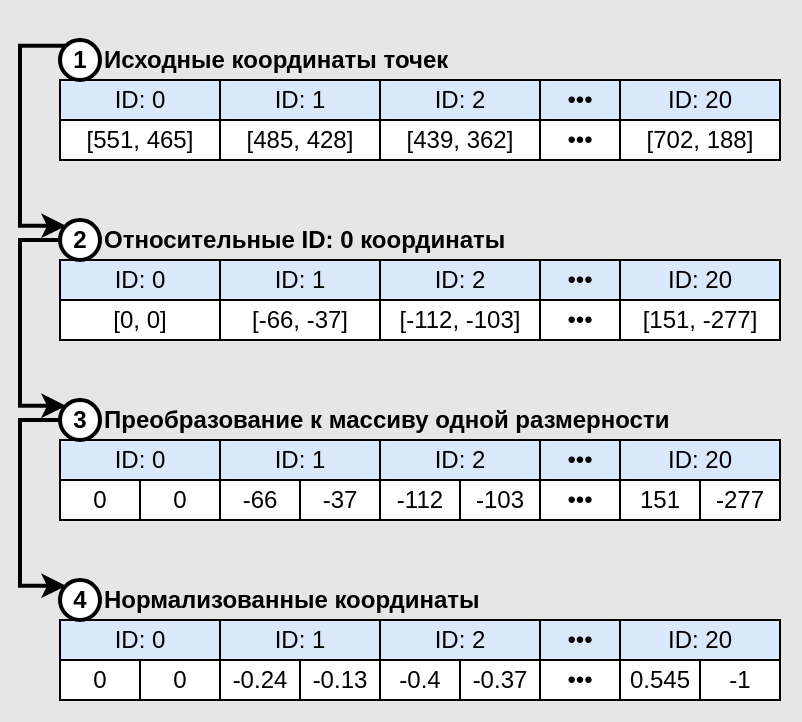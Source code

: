 <mxfile version="19.0.0" type="github" pages="3">
  <diagram id="sI4byzWZ-kidiIgmUZp2" name="Page-1">
    <mxGraphModel dx="1426" dy="794" grid="1" gridSize="100" guides="1" tooltips="1" connect="1" arrows="1" fold="1" page="1" pageScale="1" pageWidth="827" pageHeight="1169" background="#E6E6E6" math="0" shadow="0">
      <root>
        <mxCell id="0" />
        <mxCell id="1" parent="0" />
        <mxCell id="X2-qcZrvFNYhqB2PLZgL-110" value="" style="group;fillColor=none;" parent="1" vertex="1" connectable="0">
          <mxGeometry x="100" y="100" width="400" height="360" as="geometry" />
        </mxCell>
        <mxCell id="X2-qcZrvFNYhqB2PLZgL-109" value="" style="rounded=0;whiteSpace=wrap;html=1;strokeColor=none;strokeWidth=1;fillColor=none;dashed=1;" parent="X2-qcZrvFNYhqB2PLZgL-110" vertex="1">
          <mxGeometry width="400" height="360" as="geometry" />
        </mxCell>
        <mxCell id="X2-qcZrvFNYhqB2PLZgL-92" value="" style="group" parent="X2-qcZrvFNYhqB2PLZgL-110" vertex="1" connectable="0">
          <mxGeometry x="30" y="110" width="360" height="70" as="geometry" />
        </mxCell>
        <mxCell id="X2-qcZrvFNYhqB2PLZgL-24" value="" style="group" parent="X2-qcZrvFNYhqB2PLZgL-92" vertex="1" connectable="0">
          <mxGeometry y="10" width="360" height="60" as="geometry" />
        </mxCell>
        <mxCell id="X2-qcZrvFNYhqB2PLZgL-25" value="" style="rounded=0;whiteSpace=wrap;html=1;snapToPoint=1;allowArrows=1;perimeter=rectanglePerimeter;container=0;" parent="X2-qcZrvFNYhqB2PLZgL-24" vertex="1">
          <mxGeometry y="10" width="360" height="40" as="geometry" />
        </mxCell>
        <mxCell id="X2-qcZrvFNYhqB2PLZgL-26" value="" style="rounded=0;whiteSpace=wrap;html=1;fillColor=#dae8fc;strokeColor=#6c8ebf;" parent="X2-qcZrvFNYhqB2PLZgL-24" vertex="1">
          <mxGeometry y="10" width="360" height="20" as="geometry" />
        </mxCell>
        <mxCell id="X2-qcZrvFNYhqB2PLZgL-27" value="" style="group" parent="X2-qcZrvFNYhqB2PLZgL-24" vertex="1" connectable="0">
          <mxGeometry y="10" width="360" height="50" as="geometry" />
        </mxCell>
        <mxCell id="X2-qcZrvFNYhqB2PLZgL-28" value="" style="group" parent="X2-qcZrvFNYhqB2PLZgL-27" vertex="1" connectable="0">
          <mxGeometry width="360" height="50" as="geometry" />
        </mxCell>
        <mxCell id="X2-qcZrvFNYhqB2PLZgL-29" value="ID: 0" style="text;html=1;strokeColor=default;fillColor=none;align=center;verticalAlign=middle;whiteSpace=wrap;rounded=0;" parent="X2-qcZrvFNYhqB2PLZgL-28" vertex="1">
          <mxGeometry width="80" height="20" as="geometry" />
        </mxCell>
        <mxCell id="X2-qcZrvFNYhqB2PLZgL-30" value="ID: 1" style="text;html=1;strokeColor=default;fillColor=none;align=center;verticalAlign=middle;whiteSpace=wrap;rounded=0;" parent="X2-qcZrvFNYhqB2PLZgL-28" vertex="1">
          <mxGeometry x="80" width="80" height="20" as="geometry" />
        </mxCell>
        <mxCell id="X2-qcZrvFNYhqB2PLZgL-31" value="ID: 2" style="text;html=1;strokeColor=default;fillColor=none;align=center;verticalAlign=middle;whiteSpace=wrap;rounded=0;" parent="X2-qcZrvFNYhqB2PLZgL-28" vertex="1">
          <mxGeometry x="160" width="80" height="20" as="geometry" />
        </mxCell>
        <mxCell id="X2-qcZrvFNYhqB2PLZgL-32" value="ID: 20" style="text;html=1;strokeColor=default;fillColor=none;align=center;verticalAlign=middle;whiteSpace=wrap;rounded=0;" parent="X2-qcZrvFNYhqB2PLZgL-28" vertex="1">
          <mxGeometry x="280" width="80" height="20" as="geometry" />
        </mxCell>
        <mxCell id="X2-qcZrvFNYhqB2PLZgL-33" value="•••" style="text;html=1;strokeColor=default;fillColor=none;align=center;verticalAlign=middle;whiteSpace=wrap;rounded=0;" parent="X2-qcZrvFNYhqB2PLZgL-28" vertex="1">
          <mxGeometry x="240" width="40" height="20" as="geometry" />
        </mxCell>
        <mxCell id="X2-qcZrvFNYhqB2PLZgL-34" value="[-66, -37]" style="rounded=0;whiteSpace=wrap;html=1;strokeColor=default;" parent="X2-qcZrvFNYhqB2PLZgL-28" vertex="1">
          <mxGeometry x="80" y="20" width="80" height="20" as="geometry" />
        </mxCell>
        <mxCell id="X2-qcZrvFNYhqB2PLZgL-35" value="[-112, -103]" style="rounded=0;whiteSpace=wrap;html=1;strokeColor=default;" parent="X2-qcZrvFNYhqB2PLZgL-28" vertex="1">
          <mxGeometry x="160" y="20" width="80" height="20" as="geometry" />
        </mxCell>
        <mxCell id="X2-qcZrvFNYhqB2PLZgL-36" value="•••" style="text;html=1;strokeColor=none;fillColor=none;align=center;verticalAlign=middle;whiteSpace=wrap;rounded=0;" parent="X2-qcZrvFNYhqB2PLZgL-28" vertex="1">
          <mxGeometry x="240" y="20" width="40" height="20" as="geometry" />
        </mxCell>
        <mxCell id="X2-qcZrvFNYhqB2PLZgL-37" value="[0, 0]" style="rounded=0;whiteSpace=wrap;html=1;strokeColor=default;" parent="X2-qcZrvFNYhqB2PLZgL-24" vertex="1">
          <mxGeometry y="30" width="80" height="20" as="geometry" />
        </mxCell>
        <mxCell id="X2-qcZrvFNYhqB2PLZgL-38" value="[151, -277]" style="text;html=1;strokeColor=default;fillColor=none;align=center;verticalAlign=middle;whiteSpace=wrap;rounded=0;" parent="X2-qcZrvFNYhqB2PLZgL-24" vertex="1">
          <mxGeometry x="280" y="30" width="80" height="20" as="geometry" />
        </mxCell>
        <mxCell id="X2-qcZrvFNYhqB2PLZgL-83" value="2&lt;span style=&quot;color: rgba(0, 0, 0, 0); font-family: monospace; font-size: 0px; text-align: start;&quot;&gt;%3CmxGraphModel%3E%3Croot%3E%3CmxCell%20id%3D%220%22%2F%3E%3CmxCell%20id%3D%221%22%20parent%3D%220%22%2F%3E%3CmxCell%20id%3D%222%22%20value%3D%221%22%20style%3D%22ellipse%3BwhiteSpace%3Dwrap%3Bhtml%3D1%3Baspect%3Dfixed%3BstrokeColor%3Ddefault%3B%22%20vertex%3D%221%22%20parent%3D%221%22%3E%3CmxGeometry%20x%3D%2260%22%20y%3D%22100%22%20width%3D%2220%22%20height%3D%2220%22%20as%3D%22geometry%22%2F%3E%3C%2FmxCell%3E%3C%2Froot%3E%3C%2FmxGraphModel%3E&lt;/span&gt;" style="ellipse;whiteSpace=wrap;html=1;aspect=fixed;strokeColor=default;fontStyle=1;strokeWidth=2;" parent="X2-qcZrvFNYhqB2PLZgL-92" vertex="1">
          <mxGeometry width="20" height="20" as="geometry" />
        </mxCell>
        <mxCell id="X2-qcZrvFNYhqB2PLZgL-88" value="Относительные ID: 0 координаты" style="text;html=1;strokeColor=none;fillColor=none;align=left;verticalAlign=middle;whiteSpace=wrap;rounded=0;fontStyle=1" parent="X2-qcZrvFNYhqB2PLZgL-92" vertex="1">
          <mxGeometry x="20" width="340" height="20" as="geometry" />
        </mxCell>
        <mxCell id="X2-qcZrvFNYhqB2PLZgL-94" value="" style="group" parent="X2-qcZrvFNYhqB2PLZgL-110" vertex="1" connectable="0">
          <mxGeometry x="30" y="290" width="360" height="70" as="geometry" />
        </mxCell>
        <mxCell id="X2-qcZrvFNYhqB2PLZgL-61" value="" style="group" parent="X2-qcZrvFNYhqB2PLZgL-94" vertex="1" connectable="0">
          <mxGeometry y="10" width="360" height="60" as="geometry" />
        </mxCell>
        <mxCell id="X2-qcZrvFNYhqB2PLZgL-62" value="" style="rounded=0;whiteSpace=wrap;html=1;snapToPoint=1;allowArrows=1;perimeter=rectanglePerimeter;container=0;" parent="X2-qcZrvFNYhqB2PLZgL-61" vertex="1">
          <mxGeometry y="10" width="360" height="40" as="geometry" />
        </mxCell>
        <mxCell id="X2-qcZrvFNYhqB2PLZgL-63" value="" style="rounded=0;whiteSpace=wrap;html=1;fillColor=#dae8fc;strokeColor=#6c8ebf;" parent="X2-qcZrvFNYhqB2PLZgL-61" vertex="1">
          <mxGeometry y="10" width="360" height="20" as="geometry" />
        </mxCell>
        <mxCell id="X2-qcZrvFNYhqB2PLZgL-64" value="" style="group" parent="X2-qcZrvFNYhqB2PLZgL-61" vertex="1" connectable="0">
          <mxGeometry y="10" width="360" height="50" as="geometry" />
        </mxCell>
        <mxCell id="X2-qcZrvFNYhqB2PLZgL-65" value="" style="group" parent="X2-qcZrvFNYhqB2PLZgL-64" vertex="1" connectable="0">
          <mxGeometry width="360" height="50" as="geometry" />
        </mxCell>
        <mxCell id="X2-qcZrvFNYhqB2PLZgL-66" value="ID: 0" style="text;html=1;strokeColor=default;fillColor=none;align=center;verticalAlign=middle;whiteSpace=wrap;rounded=0;" parent="X2-qcZrvFNYhqB2PLZgL-65" vertex="1">
          <mxGeometry width="80" height="20" as="geometry" />
        </mxCell>
        <mxCell id="X2-qcZrvFNYhqB2PLZgL-67" value="ID: 1" style="text;html=1;strokeColor=default;fillColor=none;align=center;verticalAlign=middle;whiteSpace=wrap;rounded=0;" parent="X2-qcZrvFNYhqB2PLZgL-65" vertex="1">
          <mxGeometry x="80" width="80" height="20" as="geometry" />
        </mxCell>
        <mxCell id="X2-qcZrvFNYhqB2PLZgL-68" value="ID: 2" style="text;html=1;strokeColor=default;fillColor=none;align=center;verticalAlign=middle;whiteSpace=wrap;rounded=0;" parent="X2-qcZrvFNYhqB2PLZgL-65" vertex="1">
          <mxGeometry x="160" width="80" height="20" as="geometry" />
        </mxCell>
        <mxCell id="X2-qcZrvFNYhqB2PLZgL-69" value="ID: 20" style="text;html=1;strokeColor=default;fillColor=none;align=center;verticalAlign=middle;whiteSpace=wrap;rounded=0;" parent="X2-qcZrvFNYhqB2PLZgL-65" vertex="1">
          <mxGeometry x="280" width="80" height="20" as="geometry" />
        </mxCell>
        <mxCell id="X2-qcZrvFNYhqB2PLZgL-70" value="•••" style="text;html=1;strokeColor=default;fillColor=none;align=center;verticalAlign=middle;whiteSpace=wrap;rounded=0;" parent="X2-qcZrvFNYhqB2PLZgL-65" vertex="1">
          <mxGeometry x="240" width="40" height="20" as="geometry" />
        </mxCell>
        <mxCell id="X2-qcZrvFNYhqB2PLZgL-71" value="" style="edgeStyle=orthogonalEdgeStyle;rounded=0;orthogonalLoop=1;jettySize=auto;html=1;" parent="X2-qcZrvFNYhqB2PLZgL-65" source="X2-qcZrvFNYhqB2PLZgL-72" target="X2-qcZrvFNYhqB2PLZgL-73" edge="1">
          <mxGeometry relative="1" as="geometry" />
        </mxCell>
        <mxCell id="X2-qcZrvFNYhqB2PLZgL-72" value="-0.24" style="rounded=0;whiteSpace=wrap;html=1;strokeColor=default;" parent="X2-qcZrvFNYhqB2PLZgL-65" vertex="1">
          <mxGeometry x="80" y="20" width="40" height="20" as="geometry" />
        </mxCell>
        <mxCell id="X2-qcZrvFNYhqB2PLZgL-73" value="" style="rounded=0;whiteSpace=wrap;html=1;strokeColor=default;" parent="X2-qcZrvFNYhqB2PLZgL-65" vertex="1">
          <mxGeometry x="160" y="20" width="80" height="20" as="geometry" />
        </mxCell>
        <mxCell id="X2-qcZrvFNYhqB2PLZgL-74" value="•••" style="text;html=1;strokeColor=none;fillColor=none;align=center;verticalAlign=middle;whiteSpace=wrap;rounded=0;" parent="X2-qcZrvFNYhqB2PLZgL-65" vertex="1">
          <mxGeometry x="240" y="20" width="40" height="20" as="geometry" />
        </mxCell>
        <mxCell id="X2-qcZrvFNYhqB2PLZgL-75" value="-0.4" style="rounded=0;whiteSpace=wrap;html=1;strokeColor=default;" parent="X2-qcZrvFNYhqB2PLZgL-65" vertex="1">
          <mxGeometry x="160" y="20" width="40" height="20" as="geometry" />
        </mxCell>
        <mxCell id="X2-qcZrvFNYhqB2PLZgL-76" value="-0.37" style="rounded=0;whiteSpace=wrap;html=1;strokeColor=default;" parent="X2-qcZrvFNYhqB2PLZgL-65" vertex="1">
          <mxGeometry x="200" y="20" width="40" height="20" as="geometry" />
        </mxCell>
        <mxCell id="X2-qcZrvFNYhqB2PLZgL-77" value="0" style="rounded=0;whiteSpace=wrap;html=1;strokeColor=default;" parent="X2-qcZrvFNYhqB2PLZgL-61" vertex="1">
          <mxGeometry y="30" width="40" height="20" as="geometry" />
        </mxCell>
        <mxCell id="X2-qcZrvFNYhqB2PLZgL-78" value="0" style="rounded=0;whiteSpace=wrap;html=1;strokeColor=default;" parent="X2-qcZrvFNYhqB2PLZgL-61" vertex="1">
          <mxGeometry x="40" y="30" width="40" height="20" as="geometry" />
        </mxCell>
        <mxCell id="X2-qcZrvFNYhqB2PLZgL-79" value="-0.13" style="rounded=0;whiteSpace=wrap;html=1;strokeColor=default;" parent="X2-qcZrvFNYhqB2PLZgL-61" vertex="1">
          <mxGeometry x="120" y="30" width="40" height="20" as="geometry" />
        </mxCell>
        <mxCell id="X2-qcZrvFNYhqB2PLZgL-80" value="0.545" style="rounded=0;whiteSpace=wrap;html=1;strokeColor=default;" parent="X2-qcZrvFNYhqB2PLZgL-61" vertex="1">
          <mxGeometry x="280" y="30" width="40" height="20" as="geometry" />
        </mxCell>
        <mxCell id="X2-qcZrvFNYhqB2PLZgL-81" value="-1" style="rounded=0;whiteSpace=wrap;html=1;strokeColor=default;" parent="X2-qcZrvFNYhqB2PLZgL-61" vertex="1">
          <mxGeometry x="320" y="30" width="40" height="20" as="geometry" />
        </mxCell>
        <mxCell id="X2-qcZrvFNYhqB2PLZgL-85" value="4" style="ellipse;whiteSpace=wrap;html=1;aspect=fixed;strokeColor=default;fontStyle=1;strokeWidth=2;" parent="X2-qcZrvFNYhqB2PLZgL-94" vertex="1">
          <mxGeometry width="20" height="20" as="geometry" />
        </mxCell>
        <mxCell id="X2-qcZrvFNYhqB2PLZgL-90" value="Нормализованные координаты" style="text;html=1;strokeColor=none;fillColor=none;align=left;verticalAlign=middle;whiteSpace=wrap;rounded=0;fontStyle=1" parent="X2-qcZrvFNYhqB2PLZgL-94" vertex="1">
          <mxGeometry x="20" width="340" height="20" as="geometry" />
        </mxCell>
        <mxCell id="X2-qcZrvFNYhqB2PLZgL-97" value="" style="group" parent="X2-qcZrvFNYhqB2PLZgL-110" vertex="1" connectable="0">
          <mxGeometry x="30" y="20" width="360" height="70" as="geometry" />
        </mxCell>
        <mxCell id="X2-qcZrvFNYhqB2PLZgL-11" value="" style="group" parent="X2-qcZrvFNYhqB2PLZgL-97" vertex="1" connectable="0">
          <mxGeometry y="10" width="360" height="60" as="geometry" />
        </mxCell>
        <mxCell id="X2-qcZrvFNYhqB2PLZgL-1" value="" style="rounded=0;whiteSpace=wrap;html=1;snapToPoint=1;allowArrows=1;perimeter=rectanglePerimeter;container=0;" parent="X2-qcZrvFNYhqB2PLZgL-11" vertex="1">
          <mxGeometry y="10" width="360" height="40" as="geometry" />
        </mxCell>
        <mxCell id="X2-qcZrvFNYhqB2PLZgL-4" value="" style="rounded=0;whiteSpace=wrap;html=1;fillColor=#dae8fc;strokeColor=#6c8ebf;" parent="X2-qcZrvFNYhqB2PLZgL-11" vertex="1">
          <mxGeometry y="10" width="360" height="20" as="geometry" />
        </mxCell>
        <mxCell id="X2-qcZrvFNYhqB2PLZgL-13" value="[551, 465]" style="rounded=0;whiteSpace=wrap;html=1;strokeColor=default;" parent="X2-qcZrvFNYhqB2PLZgL-11" vertex="1">
          <mxGeometry y="30" width="80" height="20" as="geometry" />
        </mxCell>
        <mxCell id="X2-qcZrvFNYhqB2PLZgL-23" value="[702, 188]" style="text;html=1;strokeColor=default;fillColor=none;align=center;verticalAlign=middle;whiteSpace=wrap;rounded=0;" parent="X2-qcZrvFNYhqB2PLZgL-11" vertex="1">
          <mxGeometry x="280" y="30" width="80" height="20" as="geometry" />
        </mxCell>
        <mxCell id="X2-qcZrvFNYhqB2PLZgL-91" value="" style="group" parent="X2-qcZrvFNYhqB2PLZgL-11" vertex="1" connectable="0">
          <mxGeometry y="-10" width="360" height="70" as="geometry" />
        </mxCell>
        <mxCell id="X2-qcZrvFNYhqB2PLZgL-18" value="" style="group" parent="X2-qcZrvFNYhqB2PLZgL-91" vertex="1" connectable="0">
          <mxGeometry y="20" width="360" height="50" as="geometry" />
        </mxCell>
        <mxCell id="X2-qcZrvFNYhqB2PLZgL-20" value="" style="group" parent="X2-qcZrvFNYhqB2PLZgL-18" vertex="1" connectable="0">
          <mxGeometry width="360" height="50" as="geometry" />
        </mxCell>
        <mxCell id="X2-qcZrvFNYhqB2PLZgL-6" value="ID: 0" style="text;html=1;strokeColor=default;fillColor=none;align=center;verticalAlign=middle;whiteSpace=wrap;rounded=0;" parent="X2-qcZrvFNYhqB2PLZgL-20" vertex="1">
          <mxGeometry width="80" height="20" as="geometry" />
        </mxCell>
        <mxCell id="X2-qcZrvFNYhqB2PLZgL-7" value="ID: 1" style="text;html=1;strokeColor=default;fillColor=none;align=center;verticalAlign=middle;whiteSpace=wrap;rounded=0;" parent="X2-qcZrvFNYhqB2PLZgL-20" vertex="1">
          <mxGeometry x="80" width="80" height="20" as="geometry" />
        </mxCell>
        <mxCell id="X2-qcZrvFNYhqB2PLZgL-8" value="ID: 2" style="text;html=1;strokeColor=default;fillColor=none;align=center;verticalAlign=middle;whiteSpace=wrap;rounded=0;" parent="X2-qcZrvFNYhqB2PLZgL-20" vertex="1">
          <mxGeometry x="160" width="80" height="20" as="geometry" />
        </mxCell>
        <mxCell id="X2-qcZrvFNYhqB2PLZgL-9" value="ID: 20" style="text;html=1;strokeColor=default;fillColor=none;align=center;verticalAlign=middle;whiteSpace=wrap;rounded=0;" parent="X2-qcZrvFNYhqB2PLZgL-20" vertex="1">
          <mxGeometry x="280" width="80" height="20" as="geometry" />
        </mxCell>
        <mxCell id="X2-qcZrvFNYhqB2PLZgL-10" value="•••" style="text;html=1;strokeColor=default;fillColor=none;align=center;verticalAlign=middle;whiteSpace=wrap;rounded=0;" parent="X2-qcZrvFNYhqB2PLZgL-20" vertex="1">
          <mxGeometry x="240" width="40" height="20" as="geometry" />
        </mxCell>
        <mxCell id="X2-qcZrvFNYhqB2PLZgL-14" value="[485, 428]" style="rounded=0;whiteSpace=wrap;html=1;strokeColor=default;" parent="X2-qcZrvFNYhqB2PLZgL-20" vertex="1">
          <mxGeometry x="80" y="20" width="80" height="20" as="geometry" />
        </mxCell>
        <mxCell id="X2-qcZrvFNYhqB2PLZgL-15" value="[439, 362]" style="rounded=0;whiteSpace=wrap;html=1;strokeColor=default;" parent="X2-qcZrvFNYhqB2PLZgL-20" vertex="1">
          <mxGeometry x="160" y="20" width="80" height="20" as="geometry" />
        </mxCell>
        <mxCell id="X2-qcZrvFNYhqB2PLZgL-22" value="•••" style="text;html=1;strokeColor=none;fillColor=none;align=center;verticalAlign=middle;whiteSpace=wrap;rounded=0;" parent="X2-qcZrvFNYhqB2PLZgL-20" vertex="1">
          <mxGeometry x="240" y="20" width="40" height="20" as="geometry" />
        </mxCell>
        <mxCell id="X2-qcZrvFNYhqB2PLZgL-82" value="1" style="ellipse;whiteSpace=wrap;html=1;aspect=fixed;strokeColor=default;fontStyle=1;strokeWidth=2;" parent="X2-qcZrvFNYhqB2PLZgL-91" vertex="1">
          <mxGeometry width="20" height="20" as="geometry" />
        </mxCell>
        <mxCell id="X2-qcZrvFNYhqB2PLZgL-87" value="Исходные координаты точек" style="text;html=1;strokeColor=none;fillColor=none;align=left;verticalAlign=middle;whiteSpace=wrap;rounded=0;fontStyle=1" parent="X2-qcZrvFNYhqB2PLZgL-97" vertex="1">
          <mxGeometry x="20" width="340" height="20" as="geometry" />
        </mxCell>
        <mxCell id="X2-qcZrvFNYhqB2PLZgL-99" value="" style="group" parent="X2-qcZrvFNYhqB2PLZgL-110" vertex="1" connectable="0">
          <mxGeometry x="30" y="200" width="360" height="70" as="geometry" />
        </mxCell>
        <mxCell id="X2-qcZrvFNYhqB2PLZgL-39" value="" style="group" parent="X2-qcZrvFNYhqB2PLZgL-99" vertex="1" connectable="0">
          <mxGeometry y="10" width="360" height="60" as="geometry" />
        </mxCell>
        <mxCell id="X2-qcZrvFNYhqB2PLZgL-40" value="" style="rounded=0;whiteSpace=wrap;html=1;snapToPoint=1;allowArrows=1;perimeter=rectanglePerimeter;container=0;" parent="X2-qcZrvFNYhqB2PLZgL-39" vertex="1">
          <mxGeometry y="10" width="360" height="40" as="geometry" />
        </mxCell>
        <mxCell id="X2-qcZrvFNYhqB2PLZgL-41" value="" style="rounded=0;whiteSpace=wrap;html=1;fillColor=#dae8fc;strokeColor=#6c8ebf;" parent="X2-qcZrvFNYhqB2PLZgL-39" vertex="1">
          <mxGeometry y="10" width="360" height="20" as="geometry" />
        </mxCell>
        <mxCell id="X2-qcZrvFNYhqB2PLZgL-52" value="0" style="rounded=0;whiteSpace=wrap;html=1;strokeColor=default;" parent="X2-qcZrvFNYhqB2PLZgL-39" vertex="1">
          <mxGeometry y="30" width="40" height="20" as="geometry" />
        </mxCell>
        <mxCell id="X2-qcZrvFNYhqB2PLZgL-54" value="0" style="rounded=0;whiteSpace=wrap;html=1;strokeColor=default;" parent="X2-qcZrvFNYhqB2PLZgL-39" vertex="1">
          <mxGeometry x="40" y="30" width="40" height="20" as="geometry" />
        </mxCell>
        <mxCell id="X2-qcZrvFNYhqB2PLZgL-55" value="-37" style="rounded=0;whiteSpace=wrap;html=1;strokeColor=default;" parent="X2-qcZrvFNYhqB2PLZgL-39" vertex="1">
          <mxGeometry x="120" y="30" width="40" height="20" as="geometry" />
        </mxCell>
        <mxCell id="X2-qcZrvFNYhqB2PLZgL-59" value="151" style="rounded=0;whiteSpace=wrap;html=1;strokeColor=default;" parent="X2-qcZrvFNYhqB2PLZgL-39" vertex="1">
          <mxGeometry x="280" y="30" width="40" height="20" as="geometry" />
        </mxCell>
        <mxCell id="X2-qcZrvFNYhqB2PLZgL-60" value="-277" style="rounded=0;whiteSpace=wrap;html=1;strokeColor=default;" parent="X2-qcZrvFNYhqB2PLZgL-39" vertex="1">
          <mxGeometry x="320" y="30" width="40" height="20" as="geometry" />
        </mxCell>
        <mxCell id="X2-qcZrvFNYhqB2PLZgL-93" value="" style="group" parent="X2-qcZrvFNYhqB2PLZgL-39" vertex="1" connectable="0">
          <mxGeometry y="-10" width="360" height="70" as="geometry" />
        </mxCell>
        <mxCell id="X2-qcZrvFNYhqB2PLZgL-42" value="" style="group" parent="X2-qcZrvFNYhqB2PLZgL-93" vertex="1" connectable="0">
          <mxGeometry y="20" width="360" height="50" as="geometry" />
        </mxCell>
        <mxCell id="X2-qcZrvFNYhqB2PLZgL-43" value="" style="group" parent="X2-qcZrvFNYhqB2PLZgL-42" vertex="1" connectable="0">
          <mxGeometry width="360" height="50" as="geometry" />
        </mxCell>
        <mxCell id="X2-qcZrvFNYhqB2PLZgL-44" value="ID: 0" style="text;html=1;strokeColor=default;fillColor=none;align=center;verticalAlign=middle;whiteSpace=wrap;rounded=0;" parent="X2-qcZrvFNYhqB2PLZgL-43" vertex="1">
          <mxGeometry width="80" height="20" as="geometry" />
        </mxCell>
        <mxCell id="X2-qcZrvFNYhqB2PLZgL-45" value="ID: 1" style="text;html=1;strokeColor=default;fillColor=none;align=center;verticalAlign=middle;whiteSpace=wrap;rounded=0;" parent="X2-qcZrvFNYhqB2PLZgL-43" vertex="1">
          <mxGeometry x="80" width="80" height="20" as="geometry" />
        </mxCell>
        <mxCell id="X2-qcZrvFNYhqB2PLZgL-46" value="ID: 2" style="text;html=1;strokeColor=default;fillColor=none;align=center;verticalAlign=middle;whiteSpace=wrap;rounded=0;" parent="X2-qcZrvFNYhqB2PLZgL-43" vertex="1">
          <mxGeometry x="160" width="80" height="20" as="geometry" />
        </mxCell>
        <mxCell id="X2-qcZrvFNYhqB2PLZgL-47" value="ID: 20" style="text;html=1;strokeColor=default;fillColor=none;align=center;verticalAlign=middle;whiteSpace=wrap;rounded=0;" parent="X2-qcZrvFNYhqB2PLZgL-43" vertex="1">
          <mxGeometry x="280" width="80" height="20" as="geometry" />
        </mxCell>
        <mxCell id="X2-qcZrvFNYhqB2PLZgL-48" value="•••" style="text;html=1;strokeColor=default;fillColor=none;align=center;verticalAlign=middle;whiteSpace=wrap;rounded=0;" parent="X2-qcZrvFNYhqB2PLZgL-43" vertex="1">
          <mxGeometry x="240" width="40" height="20" as="geometry" />
        </mxCell>
        <mxCell id="X2-qcZrvFNYhqB2PLZgL-49" value="-66" style="rounded=0;whiteSpace=wrap;html=1;strokeColor=default;" parent="X2-qcZrvFNYhqB2PLZgL-43" vertex="1">
          <mxGeometry x="80" y="20" width="40" height="20" as="geometry" />
        </mxCell>
        <mxCell id="X2-qcZrvFNYhqB2PLZgL-50" value="" style="rounded=0;whiteSpace=wrap;html=1;strokeColor=default;" parent="X2-qcZrvFNYhqB2PLZgL-43" vertex="1">
          <mxGeometry x="160" y="20" width="80" height="20" as="geometry" />
        </mxCell>
        <mxCell id="X2-qcZrvFNYhqB2PLZgL-51" value="•••" style="text;html=1;strokeColor=none;fillColor=none;align=center;verticalAlign=middle;whiteSpace=wrap;rounded=0;" parent="X2-qcZrvFNYhqB2PLZgL-43" vertex="1">
          <mxGeometry x="240" y="20" width="40" height="20" as="geometry" />
        </mxCell>
        <mxCell id="X2-qcZrvFNYhqB2PLZgL-57" value="-112" style="rounded=0;whiteSpace=wrap;html=1;strokeColor=default;" parent="X2-qcZrvFNYhqB2PLZgL-43" vertex="1">
          <mxGeometry x="160" y="20" width="40" height="20" as="geometry" />
        </mxCell>
        <mxCell id="X2-qcZrvFNYhqB2PLZgL-58" value="-103" style="rounded=0;whiteSpace=wrap;html=1;strokeColor=default;" parent="X2-qcZrvFNYhqB2PLZgL-43" vertex="1">
          <mxGeometry x="200" y="20" width="40" height="20" as="geometry" />
        </mxCell>
        <mxCell id="X2-qcZrvFNYhqB2PLZgL-84" value="3" style="ellipse;whiteSpace=wrap;html=1;aspect=fixed;strokeColor=default;fontStyle=1;strokeWidth=2;" parent="X2-qcZrvFNYhqB2PLZgL-93" vertex="1">
          <mxGeometry width="20" height="20" as="geometry" />
        </mxCell>
        <mxCell id="X2-qcZrvFNYhqB2PLZgL-89" value="Преобразование к массиву одной размерности" style="text;html=1;strokeColor=none;fillColor=none;align=left;verticalAlign=middle;whiteSpace=wrap;rounded=0;fontStyle=1" parent="X2-qcZrvFNYhqB2PLZgL-99" vertex="1">
          <mxGeometry x="20" width="340" height="20" as="geometry" />
        </mxCell>
        <mxCell id="X2-qcZrvFNYhqB2PLZgL-105" style="edgeStyle=orthogonalEdgeStyle;rounded=0;orthogonalLoop=1;jettySize=auto;html=1;exitX=0;exitY=0;exitDx=0;exitDy=0;entryX=0;entryY=0;entryDx=0;entryDy=0;strokeWidth=2;endSize=6;startSize=6;jumpSize=6;shadow=0;" parent="X2-qcZrvFNYhqB2PLZgL-110" source="X2-qcZrvFNYhqB2PLZgL-82" target="X2-qcZrvFNYhqB2PLZgL-83" edge="1">
          <mxGeometry relative="1" as="geometry">
            <Array as="points">
              <mxPoint x="10" y="23" />
              <mxPoint x="10" y="113" />
            </Array>
          </mxGeometry>
        </mxCell>
        <mxCell id="X2-qcZrvFNYhqB2PLZgL-106" style="edgeStyle=orthogonalEdgeStyle;rounded=0;orthogonalLoop=1;jettySize=auto;html=1;exitX=0;exitY=0.5;exitDx=0;exitDy=0;entryX=0;entryY=0;entryDx=0;entryDy=0;strokeWidth=2;" parent="X2-qcZrvFNYhqB2PLZgL-110" source="X2-qcZrvFNYhqB2PLZgL-83" target="X2-qcZrvFNYhqB2PLZgL-84" edge="1">
          <mxGeometry relative="1" as="geometry">
            <Array as="points">
              <mxPoint x="10" y="120" />
              <mxPoint x="10" y="203" />
            </Array>
          </mxGeometry>
        </mxCell>
        <mxCell id="X2-qcZrvFNYhqB2PLZgL-107" style="edgeStyle=orthogonalEdgeStyle;rounded=0;orthogonalLoop=1;jettySize=auto;html=1;exitX=0;exitY=0.5;exitDx=0;exitDy=0;entryX=0;entryY=0;entryDx=0;entryDy=0;strokeWidth=2;" parent="X2-qcZrvFNYhqB2PLZgL-110" source="X2-qcZrvFNYhqB2PLZgL-84" target="X2-qcZrvFNYhqB2PLZgL-85" edge="1">
          <mxGeometry relative="1" as="geometry">
            <Array as="points">
              <mxPoint x="10" y="210" />
              <mxPoint x="10" y="293" />
            </Array>
          </mxGeometry>
        </mxCell>
      </root>
    </mxGraphModel>
  </diagram>
  <diagram id="WrXaxHJBQKNkWM8daFef" name="Page-2">
    <mxGraphModel dx="2377" dy="2492" grid="1" gridSize="43" guides="1" tooltips="1" connect="1" arrows="1" fold="1" page="1" pageScale="1" pageWidth="827" pageHeight="1169" math="0" shadow="0">
      <root>
        <mxCell id="0" />
        <mxCell id="1" parent="0" />
        <mxCell id="ICjR6lyzN32xZvHr4_eY-14" value="" style="rounded=0;whiteSpace=wrap;html=1;shadow=0;glass=0;labelBackgroundColor=default;labelBorderColor=none;fontFamily=Helvetica;fontSize=37;strokeColor=default;strokeWidth=5;fillColor=none;" parent="1" vertex="1">
          <mxGeometry x="172" y="1032" width="2408" height="258" as="geometry" />
        </mxCell>
        <mxCell id="vQEVoECj0ROeTH8SETTA-7" value="" style="rounded=0;whiteSpace=wrap;html=1;labelBorderColor=none;fontSize=37;strokeColor=#666666;strokeWidth=2;fillColor=#f5f5f5;dashed=1;fontColor=#333333;" parent="1" vertex="1">
          <mxGeometry x="172" y="112" width="2408" height="447" as="geometry" />
        </mxCell>
        <mxCell id="ei4XDJJB2DjugkBJXN4E-1" value="" style="group;fillColor=none;horizontal=0;verticalAlign=middle;html=1;" parent="1" vertex="1" connectable="0">
          <mxGeometry x="258" y="172" width="344" height="344" as="geometry" />
        </mxCell>
        <mxCell id="ei4XDJJB2DjugkBJXN4E-2" value="" style="rounded=0;whiteSpace=wrap;html=1;strokeColor=#ae4132;strokeWidth=1;fillColor=#fad9d5;dashed=1;" parent="ei4XDJJB2DjugkBJXN4E-1" vertex="1">
          <mxGeometry width="344" height="344" as="geometry" />
        </mxCell>
        <mxCell id="ei4XDJJB2DjugkBJXN4E-3" value="" style="group" parent="ei4XDJJB2DjugkBJXN4E-1" vertex="1" connectable="0">
          <mxGeometry x="25.8" y="105.111" width="309.6" height="66.889" as="geometry" />
        </mxCell>
        <mxCell id="ei4XDJJB2DjugkBJXN4E-4" value="" style="group" parent="ei4XDJJB2DjugkBJXN4E-3" vertex="1" connectable="0">
          <mxGeometry y="9.556" width="309.6" height="57.333" as="geometry" />
        </mxCell>
        <mxCell id="ei4XDJJB2DjugkBJXN4E-5" value="" style="rounded=0;whiteSpace=wrap;html=1;snapToPoint=1;allowArrows=1;perimeter=rectanglePerimeter;container=0;" parent="ei4XDJJB2DjugkBJXN4E-4" vertex="1">
          <mxGeometry y="9.556" width="309.6" height="38.222" as="geometry" />
        </mxCell>
        <mxCell id="ei4XDJJB2DjugkBJXN4E-6" value="" style="rounded=0;whiteSpace=wrap;html=1;fillColor=#dae8fc;strokeColor=#6c8ebf;" parent="ei4XDJJB2DjugkBJXN4E-4" vertex="1">
          <mxGeometry y="9.556" width="309.6" height="19.111" as="geometry" />
        </mxCell>
        <mxCell id="ei4XDJJB2DjugkBJXN4E-7" value="" style="group" parent="ei4XDJJB2DjugkBJXN4E-4" vertex="1" connectable="0">
          <mxGeometry y="9.556" width="309.6" height="47.778" as="geometry" />
        </mxCell>
        <mxCell id="ei4XDJJB2DjugkBJXN4E-8" value="" style="group" parent="ei4XDJJB2DjugkBJXN4E-7" vertex="1" connectable="0">
          <mxGeometry width="309.6" height="47.778" as="geometry" />
        </mxCell>
        <mxCell id="ei4XDJJB2DjugkBJXN4E-9" value="ID: 0" style="text;html=1;strokeColor=default;fillColor=none;align=center;verticalAlign=middle;whiteSpace=wrap;rounded=0;" parent="ei4XDJJB2DjugkBJXN4E-8" vertex="1">
          <mxGeometry width="68.8" height="19.111" as="geometry" />
        </mxCell>
        <mxCell id="ei4XDJJB2DjugkBJXN4E-10" value="ID: 1" style="text;html=1;strokeColor=default;fillColor=none;align=center;verticalAlign=middle;whiteSpace=wrap;rounded=0;" parent="ei4XDJJB2DjugkBJXN4E-8" vertex="1">
          <mxGeometry x="68.8" width="68.8" height="19.111" as="geometry" />
        </mxCell>
        <mxCell id="ei4XDJJB2DjugkBJXN4E-11" value="ID: 2" style="text;html=1;strokeColor=default;fillColor=none;align=center;verticalAlign=middle;whiteSpace=wrap;rounded=0;" parent="ei4XDJJB2DjugkBJXN4E-8" vertex="1">
          <mxGeometry x="137.6" width="68.8" height="19.111" as="geometry" />
        </mxCell>
        <mxCell id="ei4XDJJB2DjugkBJXN4E-12" value="ID: 20" style="text;html=1;strokeColor=default;fillColor=none;align=center;verticalAlign=middle;whiteSpace=wrap;rounded=0;" parent="ei4XDJJB2DjugkBJXN4E-8" vertex="1">
          <mxGeometry x="240.8" width="68.8" height="19.111" as="geometry" />
        </mxCell>
        <mxCell id="ei4XDJJB2DjugkBJXN4E-13" value="•••" style="text;html=1;strokeColor=default;fillColor=none;align=center;verticalAlign=middle;whiteSpace=wrap;rounded=0;" parent="ei4XDJJB2DjugkBJXN4E-8" vertex="1">
          <mxGeometry x="206.4" width="34.4" height="19.111" as="geometry" />
        </mxCell>
        <mxCell id="ei4XDJJB2DjugkBJXN4E-14" value="[-66, -37]" style="rounded=0;whiteSpace=wrap;html=1;strokeColor=default;" parent="ei4XDJJB2DjugkBJXN4E-8" vertex="1">
          <mxGeometry x="68.8" y="19.111" width="68.8" height="19.111" as="geometry" />
        </mxCell>
        <mxCell id="ei4XDJJB2DjugkBJXN4E-15" value="[-112, -103]" style="rounded=0;whiteSpace=wrap;html=1;strokeColor=default;" parent="ei4XDJJB2DjugkBJXN4E-8" vertex="1">
          <mxGeometry x="137.6" y="19.111" width="68.8" height="19.111" as="geometry" />
        </mxCell>
        <mxCell id="ei4XDJJB2DjugkBJXN4E-16" value="•••" style="text;html=1;strokeColor=none;fillColor=none;align=center;verticalAlign=middle;whiteSpace=wrap;rounded=0;" parent="ei4XDJJB2DjugkBJXN4E-8" vertex="1">
          <mxGeometry x="206.4" y="19.111" width="34.4" height="19.111" as="geometry" />
        </mxCell>
        <mxCell id="ei4XDJJB2DjugkBJXN4E-17" value="[0, 0]" style="rounded=0;whiteSpace=wrap;html=1;strokeColor=default;" parent="ei4XDJJB2DjugkBJXN4E-4" vertex="1">
          <mxGeometry y="28.667" width="68.8" height="19.111" as="geometry" />
        </mxCell>
        <mxCell id="ei4XDJJB2DjugkBJXN4E-18" value="[151, -277]" style="text;html=1;strokeColor=default;fillColor=none;align=center;verticalAlign=middle;whiteSpace=wrap;rounded=0;" parent="ei4XDJJB2DjugkBJXN4E-4" vertex="1">
          <mxGeometry x="240.8" y="28.667" width="68.8" height="19.111" as="geometry" />
        </mxCell>
        <mxCell id="ei4XDJJB2DjugkBJXN4E-19" value="2&lt;span style=&quot;color: rgba(0, 0, 0, 0); font-family: monospace; font-size: 0px; text-align: start;&quot;&gt;%3CmxGraphModel%3E%3Croot%3E%3CmxCell%20id%3D%220%22%2F%3E%3CmxCell%20id%3D%221%22%20parent%3D%220%22%2F%3E%3CmxCell%20id%3D%222%22%20value%3D%221%22%20style%3D%22ellipse%3BwhiteSpace%3Dwrap%3Bhtml%3D1%3Baspect%3Dfixed%3BstrokeColor%3Ddefault%3B%22%20vertex%3D%221%22%20parent%3D%221%22%3E%3CmxGeometry%20x%3D%2260%22%20y%3D%22100%22%20width%3D%2220%22%20height%3D%2220%22%20as%3D%22geometry%22%2F%3E%3C%2FmxCell%3E%3C%2Froot%3E%3C%2FmxGraphModel%3E&lt;/span&gt;" style="ellipse;whiteSpace=wrap;html=1;aspect=fixed;strokeColor=default;fontStyle=1;strokeWidth=2;" parent="ei4XDJJB2DjugkBJXN4E-3" vertex="1">
          <mxGeometry width="14.156" height="14.156" as="geometry" />
        </mxCell>
        <mxCell id="ei4XDJJB2DjugkBJXN4E-20" value="Относительные ID: 0 координаты" style="text;html=1;strokeColor=none;fillColor=none;align=left;verticalAlign=middle;whiteSpace=wrap;rounded=0;fontStyle=1" parent="ei4XDJJB2DjugkBJXN4E-3" vertex="1">
          <mxGeometry x="17.2" width="292.4" height="19.111" as="geometry" />
        </mxCell>
        <mxCell id="ei4XDJJB2DjugkBJXN4E-21" value="" style="group" parent="ei4XDJJB2DjugkBJXN4E-1" vertex="1" connectable="0">
          <mxGeometry x="25.8" y="277.111" width="309.6" height="66.889" as="geometry" />
        </mxCell>
        <mxCell id="ei4XDJJB2DjugkBJXN4E-22" value="" style="group" parent="ei4XDJJB2DjugkBJXN4E-21" vertex="1" connectable="0">
          <mxGeometry y="9.556" width="309.6" height="57.333" as="geometry" />
        </mxCell>
        <mxCell id="ei4XDJJB2DjugkBJXN4E-23" value="" style="rounded=0;whiteSpace=wrap;html=1;snapToPoint=1;allowArrows=1;perimeter=rectanglePerimeter;container=0;" parent="ei4XDJJB2DjugkBJXN4E-22" vertex="1">
          <mxGeometry y="9.556" width="309.6" height="38.222" as="geometry" />
        </mxCell>
        <mxCell id="ei4XDJJB2DjugkBJXN4E-24" value="" style="rounded=0;whiteSpace=wrap;html=1;fillColor=#dae8fc;strokeColor=#6c8ebf;" parent="ei4XDJJB2DjugkBJXN4E-22" vertex="1">
          <mxGeometry y="9.556" width="309.6" height="19.111" as="geometry" />
        </mxCell>
        <mxCell id="ei4XDJJB2DjugkBJXN4E-25" value="" style="group" parent="ei4XDJJB2DjugkBJXN4E-22" vertex="1" connectable="0">
          <mxGeometry y="9.556" width="309.6" height="47.778" as="geometry" />
        </mxCell>
        <mxCell id="ei4XDJJB2DjugkBJXN4E-26" value="" style="group" parent="ei4XDJJB2DjugkBJXN4E-25" vertex="1" connectable="0">
          <mxGeometry width="309.6" height="47.778" as="geometry" />
        </mxCell>
        <mxCell id="ei4XDJJB2DjugkBJXN4E-27" value="ID: 0" style="text;html=1;strokeColor=default;fillColor=none;align=center;verticalAlign=middle;whiteSpace=wrap;rounded=0;" parent="ei4XDJJB2DjugkBJXN4E-26" vertex="1">
          <mxGeometry width="68.8" height="19.111" as="geometry" />
        </mxCell>
        <mxCell id="ei4XDJJB2DjugkBJXN4E-28" value="ID: 1" style="text;html=1;strokeColor=default;fillColor=none;align=center;verticalAlign=middle;whiteSpace=wrap;rounded=0;" parent="ei4XDJJB2DjugkBJXN4E-26" vertex="1">
          <mxGeometry x="68.8" width="68.8" height="19.111" as="geometry" />
        </mxCell>
        <mxCell id="ei4XDJJB2DjugkBJXN4E-29" value="ID: 2" style="text;html=1;strokeColor=default;fillColor=none;align=center;verticalAlign=middle;whiteSpace=wrap;rounded=0;" parent="ei4XDJJB2DjugkBJXN4E-26" vertex="1">
          <mxGeometry x="137.6" width="68.8" height="19.111" as="geometry" />
        </mxCell>
        <mxCell id="ei4XDJJB2DjugkBJXN4E-30" value="ID: 20" style="text;html=1;strokeColor=default;fillColor=none;align=center;verticalAlign=middle;whiteSpace=wrap;rounded=0;" parent="ei4XDJJB2DjugkBJXN4E-26" vertex="1">
          <mxGeometry x="240.8" width="68.8" height="19.111" as="geometry" />
        </mxCell>
        <mxCell id="ei4XDJJB2DjugkBJXN4E-31" value="•••" style="text;html=1;strokeColor=default;fillColor=none;align=center;verticalAlign=middle;whiteSpace=wrap;rounded=0;" parent="ei4XDJJB2DjugkBJXN4E-26" vertex="1">
          <mxGeometry x="206.4" width="34.4" height="19.111" as="geometry" />
        </mxCell>
        <mxCell id="ei4XDJJB2DjugkBJXN4E-32" value="" style="edgeStyle=orthogonalEdgeStyle;rounded=0;orthogonalLoop=1;jettySize=auto;html=1;" parent="ei4XDJJB2DjugkBJXN4E-26" source="ei4XDJJB2DjugkBJXN4E-33" target="ei4XDJJB2DjugkBJXN4E-34" edge="1">
          <mxGeometry relative="1" as="geometry" />
        </mxCell>
        <mxCell id="ei4XDJJB2DjugkBJXN4E-33" value="-0.24" style="rounded=0;whiteSpace=wrap;html=1;strokeColor=default;" parent="ei4XDJJB2DjugkBJXN4E-26" vertex="1">
          <mxGeometry x="68.8" y="19.111" width="34.4" height="19.111" as="geometry" />
        </mxCell>
        <mxCell id="ei4XDJJB2DjugkBJXN4E-34" value="" style="rounded=0;whiteSpace=wrap;html=1;strokeColor=default;" parent="ei4XDJJB2DjugkBJXN4E-26" vertex="1">
          <mxGeometry x="137.6" y="19.111" width="68.8" height="19.111" as="geometry" />
        </mxCell>
        <mxCell id="ei4XDJJB2DjugkBJXN4E-35" value="•••" style="text;html=1;strokeColor=none;fillColor=none;align=center;verticalAlign=middle;whiteSpace=wrap;rounded=0;" parent="ei4XDJJB2DjugkBJXN4E-26" vertex="1">
          <mxGeometry x="206.4" y="19.111" width="34.4" height="19.111" as="geometry" />
        </mxCell>
        <mxCell id="ei4XDJJB2DjugkBJXN4E-36" value="-0.4" style="rounded=0;whiteSpace=wrap;html=1;strokeColor=default;" parent="ei4XDJJB2DjugkBJXN4E-26" vertex="1">
          <mxGeometry x="137.6" y="19.111" width="34.4" height="19.111" as="geometry" />
        </mxCell>
        <mxCell id="ei4XDJJB2DjugkBJXN4E-37" value="-0.37" style="rounded=0;whiteSpace=wrap;html=1;strokeColor=default;" parent="ei4XDJJB2DjugkBJXN4E-26" vertex="1">
          <mxGeometry x="172" y="19.111" width="34.4" height="19.111" as="geometry" />
        </mxCell>
        <mxCell id="ei4XDJJB2DjugkBJXN4E-38" value="0" style="rounded=0;whiteSpace=wrap;html=1;strokeColor=default;" parent="ei4XDJJB2DjugkBJXN4E-22" vertex="1">
          <mxGeometry y="28.667" width="34.4" height="19.111" as="geometry" />
        </mxCell>
        <mxCell id="ei4XDJJB2DjugkBJXN4E-39" value="0" style="rounded=0;whiteSpace=wrap;html=1;strokeColor=default;" parent="ei4XDJJB2DjugkBJXN4E-22" vertex="1">
          <mxGeometry x="34.4" y="28.667" width="34.4" height="19.111" as="geometry" />
        </mxCell>
        <mxCell id="ei4XDJJB2DjugkBJXN4E-40" value="-0.13" style="rounded=0;whiteSpace=wrap;html=1;strokeColor=default;" parent="ei4XDJJB2DjugkBJXN4E-22" vertex="1">
          <mxGeometry x="103.2" y="28.667" width="34.4" height="19.111" as="geometry" />
        </mxCell>
        <mxCell id="ei4XDJJB2DjugkBJXN4E-41" value="0.545" style="rounded=0;whiteSpace=wrap;html=1;strokeColor=default;" parent="ei4XDJJB2DjugkBJXN4E-22" vertex="1">
          <mxGeometry x="240.8" y="28.667" width="34.4" height="19.111" as="geometry" />
        </mxCell>
        <mxCell id="ei4XDJJB2DjugkBJXN4E-42" value="-1" style="rounded=0;whiteSpace=wrap;html=1;strokeColor=default;" parent="ei4XDJJB2DjugkBJXN4E-22" vertex="1">
          <mxGeometry x="275.2" y="28.667" width="34.4" height="19.111" as="geometry" />
        </mxCell>
        <mxCell id="ei4XDJJB2DjugkBJXN4E-43" value="4" style="ellipse;whiteSpace=wrap;html=1;aspect=fixed;strokeColor=default;fontStyle=1;strokeWidth=2;" parent="ei4XDJJB2DjugkBJXN4E-21" vertex="1">
          <mxGeometry width="14.156" height="14.156" as="geometry" />
        </mxCell>
        <mxCell id="ei4XDJJB2DjugkBJXN4E-44" value="Нормализованные координаты" style="text;html=1;strokeColor=none;fillColor=none;align=left;verticalAlign=middle;whiteSpace=wrap;rounded=0;fontStyle=1" parent="ei4XDJJB2DjugkBJXN4E-21" vertex="1">
          <mxGeometry x="17.2" width="292.4" height="19.111" as="geometry" />
        </mxCell>
        <mxCell id="ei4XDJJB2DjugkBJXN4E-45" value="" style="group" parent="ei4XDJJB2DjugkBJXN4E-1" vertex="1" connectable="0">
          <mxGeometry x="25.8" y="19.111" width="309.6" height="66.889" as="geometry" />
        </mxCell>
        <mxCell id="ei4XDJJB2DjugkBJXN4E-46" value="" style="group" parent="ei4XDJJB2DjugkBJXN4E-45" vertex="1" connectable="0">
          <mxGeometry y="9.556" width="309.6" height="57.333" as="geometry" />
        </mxCell>
        <mxCell id="ei4XDJJB2DjugkBJXN4E-47" value="" style="rounded=0;whiteSpace=wrap;html=1;snapToPoint=1;allowArrows=1;perimeter=rectanglePerimeter;container=0;" parent="ei4XDJJB2DjugkBJXN4E-46" vertex="1">
          <mxGeometry y="9.556" width="309.6" height="38.222" as="geometry" />
        </mxCell>
        <mxCell id="ei4XDJJB2DjugkBJXN4E-48" value="" style="rounded=0;whiteSpace=wrap;html=1;fillColor=#dae8fc;strokeColor=#6c8ebf;" parent="ei4XDJJB2DjugkBJXN4E-46" vertex="1">
          <mxGeometry y="9.556" width="309.6" height="19.111" as="geometry" />
        </mxCell>
        <mxCell id="ei4XDJJB2DjugkBJXN4E-49" value="[551, 465]" style="rounded=0;whiteSpace=wrap;html=1;strokeColor=default;" parent="ei4XDJJB2DjugkBJXN4E-46" vertex="1">
          <mxGeometry y="28.667" width="68.8" height="19.111" as="geometry" />
        </mxCell>
        <mxCell id="ei4XDJJB2DjugkBJXN4E-50" value="[702, 188]" style="text;html=1;strokeColor=default;fillColor=none;align=center;verticalAlign=middle;whiteSpace=wrap;rounded=0;" parent="ei4XDJJB2DjugkBJXN4E-46" vertex="1">
          <mxGeometry x="240.8" y="28.667" width="68.8" height="19.111" as="geometry" />
        </mxCell>
        <mxCell id="ei4XDJJB2DjugkBJXN4E-51" value="" style="group" parent="ei4XDJJB2DjugkBJXN4E-46" vertex="1" connectable="0">
          <mxGeometry y="-9.556" width="309.6" height="66.889" as="geometry" />
        </mxCell>
        <mxCell id="ei4XDJJB2DjugkBJXN4E-52" value="" style="group" parent="ei4XDJJB2DjugkBJXN4E-51" vertex="1" connectable="0">
          <mxGeometry y="19.111" width="309.6" height="47.778" as="geometry" />
        </mxCell>
        <mxCell id="ei4XDJJB2DjugkBJXN4E-53" value="" style="group" parent="ei4XDJJB2DjugkBJXN4E-52" vertex="1" connectable="0">
          <mxGeometry width="309.6" height="47.778" as="geometry" />
        </mxCell>
        <mxCell id="ei4XDJJB2DjugkBJXN4E-54" value="ID: 0" style="text;html=1;strokeColor=default;fillColor=none;align=center;verticalAlign=middle;whiteSpace=wrap;rounded=0;" parent="ei4XDJJB2DjugkBJXN4E-53" vertex="1">
          <mxGeometry width="68.8" height="19.111" as="geometry" />
        </mxCell>
        <mxCell id="ei4XDJJB2DjugkBJXN4E-55" value="ID: 1" style="text;html=1;strokeColor=default;fillColor=none;align=center;verticalAlign=middle;whiteSpace=wrap;rounded=0;" parent="ei4XDJJB2DjugkBJXN4E-53" vertex="1">
          <mxGeometry x="68.8" width="68.8" height="19.111" as="geometry" />
        </mxCell>
        <mxCell id="ei4XDJJB2DjugkBJXN4E-56" value="ID: 2" style="text;html=1;strokeColor=default;fillColor=none;align=center;verticalAlign=middle;whiteSpace=wrap;rounded=0;" parent="ei4XDJJB2DjugkBJXN4E-53" vertex="1">
          <mxGeometry x="137.6" width="68.8" height="19.111" as="geometry" />
        </mxCell>
        <mxCell id="ei4XDJJB2DjugkBJXN4E-57" value="ID: 20" style="text;html=1;strokeColor=default;fillColor=none;align=center;verticalAlign=middle;whiteSpace=wrap;rounded=0;" parent="ei4XDJJB2DjugkBJXN4E-53" vertex="1">
          <mxGeometry x="240.8" width="68.8" height="19.111" as="geometry" />
        </mxCell>
        <mxCell id="ei4XDJJB2DjugkBJXN4E-58" value="•••" style="text;html=1;strokeColor=default;fillColor=none;align=center;verticalAlign=middle;whiteSpace=wrap;rounded=0;" parent="ei4XDJJB2DjugkBJXN4E-53" vertex="1">
          <mxGeometry x="206.4" width="34.4" height="19.111" as="geometry" />
        </mxCell>
        <mxCell id="ei4XDJJB2DjugkBJXN4E-59" value="[485, 428]" style="rounded=0;whiteSpace=wrap;html=1;strokeColor=default;" parent="ei4XDJJB2DjugkBJXN4E-53" vertex="1">
          <mxGeometry x="68.8" y="19.111" width="68.8" height="19.111" as="geometry" />
        </mxCell>
        <mxCell id="ei4XDJJB2DjugkBJXN4E-60" value="[439, 362]" style="rounded=0;whiteSpace=wrap;html=1;strokeColor=default;" parent="ei4XDJJB2DjugkBJXN4E-53" vertex="1">
          <mxGeometry x="137.6" y="19.111" width="68.8" height="19.111" as="geometry" />
        </mxCell>
        <mxCell id="ei4XDJJB2DjugkBJXN4E-61" value="•••" style="text;html=1;strokeColor=none;fillColor=none;align=center;verticalAlign=middle;whiteSpace=wrap;rounded=0;" parent="ei4XDJJB2DjugkBJXN4E-53" vertex="1">
          <mxGeometry x="206.4" y="19.111" width="34.4" height="19.111" as="geometry" />
        </mxCell>
        <mxCell id="ei4XDJJB2DjugkBJXN4E-62" value="1" style="ellipse;whiteSpace=wrap;html=1;aspect=fixed;strokeColor=default;fontStyle=1;strokeWidth=2;" parent="ei4XDJJB2DjugkBJXN4E-51" vertex="1">
          <mxGeometry width="14.156" height="14.156" as="geometry" />
        </mxCell>
        <mxCell id="ei4XDJJB2DjugkBJXN4E-63" value="Исходные координаты точек" style="text;html=1;strokeColor=none;fillColor=none;align=left;verticalAlign=middle;whiteSpace=wrap;rounded=0;fontStyle=1" parent="ei4XDJJB2DjugkBJXN4E-45" vertex="1">
          <mxGeometry x="17.2" width="292.4" height="19.111" as="geometry" />
        </mxCell>
        <mxCell id="ei4XDJJB2DjugkBJXN4E-64" value="" style="group" parent="ei4XDJJB2DjugkBJXN4E-1" vertex="1" connectable="0">
          <mxGeometry x="25.8" y="191.111" width="309.6" height="66.889" as="geometry" />
        </mxCell>
        <mxCell id="ei4XDJJB2DjugkBJXN4E-65" value="" style="group" parent="ei4XDJJB2DjugkBJXN4E-64" vertex="1" connectable="0">
          <mxGeometry y="9.556" width="309.6" height="57.333" as="geometry" />
        </mxCell>
        <mxCell id="ei4XDJJB2DjugkBJXN4E-66" value="" style="rounded=0;whiteSpace=wrap;html=1;snapToPoint=1;allowArrows=1;perimeter=rectanglePerimeter;container=0;" parent="ei4XDJJB2DjugkBJXN4E-65" vertex="1">
          <mxGeometry y="9.556" width="309.6" height="38.222" as="geometry" />
        </mxCell>
        <mxCell id="ei4XDJJB2DjugkBJXN4E-67" value="" style="rounded=0;whiteSpace=wrap;html=1;fillColor=#dae8fc;strokeColor=#6c8ebf;" parent="ei4XDJJB2DjugkBJXN4E-65" vertex="1">
          <mxGeometry y="9.556" width="309.6" height="19.111" as="geometry" />
        </mxCell>
        <mxCell id="ei4XDJJB2DjugkBJXN4E-68" value="0" style="rounded=0;whiteSpace=wrap;html=1;strokeColor=default;" parent="ei4XDJJB2DjugkBJXN4E-65" vertex="1">
          <mxGeometry y="28.667" width="34.4" height="19.111" as="geometry" />
        </mxCell>
        <mxCell id="ei4XDJJB2DjugkBJXN4E-69" value="0" style="rounded=0;whiteSpace=wrap;html=1;strokeColor=default;" parent="ei4XDJJB2DjugkBJXN4E-65" vertex="1">
          <mxGeometry x="34.4" y="28.667" width="34.4" height="19.111" as="geometry" />
        </mxCell>
        <mxCell id="ei4XDJJB2DjugkBJXN4E-70" value="-37" style="rounded=0;whiteSpace=wrap;html=1;strokeColor=default;" parent="ei4XDJJB2DjugkBJXN4E-65" vertex="1">
          <mxGeometry x="103.2" y="28.667" width="34.4" height="19.111" as="geometry" />
        </mxCell>
        <mxCell id="ei4XDJJB2DjugkBJXN4E-71" value="151" style="rounded=0;whiteSpace=wrap;html=1;strokeColor=default;" parent="ei4XDJJB2DjugkBJXN4E-65" vertex="1">
          <mxGeometry x="240.8" y="28.667" width="34.4" height="19.111" as="geometry" />
        </mxCell>
        <mxCell id="ei4XDJJB2DjugkBJXN4E-72" value="-277" style="rounded=0;whiteSpace=wrap;html=1;strokeColor=default;" parent="ei4XDJJB2DjugkBJXN4E-65" vertex="1">
          <mxGeometry x="275.2" y="28.667" width="34.4" height="19.111" as="geometry" />
        </mxCell>
        <mxCell id="ei4XDJJB2DjugkBJXN4E-73" value="" style="group" parent="ei4XDJJB2DjugkBJXN4E-65" vertex="1" connectable="0">
          <mxGeometry y="-9.556" width="309.6" height="66.889" as="geometry" />
        </mxCell>
        <mxCell id="ei4XDJJB2DjugkBJXN4E-74" value="" style="group" parent="ei4XDJJB2DjugkBJXN4E-73" vertex="1" connectable="0">
          <mxGeometry y="19.111" width="309.6" height="47.778" as="geometry" />
        </mxCell>
        <mxCell id="ei4XDJJB2DjugkBJXN4E-75" value="" style="group" parent="ei4XDJJB2DjugkBJXN4E-74" vertex="1" connectable="0">
          <mxGeometry width="309.6" height="47.778" as="geometry" />
        </mxCell>
        <mxCell id="ei4XDJJB2DjugkBJXN4E-76" value="ID: 0" style="text;html=1;strokeColor=default;fillColor=none;align=center;verticalAlign=middle;whiteSpace=wrap;rounded=0;" parent="ei4XDJJB2DjugkBJXN4E-75" vertex="1">
          <mxGeometry width="68.8" height="19.111" as="geometry" />
        </mxCell>
        <mxCell id="ei4XDJJB2DjugkBJXN4E-77" value="ID: 1" style="text;html=1;strokeColor=default;fillColor=none;align=center;verticalAlign=middle;whiteSpace=wrap;rounded=0;" parent="ei4XDJJB2DjugkBJXN4E-75" vertex="1">
          <mxGeometry x="68.8" width="68.8" height="19.111" as="geometry" />
        </mxCell>
        <mxCell id="ei4XDJJB2DjugkBJXN4E-78" value="ID: 2" style="text;html=1;strokeColor=default;fillColor=none;align=center;verticalAlign=middle;whiteSpace=wrap;rounded=0;" parent="ei4XDJJB2DjugkBJXN4E-75" vertex="1">
          <mxGeometry x="137.6" width="68.8" height="19.111" as="geometry" />
        </mxCell>
        <mxCell id="ei4XDJJB2DjugkBJXN4E-79" value="ID: 20" style="text;html=1;strokeColor=default;fillColor=none;align=center;verticalAlign=middle;whiteSpace=wrap;rounded=0;" parent="ei4XDJJB2DjugkBJXN4E-75" vertex="1">
          <mxGeometry x="240.8" width="68.8" height="19.111" as="geometry" />
        </mxCell>
        <mxCell id="ei4XDJJB2DjugkBJXN4E-80" value="•••" style="text;html=1;strokeColor=default;fillColor=none;align=center;verticalAlign=middle;whiteSpace=wrap;rounded=0;" parent="ei4XDJJB2DjugkBJXN4E-75" vertex="1">
          <mxGeometry x="206.4" width="34.4" height="19.111" as="geometry" />
        </mxCell>
        <mxCell id="ei4XDJJB2DjugkBJXN4E-81" value="-66" style="rounded=0;whiteSpace=wrap;html=1;strokeColor=default;" parent="ei4XDJJB2DjugkBJXN4E-75" vertex="1">
          <mxGeometry x="68.8" y="19.111" width="34.4" height="19.111" as="geometry" />
        </mxCell>
        <mxCell id="ei4XDJJB2DjugkBJXN4E-82" value="" style="rounded=0;whiteSpace=wrap;html=1;strokeColor=default;" parent="ei4XDJJB2DjugkBJXN4E-75" vertex="1">
          <mxGeometry x="137.6" y="19.111" width="68.8" height="19.111" as="geometry" />
        </mxCell>
        <mxCell id="ei4XDJJB2DjugkBJXN4E-83" value="•••" style="text;html=1;strokeColor=none;fillColor=none;align=center;verticalAlign=middle;whiteSpace=wrap;rounded=0;" parent="ei4XDJJB2DjugkBJXN4E-75" vertex="1">
          <mxGeometry x="206.4" y="19.111" width="34.4" height="19.111" as="geometry" />
        </mxCell>
        <mxCell id="ei4XDJJB2DjugkBJXN4E-84" value="-112" style="rounded=0;whiteSpace=wrap;html=1;strokeColor=default;" parent="ei4XDJJB2DjugkBJXN4E-75" vertex="1">
          <mxGeometry x="137.6" y="19.111" width="34.4" height="19.111" as="geometry" />
        </mxCell>
        <mxCell id="ei4XDJJB2DjugkBJXN4E-85" value="-103" style="rounded=0;whiteSpace=wrap;html=1;strokeColor=default;" parent="ei4XDJJB2DjugkBJXN4E-75" vertex="1">
          <mxGeometry x="172" y="19.111" width="34.4" height="19.111" as="geometry" />
        </mxCell>
        <mxCell id="ei4XDJJB2DjugkBJXN4E-86" value="3" style="ellipse;whiteSpace=wrap;html=1;aspect=fixed;strokeColor=default;fontStyle=1;strokeWidth=2;" parent="ei4XDJJB2DjugkBJXN4E-73" vertex="1">
          <mxGeometry width="14.156" height="14.156" as="geometry" />
        </mxCell>
        <mxCell id="ei4XDJJB2DjugkBJXN4E-87" value="Преобразование к массиву одной размерности" style="text;html=1;strokeColor=none;fillColor=none;align=left;verticalAlign=middle;whiteSpace=wrap;rounded=0;fontStyle=1" parent="ei4XDJJB2DjugkBJXN4E-64" vertex="1">
          <mxGeometry x="17.2" width="292.4" height="19.111" as="geometry" />
        </mxCell>
        <mxCell id="ei4XDJJB2DjugkBJXN4E-88" style="edgeStyle=orthogonalEdgeStyle;rounded=0;orthogonalLoop=1;jettySize=auto;html=1;exitX=0;exitY=0;exitDx=0;exitDy=0;entryX=0;entryY=0;entryDx=0;entryDy=0;strokeWidth=2;endSize=6;startSize=6;jumpSize=6;shadow=0;" parent="ei4XDJJB2DjugkBJXN4E-1" source="ei4XDJJB2DjugkBJXN4E-62" target="ei4XDJJB2DjugkBJXN4E-19" edge="1">
          <mxGeometry relative="1" as="geometry">
            <Array as="points">
              <mxPoint x="8.6" y="21.978" />
              <mxPoint x="8.6" y="107.978" />
            </Array>
          </mxGeometry>
        </mxCell>
        <mxCell id="ei4XDJJB2DjugkBJXN4E-89" style="edgeStyle=orthogonalEdgeStyle;rounded=0;orthogonalLoop=1;jettySize=auto;html=1;exitX=0;exitY=0.5;exitDx=0;exitDy=0;entryX=0;entryY=0;entryDx=0;entryDy=0;strokeWidth=2;" parent="ei4XDJJB2DjugkBJXN4E-1" source="ei4XDJJB2DjugkBJXN4E-19" target="ei4XDJJB2DjugkBJXN4E-86" edge="1">
          <mxGeometry relative="1" as="geometry">
            <Array as="points">
              <mxPoint x="8.6" y="114.667" />
              <mxPoint x="8.6" y="193.978" />
            </Array>
          </mxGeometry>
        </mxCell>
        <mxCell id="ei4XDJJB2DjugkBJXN4E-90" style="edgeStyle=orthogonalEdgeStyle;rounded=0;orthogonalLoop=1;jettySize=auto;html=1;exitX=0;exitY=0.5;exitDx=0;exitDy=0;entryX=0;entryY=0;entryDx=0;entryDy=0;strokeWidth=2;" parent="ei4XDJJB2DjugkBJXN4E-1" source="ei4XDJJB2DjugkBJXN4E-86" target="ei4XDJJB2DjugkBJXN4E-43" edge="1">
          <mxGeometry relative="1" as="geometry">
            <Array as="points">
              <mxPoint x="8.6" y="200.667" />
              <mxPoint x="8.6" y="279.978" />
            </Array>
          </mxGeometry>
        </mxCell>
        <mxCell id="ei4XDJJB2DjugkBJXN4E-91" value="" style="group;fillColor=none;horizontal=0;verticalAlign=middle;html=1;" parent="1" vertex="1" connectable="0">
          <mxGeometry x="774" y="172" width="344" height="344" as="geometry" />
        </mxCell>
        <mxCell id="ei4XDJJB2DjugkBJXN4E-92" value="" style="rounded=0;whiteSpace=wrap;html=1;strokeColor=#ae4132;strokeWidth=1;fillColor=#fad9d5;dashed=1;" parent="ei4XDJJB2DjugkBJXN4E-91" vertex="1">
          <mxGeometry width="344" height="344" as="geometry" />
        </mxCell>
        <mxCell id="ei4XDJJB2DjugkBJXN4E-93" value="" style="group" parent="ei4XDJJB2DjugkBJXN4E-91" vertex="1" connectable="0">
          <mxGeometry x="25.8" y="105.111" width="309.6" height="66.889" as="geometry" />
        </mxCell>
        <mxCell id="ei4XDJJB2DjugkBJXN4E-94" value="" style="group" parent="ei4XDJJB2DjugkBJXN4E-93" vertex="1" connectable="0">
          <mxGeometry y="9.556" width="309.6" height="57.333" as="geometry" />
        </mxCell>
        <mxCell id="ei4XDJJB2DjugkBJXN4E-95" value="" style="rounded=0;whiteSpace=wrap;html=1;snapToPoint=1;allowArrows=1;perimeter=rectanglePerimeter;container=0;" parent="ei4XDJJB2DjugkBJXN4E-94" vertex="1">
          <mxGeometry y="9.556" width="309.6" height="38.222" as="geometry" />
        </mxCell>
        <mxCell id="ei4XDJJB2DjugkBJXN4E-96" value="" style="rounded=0;whiteSpace=wrap;html=1;fillColor=#dae8fc;strokeColor=#6c8ebf;" parent="ei4XDJJB2DjugkBJXN4E-94" vertex="1">
          <mxGeometry y="9.556" width="309.6" height="19.111" as="geometry" />
        </mxCell>
        <mxCell id="ei4XDJJB2DjugkBJXN4E-97" value="" style="group" parent="ei4XDJJB2DjugkBJXN4E-94" vertex="1" connectable="0">
          <mxGeometry y="9.556" width="309.6" height="47.778" as="geometry" />
        </mxCell>
        <mxCell id="ei4XDJJB2DjugkBJXN4E-98" value="" style="group" parent="ei4XDJJB2DjugkBJXN4E-97" vertex="1" connectable="0">
          <mxGeometry width="309.6" height="47.778" as="geometry" />
        </mxCell>
        <mxCell id="ei4XDJJB2DjugkBJXN4E-99" value="ID: 0" style="text;html=1;strokeColor=default;fillColor=none;align=center;verticalAlign=middle;whiteSpace=wrap;rounded=0;" parent="ei4XDJJB2DjugkBJXN4E-98" vertex="1">
          <mxGeometry width="68.8" height="19.111" as="geometry" />
        </mxCell>
        <mxCell id="ei4XDJJB2DjugkBJXN4E-100" value="ID: 1" style="text;html=1;strokeColor=default;fillColor=none;align=center;verticalAlign=middle;whiteSpace=wrap;rounded=0;" parent="ei4XDJJB2DjugkBJXN4E-98" vertex="1">
          <mxGeometry x="68.8" width="68.8" height="19.111" as="geometry" />
        </mxCell>
        <mxCell id="ei4XDJJB2DjugkBJXN4E-101" value="ID: 2" style="text;html=1;strokeColor=default;fillColor=none;align=center;verticalAlign=middle;whiteSpace=wrap;rounded=0;" parent="ei4XDJJB2DjugkBJXN4E-98" vertex="1">
          <mxGeometry x="137.6" width="68.8" height="19.111" as="geometry" />
        </mxCell>
        <mxCell id="ei4XDJJB2DjugkBJXN4E-102" value="ID: 20" style="text;html=1;strokeColor=default;fillColor=none;align=center;verticalAlign=middle;whiteSpace=wrap;rounded=0;" parent="ei4XDJJB2DjugkBJXN4E-98" vertex="1">
          <mxGeometry x="240.8" width="68.8" height="19.111" as="geometry" />
        </mxCell>
        <mxCell id="ei4XDJJB2DjugkBJXN4E-103" value="•••" style="text;html=1;strokeColor=default;fillColor=none;align=center;verticalAlign=middle;whiteSpace=wrap;rounded=0;" parent="ei4XDJJB2DjugkBJXN4E-98" vertex="1">
          <mxGeometry x="206.4" width="34.4" height="19.111" as="geometry" />
        </mxCell>
        <mxCell id="ei4XDJJB2DjugkBJXN4E-104" value="[-66, -37]" style="rounded=0;whiteSpace=wrap;html=1;strokeColor=default;" parent="ei4XDJJB2DjugkBJXN4E-98" vertex="1">
          <mxGeometry x="68.8" y="19.111" width="68.8" height="19.111" as="geometry" />
        </mxCell>
        <mxCell id="ei4XDJJB2DjugkBJXN4E-105" value="[-112, -103]" style="rounded=0;whiteSpace=wrap;html=1;strokeColor=default;" parent="ei4XDJJB2DjugkBJXN4E-98" vertex="1">
          <mxGeometry x="137.6" y="19.111" width="68.8" height="19.111" as="geometry" />
        </mxCell>
        <mxCell id="ei4XDJJB2DjugkBJXN4E-106" value="•••" style="text;html=1;strokeColor=none;fillColor=none;align=center;verticalAlign=middle;whiteSpace=wrap;rounded=0;" parent="ei4XDJJB2DjugkBJXN4E-98" vertex="1">
          <mxGeometry x="206.4" y="19.111" width="34.4" height="19.111" as="geometry" />
        </mxCell>
        <mxCell id="ei4XDJJB2DjugkBJXN4E-107" value="[0, 0]" style="rounded=0;whiteSpace=wrap;html=1;strokeColor=default;" parent="ei4XDJJB2DjugkBJXN4E-94" vertex="1">
          <mxGeometry y="28.667" width="68.8" height="19.111" as="geometry" />
        </mxCell>
        <mxCell id="ei4XDJJB2DjugkBJXN4E-108" value="[151, -277]" style="text;html=1;strokeColor=default;fillColor=none;align=center;verticalAlign=middle;whiteSpace=wrap;rounded=0;" parent="ei4XDJJB2DjugkBJXN4E-94" vertex="1">
          <mxGeometry x="240.8" y="28.667" width="68.8" height="19.111" as="geometry" />
        </mxCell>
        <mxCell id="ei4XDJJB2DjugkBJXN4E-109" value="2&lt;span style=&quot;color: rgba(0, 0, 0, 0); font-family: monospace; font-size: 0px; text-align: start;&quot;&gt;%3CmxGraphModel%3E%3Croot%3E%3CmxCell%20id%3D%220%22%2F%3E%3CmxCell%20id%3D%221%22%20parent%3D%220%22%2F%3E%3CmxCell%20id%3D%222%22%20value%3D%221%22%20style%3D%22ellipse%3BwhiteSpace%3Dwrap%3Bhtml%3D1%3Baspect%3Dfixed%3BstrokeColor%3Ddefault%3B%22%20vertex%3D%221%22%20parent%3D%221%22%3E%3CmxGeometry%20x%3D%2260%22%20y%3D%22100%22%20width%3D%2220%22%20height%3D%2220%22%20as%3D%22geometry%22%2F%3E%3C%2FmxCell%3E%3C%2Froot%3E%3C%2FmxGraphModel%3E&lt;/span&gt;" style="ellipse;whiteSpace=wrap;html=1;aspect=fixed;strokeColor=default;fontStyle=1;strokeWidth=2;" parent="ei4XDJJB2DjugkBJXN4E-93" vertex="1">
          <mxGeometry width="14.156" height="14.156" as="geometry" />
        </mxCell>
        <mxCell id="ei4XDJJB2DjugkBJXN4E-110" value="Относительные ID: 0 координаты" style="text;html=1;strokeColor=none;fillColor=none;align=left;verticalAlign=middle;whiteSpace=wrap;rounded=0;fontStyle=1" parent="ei4XDJJB2DjugkBJXN4E-93" vertex="1">
          <mxGeometry x="17.2" width="292.4" height="19.111" as="geometry" />
        </mxCell>
        <mxCell id="ei4XDJJB2DjugkBJXN4E-111" value="" style="group" parent="ei4XDJJB2DjugkBJXN4E-91" vertex="1" connectable="0">
          <mxGeometry x="25.8" y="277.111" width="309.6" height="66.889" as="geometry" />
        </mxCell>
        <mxCell id="ei4XDJJB2DjugkBJXN4E-112" value="" style="group" parent="ei4XDJJB2DjugkBJXN4E-111" vertex="1" connectable="0">
          <mxGeometry y="9.556" width="309.6" height="57.333" as="geometry" />
        </mxCell>
        <mxCell id="ei4XDJJB2DjugkBJXN4E-113" value="" style="rounded=0;whiteSpace=wrap;html=1;snapToPoint=1;allowArrows=1;perimeter=rectanglePerimeter;container=0;" parent="ei4XDJJB2DjugkBJXN4E-112" vertex="1">
          <mxGeometry y="9.556" width="309.6" height="38.222" as="geometry" />
        </mxCell>
        <mxCell id="ei4XDJJB2DjugkBJXN4E-114" value="" style="rounded=0;whiteSpace=wrap;html=1;fillColor=#dae8fc;strokeColor=#6c8ebf;" parent="ei4XDJJB2DjugkBJXN4E-112" vertex="1">
          <mxGeometry y="9.556" width="309.6" height="19.111" as="geometry" />
        </mxCell>
        <mxCell id="ei4XDJJB2DjugkBJXN4E-115" value="" style="group" parent="ei4XDJJB2DjugkBJXN4E-112" vertex="1" connectable="0">
          <mxGeometry y="9.556" width="309.6" height="47.778" as="geometry" />
        </mxCell>
        <mxCell id="ei4XDJJB2DjugkBJXN4E-116" value="" style="group" parent="ei4XDJJB2DjugkBJXN4E-115" vertex="1" connectable="0">
          <mxGeometry width="309.6" height="47.778" as="geometry" />
        </mxCell>
        <mxCell id="ei4XDJJB2DjugkBJXN4E-117" value="ID: 0" style="text;html=1;strokeColor=default;fillColor=none;align=center;verticalAlign=middle;whiteSpace=wrap;rounded=0;" parent="ei4XDJJB2DjugkBJXN4E-116" vertex="1">
          <mxGeometry width="68.8" height="19.111" as="geometry" />
        </mxCell>
        <mxCell id="ei4XDJJB2DjugkBJXN4E-118" value="ID: 1" style="text;html=1;strokeColor=default;fillColor=none;align=center;verticalAlign=middle;whiteSpace=wrap;rounded=0;" parent="ei4XDJJB2DjugkBJXN4E-116" vertex="1">
          <mxGeometry x="68.8" width="68.8" height="19.111" as="geometry" />
        </mxCell>
        <mxCell id="ei4XDJJB2DjugkBJXN4E-119" value="ID: 2" style="text;html=1;strokeColor=default;fillColor=none;align=center;verticalAlign=middle;whiteSpace=wrap;rounded=0;" parent="ei4XDJJB2DjugkBJXN4E-116" vertex="1">
          <mxGeometry x="137.6" width="68.8" height="19.111" as="geometry" />
        </mxCell>
        <mxCell id="ei4XDJJB2DjugkBJXN4E-120" value="ID: 20" style="text;html=1;strokeColor=default;fillColor=none;align=center;verticalAlign=middle;whiteSpace=wrap;rounded=0;" parent="ei4XDJJB2DjugkBJXN4E-116" vertex="1">
          <mxGeometry x="240.8" width="68.8" height="19.111" as="geometry" />
        </mxCell>
        <mxCell id="ei4XDJJB2DjugkBJXN4E-121" value="•••" style="text;html=1;strokeColor=default;fillColor=none;align=center;verticalAlign=middle;whiteSpace=wrap;rounded=0;" parent="ei4XDJJB2DjugkBJXN4E-116" vertex="1">
          <mxGeometry x="206.4" width="34.4" height="19.111" as="geometry" />
        </mxCell>
        <mxCell id="ei4XDJJB2DjugkBJXN4E-122" value="" style="edgeStyle=orthogonalEdgeStyle;rounded=0;orthogonalLoop=1;jettySize=auto;html=1;" parent="ei4XDJJB2DjugkBJXN4E-116" source="ei4XDJJB2DjugkBJXN4E-123" target="ei4XDJJB2DjugkBJXN4E-124" edge="1">
          <mxGeometry relative="1" as="geometry" />
        </mxCell>
        <mxCell id="ei4XDJJB2DjugkBJXN4E-123" value="-0.24" style="rounded=0;whiteSpace=wrap;html=1;strokeColor=default;" parent="ei4XDJJB2DjugkBJXN4E-116" vertex="1">
          <mxGeometry x="68.8" y="19.111" width="34.4" height="19.111" as="geometry" />
        </mxCell>
        <mxCell id="ei4XDJJB2DjugkBJXN4E-124" value="" style="rounded=0;whiteSpace=wrap;html=1;strokeColor=default;" parent="ei4XDJJB2DjugkBJXN4E-116" vertex="1">
          <mxGeometry x="137.6" y="19.111" width="68.8" height="19.111" as="geometry" />
        </mxCell>
        <mxCell id="ei4XDJJB2DjugkBJXN4E-125" value="•••" style="text;html=1;strokeColor=none;fillColor=none;align=center;verticalAlign=middle;whiteSpace=wrap;rounded=0;" parent="ei4XDJJB2DjugkBJXN4E-116" vertex="1">
          <mxGeometry x="206.4" y="19.111" width="34.4" height="19.111" as="geometry" />
        </mxCell>
        <mxCell id="ei4XDJJB2DjugkBJXN4E-126" value="-0.4" style="rounded=0;whiteSpace=wrap;html=1;strokeColor=default;" parent="ei4XDJJB2DjugkBJXN4E-116" vertex="1">
          <mxGeometry x="137.6" y="19.111" width="34.4" height="19.111" as="geometry" />
        </mxCell>
        <mxCell id="ei4XDJJB2DjugkBJXN4E-127" value="-0.37" style="rounded=0;whiteSpace=wrap;html=1;strokeColor=default;" parent="ei4XDJJB2DjugkBJXN4E-116" vertex="1">
          <mxGeometry x="172" y="19.111" width="34.4" height="19.111" as="geometry" />
        </mxCell>
        <mxCell id="ei4XDJJB2DjugkBJXN4E-128" value="0" style="rounded=0;whiteSpace=wrap;html=1;strokeColor=default;" parent="ei4XDJJB2DjugkBJXN4E-112" vertex="1">
          <mxGeometry y="28.667" width="34.4" height="19.111" as="geometry" />
        </mxCell>
        <mxCell id="ei4XDJJB2DjugkBJXN4E-129" value="0" style="rounded=0;whiteSpace=wrap;html=1;strokeColor=default;" parent="ei4XDJJB2DjugkBJXN4E-112" vertex="1">
          <mxGeometry x="34.4" y="28.667" width="34.4" height="19.111" as="geometry" />
        </mxCell>
        <mxCell id="ei4XDJJB2DjugkBJXN4E-130" value="-0.13" style="rounded=0;whiteSpace=wrap;html=1;strokeColor=default;" parent="ei4XDJJB2DjugkBJXN4E-112" vertex="1">
          <mxGeometry x="103.2" y="28.667" width="34.4" height="19.111" as="geometry" />
        </mxCell>
        <mxCell id="ei4XDJJB2DjugkBJXN4E-131" value="0.545" style="rounded=0;whiteSpace=wrap;html=1;strokeColor=default;" parent="ei4XDJJB2DjugkBJXN4E-112" vertex="1">
          <mxGeometry x="240.8" y="28.667" width="34.4" height="19.111" as="geometry" />
        </mxCell>
        <mxCell id="ei4XDJJB2DjugkBJXN4E-132" value="-1" style="rounded=0;whiteSpace=wrap;html=1;strokeColor=default;" parent="ei4XDJJB2DjugkBJXN4E-112" vertex="1">
          <mxGeometry x="275.2" y="28.667" width="34.4" height="19.111" as="geometry" />
        </mxCell>
        <mxCell id="ei4XDJJB2DjugkBJXN4E-133" value="4" style="ellipse;whiteSpace=wrap;html=1;aspect=fixed;strokeColor=default;fontStyle=1;strokeWidth=2;" parent="ei4XDJJB2DjugkBJXN4E-111" vertex="1">
          <mxGeometry width="14.156" height="14.156" as="geometry" />
        </mxCell>
        <mxCell id="ei4XDJJB2DjugkBJXN4E-134" value="Нормализованные координаты" style="text;html=1;strokeColor=none;fillColor=none;align=left;verticalAlign=middle;whiteSpace=wrap;rounded=0;fontStyle=1" parent="ei4XDJJB2DjugkBJXN4E-111" vertex="1">
          <mxGeometry x="17.2" width="292.4" height="19.111" as="geometry" />
        </mxCell>
        <mxCell id="ei4XDJJB2DjugkBJXN4E-135" value="" style="group" parent="ei4XDJJB2DjugkBJXN4E-91" vertex="1" connectable="0">
          <mxGeometry x="25.8" y="19.111" width="309.6" height="66.889" as="geometry" />
        </mxCell>
        <mxCell id="ei4XDJJB2DjugkBJXN4E-136" value="" style="group" parent="ei4XDJJB2DjugkBJXN4E-135" vertex="1" connectable="0">
          <mxGeometry y="9.556" width="309.6" height="57.333" as="geometry" />
        </mxCell>
        <mxCell id="ei4XDJJB2DjugkBJXN4E-137" value="" style="rounded=0;whiteSpace=wrap;html=1;snapToPoint=1;allowArrows=1;perimeter=rectanglePerimeter;container=0;" parent="ei4XDJJB2DjugkBJXN4E-136" vertex="1">
          <mxGeometry y="9.556" width="309.6" height="38.222" as="geometry" />
        </mxCell>
        <mxCell id="ei4XDJJB2DjugkBJXN4E-138" value="" style="rounded=0;whiteSpace=wrap;html=1;fillColor=#dae8fc;strokeColor=#6c8ebf;" parent="ei4XDJJB2DjugkBJXN4E-136" vertex="1">
          <mxGeometry y="9.556" width="309.6" height="19.111" as="geometry" />
        </mxCell>
        <mxCell id="ei4XDJJB2DjugkBJXN4E-139" value="[551, 465]" style="rounded=0;whiteSpace=wrap;html=1;strokeColor=default;" parent="ei4XDJJB2DjugkBJXN4E-136" vertex="1">
          <mxGeometry y="28.667" width="68.8" height="19.111" as="geometry" />
        </mxCell>
        <mxCell id="ei4XDJJB2DjugkBJXN4E-140" value="[702, 188]" style="text;html=1;strokeColor=default;fillColor=none;align=center;verticalAlign=middle;whiteSpace=wrap;rounded=0;" parent="ei4XDJJB2DjugkBJXN4E-136" vertex="1">
          <mxGeometry x="240.8" y="28.667" width="68.8" height="19.111" as="geometry" />
        </mxCell>
        <mxCell id="ei4XDJJB2DjugkBJXN4E-141" value="" style="group" parent="ei4XDJJB2DjugkBJXN4E-136" vertex="1" connectable="0">
          <mxGeometry y="-9.556" width="309.6" height="66.889" as="geometry" />
        </mxCell>
        <mxCell id="ei4XDJJB2DjugkBJXN4E-142" value="" style="group" parent="ei4XDJJB2DjugkBJXN4E-141" vertex="1" connectable="0">
          <mxGeometry y="19.111" width="309.6" height="47.778" as="geometry" />
        </mxCell>
        <mxCell id="ei4XDJJB2DjugkBJXN4E-143" value="" style="group" parent="ei4XDJJB2DjugkBJXN4E-142" vertex="1" connectable="0">
          <mxGeometry width="309.6" height="47.778" as="geometry" />
        </mxCell>
        <mxCell id="ei4XDJJB2DjugkBJXN4E-144" value="ID: 0" style="text;html=1;strokeColor=default;fillColor=none;align=center;verticalAlign=middle;whiteSpace=wrap;rounded=0;" parent="ei4XDJJB2DjugkBJXN4E-143" vertex="1">
          <mxGeometry width="68.8" height="19.111" as="geometry" />
        </mxCell>
        <mxCell id="ei4XDJJB2DjugkBJXN4E-145" value="ID: 1" style="text;html=1;strokeColor=default;fillColor=none;align=center;verticalAlign=middle;whiteSpace=wrap;rounded=0;" parent="ei4XDJJB2DjugkBJXN4E-143" vertex="1">
          <mxGeometry x="68.8" width="68.8" height="19.111" as="geometry" />
        </mxCell>
        <mxCell id="ei4XDJJB2DjugkBJXN4E-146" value="ID: 2" style="text;html=1;strokeColor=default;fillColor=none;align=center;verticalAlign=middle;whiteSpace=wrap;rounded=0;" parent="ei4XDJJB2DjugkBJXN4E-143" vertex="1">
          <mxGeometry x="137.6" width="68.8" height="19.111" as="geometry" />
        </mxCell>
        <mxCell id="ei4XDJJB2DjugkBJXN4E-147" value="ID: 20" style="text;html=1;strokeColor=default;fillColor=none;align=center;verticalAlign=middle;whiteSpace=wrap;rounded=0;" parent="ei4XDJJB2DjugkBJXN4E-143" vertex="1">
          <mxGeometry x="240.8" width="68.8" height="19.111" as="geometry" />
        </mxCell>
        <mxCell id="ei4XDJJB2DjugkBJXN4E-148" value="•••" style="text;html=1;strokeColor=default;fillColor=none;align=center;verticalAlign=middle;whiteSpace=wrap;rounded=0;" parent="ei4XDJJB2DjugkBJXN4E-143" vertex="1">
          <mxGeometry x="206.4" width="34.4" height="19.111" as="geometry" />
        </mxCell>
        <mxCell id="ei4XDJJB2DjugkBJXN4E-149" value="[485, 428]" style="rounded=0;whiteSpace=wrap;html=1;strokeColor=default;" parent="ei4XDJJB2DjugkBJXN4E-143" vertex="1">
          <mxGeometry x="68.8" y="19.111" width="68.8" height="19.111" as="geometry" />
        </mxCell>
        <mxCell id="ei4XDJJB2DjugkBJXN4E-150" value="[439, 362]" style="rounded=0;whiteSpace=wrap;html=1;strokeColor=default;" parent="ei4XDJJB2DjugkBJXN4E-143" vertex="1">
          <mxGeometry x="137.6" y="19.111" width="68.8" height="19.111" as="geometry" />
        </mxCell>
        <mxCell id="ei4XDJJB2DjugkBJXN4E-151" value="•••" style="text;html=1;strokeColor=none;fillColor=none;align=center;verticalAlign=middle;whiteSpace=wrap;rounded=0;" parent="ei4XDJJB2DjugkBJXN4E-143" vertex="1">
          <mxGeometry x="206.4" y="19.111" width="34.4" height="19.111" as="geometry" />
        </mxCell>
        <mxCell id="ei4XDJJB2DjugkBJXN4E-152" value="1" style="ellipse;whiteSpace=wrap;html=1;aspect=fixed;strokeColor=default;fontStyle=1;strokeWidth=2;" parent="ei4XDJJB2DjugkBJXN4E-141" vertex="1">
          <mxGeometry width="14.156" height="14.156" as="geometry" />
        </mxCell>
        <mxCell id="ei4XDJJB2DjugkBJXN4E-153" value="Исходные координаты точек" style="text;html=1;strokeColor=none;fillColor=none;align=left;verticalAlign=middle;whiteSpace=wrap;rounded=0;fontStyle=1" parent="ei4XDJJB2DjugkBJXN4E-135" vertex="1">
          <mxGeometry x="17.2" width="292.4" height="19.111" as="geometry" />
        </mxCell>
        <mxCell id="ei4XDJJB2DjugkBJXN4E-154" value="" style="group" parent="ei4XDJJB2DjugkBJXN4E-91" vertex="1" connectable="0">
          <mxGeometry x="25.8" y="191.111" width="309.6" height="66.889" as="geometry" />
        </mxCell>
        <mxCell id="ei4XDJJB2DjugkBJXN4E-155" value="" style="group" parent="ei4XDJJB2DjugkBJXN4E-154" vertex="1" connectable="0">
          <mxGeometry y="9.556" width="309.6" height="57.333" as="geometry" />
        </mxCell>
        <mxCell id="ei4XDJJB2DjugkBJXN4E-156" value="" style="rounded=0;whiteSpace=wrap;html=1;snapToPoint=1;allowArrows=1;perimeter=rectanglePerimeter;container=0;" parent="ei4XDJJB2DjugkBJXN4E-155" vertex="1">
          <mxGeometry y="9.556" width="309.6" height="38.222" as="geometry" />
        </mxCell>
        <mxCell id="ei4XDJJB2DjugkBJXN4E-157" value="" style="rounded=0;whiteSpace=wrap;html=1;fillColor=#dae8fc;strokeColor=#6c8ebf;" parent="ei4XDJJB2DjugkBJXN4E-155" vertex="1">
          <mxGeometry y="9.556" width="309.6" height="19.111" as="geometry" />
        </mxCell>
        <mxCell id="ei4XDJJB2DjugkBJXN4E-158" value="0" style="rounded=0;whiteSpace=wrap;html=1;strokeColor=default;" parent="ei4XDJJB2DjugkBJXN4E-155" vertex="1">
          <mxGeometry y="28.667" width="34.4" height="19.111" as="geometry" />
        </mxCell>
        <mxCell id="ei4XDJJB2DjugkBJXN4E-159" value="0" style="rounded=0;whiteSpace=wrap;html=1;strokeColor=default;" parent="ei4XDJJB2DjugkBJXN4E-155" vertex="1">
          <mxGeometry x="34.4" y="28.667" width="34.4" height="19.111" as="geometry" />
        </mxCell>
        <mxCell id="ei4XDJJB2DjugkBJXN4E-160" value="-37" style="rounded=0;whiteSpace=wrap;html=1;strokeColor=default;" parent="ei4XDJJB2DjugkBJXN4E-155" vertex="1">
          <mxGeometry x="103.2" y="28.667" width="34.4" height="19.111" as="geometry" />
        </mxCell>
        <mxCell id="ei4XDJJB2DjugkBJXN4E-161" value="151" style="rounded=0;whiteSpace=wrap;html=1;strokeColor=default;" parent="ei4XDJJB2DjugkBJXN4E-155" vertex="1">
          <mxGeometry x="240.8" y="28.667" width="34.4" height="19.111" as="geometry" />
        </mxCell>
        <mxCell id="ei4XDJJB2DjugkBJXN4E-162" value="-277" style="rounded=0;whiteSpace=wrap;html=1;strokeColor=default;" parent="ei4XDJJB2DjugkBJXN4E-155" vertex="1">
          <mxGeometry x="275.2" y="28.667" width="34.4" height="19.111" as="geometry" />
        </mxCell>
        <mxCell id="ei4XDJJB2DjugkBJXN4E-163" value="" style="group" parent="ei4XDJJB2DjugkBJXN4E-155" vertex="1" connectable="0">
          <mxGeometry y="-9.556" width="309.6" height="66.889" as="geometry" />
        </mxCell>
        <mxCell id="ei4XDJJB2DjugkBJXN4E-164" value="" style="group" parent="ei4XDJJB2DjugkBJXN4E-163" vertex="1" connectable="0">
          <mxGeometry y="19.111" width="309.6" height="47.778" as="geometry" />
        </mxCell>
        <mxCell id="ei4XDJJB2DjugkBJXN4E-165" value="" style="group" parent="ei4XDJJB2DjugkBJXN4E-164" vertex="1" connectable="0">
          <mxGeometry width="309.6" height="47.778" as="geometry" />
        </mxCell>
        <mxCell id="ei4XDJJB2DjugkBJXN4E-166" value="ID: 0" style="text;html=1;strokeColor=default;fillColor=none;align=center;verticalAlign=middle;whiteSpace=wrap;rounded=0;" parent="ei4XDJJB2DjugkBJXN4E-165" vertex="1">
          <mxGeometry width="68.8" height="19.111" as="geometry" />
        </mxCell>
        <mxCell id="ei4XDJJB2DjugkBJXN4E-167" value="ID: 1" style="text;html=1;strokeColor=default;fillColor=none;align=center;verticalAlign=middle;whiteSpace=wrap;rounded=0;" parent="ei4XDJJB2DjugkBJXN4E-165" vertex="1">
          <mxGeometry x="68.8" width="68.8" height="19.111" as="geometry" />
        </mxCell>
        <mxCell id="ei4XDJJB2DjugkBJXN4E-168" value="ID: 2" style="text;html=1;strokeColor=default;fillColor=none;align=center;verticalAlign=middle;whiteSpace=wrap;rounded=0;" parent="ei4XDJJB2DjugkBJXN4E-165" vertex="1">
          <mxGeometry x="137.6" width="68.8" height="19.111" as="geometry" />
        </mxCell>
        <mxCell id="ei4XDJJB2DjugkBJXN4E-169" value="ID: 20" style="text;html=1;strokeColor=default;fillColor=none;align=center;verticalAlign=middle;whiteSpace=wrap;rounded=0;" parent="ei4XDJJB2DjugkBJXN4E-165" vertex="1">
          <mxGeometry x="240.8" width="68.8" height="19.111" as="geometry" />
        </mxCell>
        <mxCell id="ei4XDJJB2DjugkBJXN4E-170" value="•••" style="text;html=1;strokeColor=default;fillColor=none;align=center;verticalAlign=middle;whiteSpace=wrap;rounded=0;" parent="ei4XDJJB2DjugkBJXN4E-165" vertex="1">
          <mxGeometry x="206.4" width="34.4" height="19.111" as="geometry" />
        </mxCell>
        <mxCell id="ei4XDJJB2DjugkBJXN4E-171" value="-66" style="rounded=0;whiteSpace=wrap;html=1;strokeColor=default;" parent="ei4XDJJB2DjugkBJXN4E-165" vertex="1">
          <mxGeometry x="68.8" y="19.111" width="34.4" height="19.111" as="geometry" />
        </mxCell>
        <mxCell id="ei4XDJJB2DjugkBJXN4E-172" value="" style="rounded=0;whiteSpace=wrap;html=1;strokeColor=default;" parent="ei4XDJJB2DjugkBJXN4E-165" vertex="1">
          <mxGeometry x="137.6" y="19.111" width="68.8" height="19.111" as="geometry" />
        </mxCell>
        <mxCell id="ei4XDJJB2DjugkBJXN4E-173" value="•••" style="text;html=1;strokeColor=none;fillColor=none;align=center;verticalAlign=middle;whiteSpace=wrap;rounded=0;" parent="ei4XDJJB2DjugkBJXN4E-165" vertex="1">
          <mxGeometry x="206.4" y="19.111" width="34.4" height="19.111" as="geometry" />
        </mxCell>
        <mxCell id="ei4XDJJB2DjugkBJXN4E-174" value="-112" style="rounded=0;whiteSpace=wrap;html=1;strokeColor=default;" parent="ei4XDJJB2DjugkBJXN4E-165" vertex="1">
          <mxGeometry x="137.6" y="19.111" width="34.4" height="19.111" as="geometry" />
        </mxCell>
        <mxCell id="ei4XDJJB2DjugkBJXN4E-175" value="-103" style="rounded=0;whiteSpace=wrap;html=1;strokeColor=default;" parent="ei4XDJJB2DjugkBJXN4E-165" vertex="1">
          <mxGeometry x="172" y="19.111" width="34.4" height="19.111" as="geometry" />
        </mxCell>
        <mxCell id="ei4XDJJB2DjugkBJXN4E-176" value="3" style="ellipse;whiteSpace=wrap;html=1;aspect=fixed;strokeColor=default;fontStyle=1;strokeWidth=2;" parent="ei4XDJJB2DjugkBJXN4E-163" vertex="1">
          <mxGeometry width="14.156" height="14.156" as="geometry" />
        </mxCell>
        <mxCell id="ei4XDJJB2DjugkBJXN4E-177" value="Преобразование к массиву одной размерности" style="text;html=1;strokeColor=none;fillColor=none;align=left;verticalAlign=middle;whiteSpace=wrap;rounded=0;fontStyle=1" parent="ei4XDJJB2DjugkBJXN4E-154" vertex="1">
          <mxGeometry x="17.2" width="292.4" height="19.111" as="geometry" />
        </mxCell>
        <mxCell id="ei4XDJJB2DjugkBJXN4E-178" style="edgeStyle=orthogonalEdgeStyle;rounded=0;orthogonalLoop=1;jettySize=auto;html=1;exitX=0;exitY=0;exitDx=0;exitDy=0;entryX=0;entryY=0;entryDx=0;entryDy=0;strokeWidth=2;endSize=6;startSize=6;jumpSize=6;shadow=0;" parent="ei4XDJJB2DjugkBJXN4E-91" source="ei4XDJJB2DjugkBJXN4E-152" target="ei4XDJJB2DjugkBJXN4E-109" edge="1">
          <mxGeometry relative="1" as="geometry">
            <Array as="points">
              <mxPoint x="8.6" y="21.978" />
              <mxPoint x="8.6" y="107.978" />
            </Array>
          </mxGeometry>
        </mxCell>
        <mxCell id="ei4XDJJB2DjugkBJXN4E-179" style="edgeStyle=orthogonalEdgeStyle;rounded=0;orthogonalLoop=1;jettySize=auto;html=1;exitX=0;exitY=0.5;exitDx=0;exitDy=0;entryX=0;entryY=0;entryDx=0;entryDy=0;strokeWidth=2;" parent="ei4XDJJB2DjugkBJXN4E-91" source="ei4XDJJB2DjugkBJXN4E-109" target="ei4XDJJB2DjugkBJXN4E-176" edge="1">
          <mxGeometry relative="1" as="geometry">
            <Array as="points">
              <mxPoint x="8.6" y="114.667" />
              <mxPoint x="8.6" y="193.978" />
            </Array>
          </mxGeometry>
        </mxCell>
        <mxCell id="ei4XDJJB2DjugkBJXN4E-180" style="edgeStyle=orthogonalEdgeStyle;rounded=0;orthogonalLoop=1;jettySize=auto;html=1;exitX=0;exitY=0.5;exitDx=0;exitDy=0;entryX=0;entryY=0;entryDx=0;entryDy=0;strokeWidth=2;" parent="ei4XDJJB2DjugkBJXN4E-91" source="ei4XDJJB2DjugkBJXN4E-176" target="ei4XDJJB2DjugkBJXN4E-133" edge="1">
          <mxGeometry relative="1" as="geometry">
            <Array as="points">
              <mxPoint x="8.6" y="200.667" />
              <mxPoint x="8.6" y="279.978" />
            </Array>
          </mxGeometry>
        </mxCell>
        <mxCell id="ei4XDJJB2DjugkBJXN4E-181" value="" style="group;fillColor=none;horizontal=0;verticalAlign=middle;html=1;" parent="1" vertex="1" connectable="0">
          <mxGeometry x="1290" y="172" width="344" height="344" as="geometry" />
        </mxCell>
        <mxCell id="ei4XDJJB2DjugkBJXN4E-182" value="" style="rounded=0;whiteSpace=wrap;html=1;strokeColor=#ae4132;strokeWidth=1;fillColor=#fad9d5;dashed=1;" parent="ei4XDJJB2DjugkBJXN4E-181" vertex="1">
          <mxGeometry width="344" height="344" as="geometry" />
        </mxCell>
        <mxCell id="ei4XDJJB2DjugkBJXN4E-183" value="" style="group" parent="ei4XDJJB2DjugkBJXN4E-181" vertex="1" connectable="0">
          <mxGeometry x="25.8" y="105.111" width="309.6" height="66.889" as="geometry" />
        </mxCell>
        <mxCell id="ei4XDJJB2DjugkBJXN4E-184" value="" style="group" parent="ei4XDJJB2DjugkBJXN4E-183" vertex="1" connectable="0">
          <mxGeometry y="9.556" width="309.6" height="57.333" as="geometry" />
        </mxCell>
        <mxCell id="ei4XDJJB2DjugkBJXN4E-185" value="" style="rounded=0;whiteSpace=wrap;html=1;snapToPoint=1;allowArrows=1;perimeter=rectanglePerimeter;container=0;" parent="ei4XDJJB2DjugkBJXN4E-184" vertex="1">
          <mxGeometry y="9.556" width="309.6" height="38.222" as="geometry" />
        </mxCell>
        <mxCell id="ei4XDJJB2DjugkBJXN4E-186" value="" style="rounded=0;whiteSpace=wrap;html=1;fillColor=#dae8fc;strokeColor=#6c8ebf;" parent="ei4XDJJB2DjugkBJXN4E-184" vertex="1">
          <mxGeometry y="9.556" width="309.6" height="19.111" as="geometry" />
        </mxCell>
        <mxCell id="ei4XDJJB2DjugkBJXN4E-187" value="" style="group" parent="ei4XDJJB2DjugkBJXN4E-184" vertex="1" connectable="0">
          <mxGeometry y="9.556" width="309.6" height="47.778" as="geometry" />
        </mxCell>
        <mxCell id="ei4XDJJB2DjugkBJXN4E-188" value="" style="group" parent="ei4XDJJB2DjugkBJXN4E-187" vertex="1" connectable="0">
          <mxGeometry width="309.6" height="47.778" as="geometry" />
        </mxCell>
        <mxCell id="ei4XDJJB2DjugkBJXN4E-189" value="ID: 0" style="text;html=1;strokeColor=default;fillColor=none;align=center;verticalAlign=middle;whiteSpace=wrap;rounded=0;" parent="ei4XDJJB2DjugkBJXN4E-188" vertex="1">
          <mxGeometry width="68.8" height="19.111" as="geometry" />
        </mxCell>
        <mxCell id="ei4XDJJB2DjugkBJXN4E-190" value="ID: 1" style="text;html=1;strokeColor=default;fillColor=none;align=center;verticalAlign=middle;whiteSpace=wrap;rounded=0;" parent="ei4XDJJB2DjugkBJXN4E-188" vertex="1">
          <mxGeometry x="68.8" width="68.8" height="19.111" as="geometry" />
        </mxCell>
        <mxCell id="ei4XDJJB2DjugkBJXN4E-191" value="ID: 2" style="text;html=1;strokeColor=default;fillColor=none;align=center;verticalAlign=middle;whiteSpace=wrap;rounded=0;" parent="ei4XDJJB2DjugkBJXN4E-188" vertex="1">
          <mxGeometry x="137.6" width="68.8" height="19.111" as="geometry" />
        </mxCell>
        <mxCell id="ei4XDJJB2DjugkBJXN4E-192" value="ID: 20" style="text;html=1;strokeColor=default;fillColor=none;align=center;verticalAlign=middle;whiteSpace=wrap;rounded=0;" parent="ei4XDJJB2DjugkBJXN4E-188" vertex="1">
          <mxGeometry x="240.8" width="68.8" height="19.111" as="geometry" />
        </mxCell>
        <mxCell id="ei4XDJJB2DjugkBJXN4E-193" value="•••" style="text;html=1;strokeColor=default;fillColor=none;align=center;verticalAlign=middle;whiteSpace=wrap;rounded=0;" parent="ei4XDJJB2DjugkBJXN4E-188" vertex="1">
          <mxGeometry x="206.4" width="34.4" height="19.111" as="geometry" />
        </mxCell>
        <mxCell id="ei4XDJJB2DjugkBJXN4E-194" value="[-66, -37]" style="rounded=0;whiteSpace=wrap;html=1;strokeColor=default;" parent="ei4XDJJB2DjugkBJXN4E-188" vertex="1">
          <mxGeometry x="68.8" y="19.111" width="68.8" height="19.111" as="geometry" />
        </mxCell>
        <mxCell id="ei4XDJJB2DjugkBJXN4E-195" value="[-112, -103]" style="rounded=0;whiteSpace=wrap;html=1;strokeColor=default;" parent="ei4XDJJB2DjugkBJXN4E-188" vertex="1">
          <mxGeometry x="137.6" y="19.111" width="68.8" height="19.111" as="geometry" />
        </mxCell>
        <mxCell id="ei4XDJJB2DjugkBJXN4E-196" value="•••" style="text;html=1;strokeColor=none;fillColor=none;align=center;verticalAlign=middle;whiteSpace=wrap;rounded=0;" parent="ei4XDJJB2DjugkBJXN4E-188" vertex="1">
          <mxGeometry x="206.4" y="19.111" width="34.4" height="19.111" as="geometry" />
        </mxCell>
        <mxCell id="ei4XDJJB2DjugkBJXN4E-197" value="[0, 0]" style="rounded=0;whiteSpace=wrap;html=1;strokeColor=default;" parent="ei4XDJJB2DjugkBJXN4E-184" vertex="1">
          <mxGeometry y="28.667" width="68.8" height="19.111" as="geometry" />
        </mxCell>
        <mxCell id="ei4XDJJB2DjugkBJXN4E-198" value="[151, -277]" style="text;html=1;strokeColor=default;fillColor=none;align=center;verticalAlign=middle;whiteSpace=wrap;rounded=0;" parent="ei4XDJJB2DjugkBJXN4E-184" vertex="1">
          <mxGeometry x="240.8" y="28.667" width="68.8" height="19.111" as="geometry" />
        </mxCell>
        <mxCell id="ei4XDJJB2DjugkBJXN4E-199" value="2&lt;span style=&quot;color: rgba(0, 0, 0, 0); font-family: monospace; font-size: 0px; text-align: start;&quot;&gt;%3CmxGraphModel%3E%3Croot%3E%3CmxCell%20id%3D%220%22%2F%3E%3CmxCell%20id%3D%221%22%20parent%3D%220%22%2F%3E%3CmxCell%20id%3D%222%22%20value%3D%221%22%20style%3D%22ellipse%3BwhiteSpace%3Dwrap%3Bhtml%3D1%3Baspect%3Dfixed%3BstrokeColor%3Ddefault%3B%22%20vertex%3D%221%22%20parent%3D%221%22%3E%3CmxGeometry%20x%3D%2260%22%20y%3D%22100%22%20width%3D%2220%22%20height%3D%2220%22%20as%3D%22geometry%22%2F%3E%3C%2FmxCell%3E%3C%2Froot%3E%3C%2FmxGraphModel%3E&lt;/span&gt;" style="ellipse;whiteSpace=wrap;html=1;aspect=fixed;strokeColor=default;fontStyle=1;strokeWidth=2;" parent="ei4XDJJB2DjugkBJXN4E-183" vertex="1">
          <mxGeometry width="14.156" height="14.156" as="geometry" />
        </mxCell>
        <mxCell id="ei4XDJJB2DjugkBJXN4E-200" value="Относительные ID: 0 координаты" style="text;html=1;strokeColor=none;fillColor=none;align=left;verticalAlign=middle;whiteSpace=wrap;rounded=0;fontStyle=1" parent="ei4XDJJB2DjugkBJXN4E-183" vertex="1">
          <mxGeometry x="17.2" width="292.4" height="19.111" as="geometry" />
        </mxCell>
        <mxCell id="ei4XDJJB2DjugkBJXN4E-201" value="" style="group" parent="ei4XDJJB2DjugkBJXN4E-181" vertex="1" connectable="0">
          <mxGeometry x="25.8" y="277.111" width="309.6" height="66.889" as="geometry" />
        </mxCell>
        <mxCell id="ei4XDJJB2DjugkBJXN4E-202" value="" style="group" parent="ei4XDJJB2DjugkBJXN4E-201" vertex="1" connectable="0">
          <mxGeometry y="9.556" width="309.6" height="57.333" as="geometry" />
        </mxCell>
        <mxCell id="ei4XDJJB2DjugkBJXN4E-203" value="" style="rounded=0;whiteSpace=wrap;html=1;snapToPoint=1;allowArrows=1;perimeter=rectanglePerimeter;container=0;" parent="ei4XDJJB2DjugkBJXN4E-202" vertex="1">
          <mxGeometry y="9.556" width="309.6" height="38.222" as="geometry" />
        </mxCell>
        <mxCell id="ei4XDJJB2DjugkBJXN4E-204" value="" style="rounded=0;whiteSpace=wrap;html=1;fillColor=#dae8fc;strokeColor=#6c8ebf;" parent="ei4XDJJB2DjugkBJXN4E-202" vertex="1">
          <mxGeometry y="9.556" width="309.6" height="19.111" as="geometry" />
        </mxCell>
        <mxCell id="ei4XDJJB2DjugkBJXN4E-205" value="" style="group" parent="ei4XDJJB2DjugkBJXN4E-202" vertex="1" connectable="0">
          <mxGeometry y="9.556" width="309.6" height="47.778" as="geometry" />
        </mxCell>
        <mxCell id="ei4XDJJB2DjugkBJXN4E-206" value="" style="group" parent="ei4XDJJB2DjugkBJXN4E-205" vertex="1" connectable="0">
          <mxGeometry width="309.6" height="47.778" as="geometry" />
        </mxCell>
        <mxCell id="ei4XDJJB2DjugkBJXN4E-207" value="ID: 0" style="text;html=1;strokeColor=default;fillColor=none;align=center;verticalAlign=middle;whiteSpace=wrap;rounded=0;" parent="ei4XDJJB2DjugkBJXN4E-206" vertex="1">
          <mxGeometry width="68.8" height="19.111" as="geometry" />
        </mxCell>
        <mxCell id="ei4XDJJB2DjugkBJXN4E-208" value="ID: 1" style="text;html=1;strokeColor=default;fillColor=none;align=center;verticalAlign=middle;whiteSpace=wrap;rounded=0;" parent="ei4XDJJB2DjugkBJXN4E-206" vertex="1">
          <mxGeometry x="68.8" width="68.8" height="19.111" as="geometry" />
        </mxCell>
        <mxCell id="ei4XDJJB2DjugkBJXN4E-209" value="ID: 2" style="text;html=1;strokeColor=default;fillColor=none;align=center;verticalAlign=middle;whiteSpace=wrap;rounded=0;" parent="ei4XDJJB2DjugkBJXN4E-206" vertex="1">
          <mxGeometry x="137.6" width="68.8" height="19.111" as="geometry" />
        </mxCell>
        <mxCell id="ei4XDJJB2DjugkBJXN4E-210" value="ID: 20" style="text;html=1;strokeColor=default;fillColor=none;align=center;verticalAlign=middle;whiteSpace=wrap;rounded=0;" parent="ei4XDJJB2DjugkBJXN4E-206" vertex="1">
          <mxGeometry x="240.8" width="68.8" height="19.111" as="geometry" />
        </mxCell>
        <mxCell id="ei4XDJJB2DjugkBJXN4E-211" value="•••" style="text;html=1;strokeColor=default;fillColor=none;align=center;verticalAlign=middle;whiteSpace=wrap;rounded=0;" parent="ei4XDJJB2DjugkBJXN4E-206" vertex="1">
          <mxGeometry x="206.4" width="34.4" height="19.111" as="geometry" />
        </mxCell>
        <mxCell id="ei4XDJJB2DjugkBJXN4E-212" value="" style="edgeStyle=orthogonalEdgeStyle;rounded=0;orthogonalLoop=1;jettySize=auto;html=1;" parent="ei4XDJJB2DjugkBJXN4E-206" source="ei4XDJJB2DjugkBJXN4E-213" target="ei4XDJJB2DjugkBJXN4E-214" edge="1">
          <mxGeometry relative="1" as="geometry" />
        </mxCell>
        <mxCell id="ei4XDJJB2DjugkBJXN4E-213" value="-0.24" style="rounded=0;whiteSpace=wrap;html=1;strokeColor=default;" parent="ei4XDJJB2DjugkBJXN4E-206" vertex="1">
          <mxGeometry x="68.8" y="19.111" width="34.4" height="19.111" as="geometry" />
        </mxCell>
        <mxCell id="ei4XDJJB2DjugkBJXN4E-214" value="" style="rounded=0;whiteSpace=wrap;html=1;strokeColor=default;" parent="ei4XDJJB2DjugkBJXN4E-206" vertex="1">
          <mxGeometry x="137.6" y="19.111" width="68.8" height="19.111" as="geometry" />
        </mxCell>
        <mxCell id="ei4XDJJB2DjugkBJXN4E-215" value="•••" style="text;html=1;strokeColor=none;fillColor=none;align=center;verticalAlign=middle;whiteSpace=wrap;rounded=0;" parent="ei4XDJJB2DjugkBJXN4E-206" vertex="1">
          <mxGeometry x="206.4" y="19.111" width="34.4" height="19.111" as="geometry" />
        </mxCell>
        <mxCell id="ei4XDJJB2DjugkBJXN4E-216" value="-0.4" style="rounded=0;whiteSpace=wrap;html=1;strokeColor=default;" parent="ei4XDJJB2DjugkBJXN4E-206" vertex="1">
          <mxGeometry x="137.6" y="19.111" width="34.4" height="19.111" as="geometry" />
        </mxCell>
        <mxCell id="ei4XDJJB2DjugkBJXN4E-217" value="-0.37" style="rounded=0;whiteSpace=wrap;html=1;strokeColor=default;" parent="ei4XDJJB2DjugkBJXN4E-206" vertex="1">
          <mxGeometry x="172" y="19.111" width="34.4" height="19.111" as="geometry" />
        </mxCell>
        <mxCell id="ei4XDJJB2DjugkBJXN4E-218" value="0" style="rounded=0;whiteSpace=wrap;html=1;strokeColor=default;" parent="ei4XDJJB2DjugkBJXN4E-202" vertex="1">
          <mxGeometry y="28.667" width="34.4" height="19.111" as="geometry" />
        </mxCell>
        <mxCell id="ei4XDJJB2DjugkBJXN4E-219" value="0" style="rounded=0;whiteSpace=wrap;html=1;strokeColor=default;" parent="ei4XDJJB2DjugkBJXN4E-202" vertex="1">
          <mxGeometry x="34.4" y="28.667" width="34.4" height="19.111" as="geometry" />
        </mxCell>
        <mxCell id="ei4XDJJB2DjugkBJXN4E-220" value="-0.13" style="rounded=0;whiteSpace=wrap;html=1;strokeColor=default;" parent="ei4XDJJB2DjugkBJXN4E-202" vertex="1">
          <mxGeometry x="103.2" y="28.667" width="34.4" height="19.111" as="geometry" />
        </mxCell>
        <mxCell id="ei4XDJJB2DjugkBJXN4E-221" value="0.545" style="rounded=0;whiteSpace=wrap;html=1;strokeColor=default;" parent="ei4XDJJB2DjugkBJXN4E-202" vertex="1">
          <mxGeometry x="240.8" y="28.667" width="34.4" height="19.111" as="geometry" />
        </mxCell>
        <mxCell id="ei4XDJJB2DjugkBJXN4E-222" value="-1" style="rounded=0;whiteSpace=wrap;html=1;strokeColor=default;" parent="ei4XDJJB2DjugkBJXN4E-202" vertex="1">
          <mxGeometry x="275.2" y="28.667" width="34.4" height="19.111" as="geometry" />
        </mxCell>
        <mxCell id="ei4XDJJB2DjugkBJXN4E-223" value="4" style="ellipse;whiteSpace=wrap;html=1;aspect=fixed;strokeColor=default;fontStyle=1;strokeWidth=2;" parent="ei4XDJJB2DjugkBJXN4E-201" vertex="1">
          <mxGeometry width="14.156" height="14.156" as="geometry" />
        </mxCell>
        <mxCell id="ei4XDJJB2DjugkBJXN4E-224" value="Нормализованные координаты" style="text;html=1;strokeColor=none;fillColor=none;align=left;verticalAlign=middle;whiteSpace=wrap;rounded=0;fontStyle=1" parent="ei4XDJJB2DjugkBJXN4E-201" vertex="1">
          <mxGeometry x="17.2" width="292.4" height="19.111" as="geometry" />
        </mxCell>
        <mxCell id="ei4XDJJB2DjugkBJXN4E-225" value="" style="group" parent="ei4XDJJB2DjugkBJXN4E-181" vertex="1" connectable="0">
          <mxGeometry x="25.8" y="19.111" width="309.6" height="66.889" as="geometry" />
        </mxCell>
        <mxCell id="ei4XDJJB2DjugkBJXN4E-226" value="" style="group" parent="ei4XDJJB2DjugkBJXN4E-225" vertex="1" connectable="0">
          <mxGeometry y="9.556" width="309.6" height="57.333" as="geometry" />
        </mxCell>
        <mxCell id="ei4XDJJB2DjugkBJXN4E-227" value="" style="rounded=0;whiteSpace=wrap;html=1;snapToPoint=1;allowArrows=1;perimeter=rectanglePerimeter;container=0;" parent="ei4XDJJB2DjugkBJXN4E-226" vertex="1">
          <mxGeometry y="9.556" width="309.6" height="38.222" as="geometry" />
        </mxCell>
        <mxCell id="ei4XDJJB2DjugkBJXN4E-228" value="" style="rounded=0;whiteSpace=wrap;html=1;fillColor=#dae8fc;strokeColor=#6c8ebf;" parent="ei4XDJJB2DjugkBJXN4E-226" vertex="1">
          <mxGeometry y="9.556" width="309.6" height="19.111" as="geometry" />
        </mxCell>
        <mxCell id="ei4XDJJB2DjugkBJXN4E-229" value="[551, 465]" style="rounded=0;whiteSpace=wrap;html=1;strokeColor=default;" parent="ei4XDJJB2DjugkBJXN4E-226" vertex="1">
          <mxGeometry y="28.667" width="68.8" height="19.111" as="geometry" />
        </mxCell>
        <mxCell id="ei4XDJJB2DjugkBJXN4E-230" value="[702, 188]" style="text;html=1;strokeColor=default;fillColor=none;align=center;verticalAlign=middle;whiteSpace=wrap;rounded=0;" parent="ei4XDJJB2DjugkBJXN4E-226" vertex="1">
          <mxGeometry x="240.8" y="28.667" width="68.8" height="19.111" as="geometry" />
        </mxCell>
        <mxCell id="ei4XDJJB2DjugkBJXN4E-231" value="" style="group" parent="ei4XDJJB2DjugkBJXN4E-226" vertex="1" connectable="0">
          <mxGeometry y="-9.556" width="309.6" height="66.889" as="geometry" />
        </mxCell>
        <mxCell id="ei4XDJJB2DjugkBJXN4E-232" value="" style="group" parent="ei4XDJJB2DjugkBJXN4E-231" vertex="1" connectable="0">
          <mxGeometry y="19.111" width="309.6" height="47.778" as="geometry" />
        </mxCell>
        <mxCell id="ei4XDJJB2DjugkBJXN4E-233" value="" style="group" parent="ei4XDJJB2DjugkBJXN4E-232" vertex="1" connectable="0">
          <mxGeometry width="309.6" height="47.778" as="geometry" />
        </mxCell>
        <mxCell id="ei4XDJJB2DjugkBJXN4E-234" value="ID: 0" style="text;html=1;strokeColor=default;fillColor=none;align=center;verticalAlign=middle;whiteSpace=wrap;rounded=0;" parent="ei4XDJJB2DjugkBJXN4E-233" vertex="1">
          <mxGeometry width="68.8" height="19.111" as="geometry" />
        </mxCell>
        <mxCell id="ei4XDJJB2DjugkBJXN4E-235" value="ID: 1" style="text;html=1;strokeColor=default;fillColor=none;align=center;verticalAlign=middle;whiteSpace=wrap;rounded=0;" parent="ei4XDJJB2DjugkBJXN4E-233" vertex="1">
          <mxGeometry x="68.8" width="68.8" height="19.111" as="geometry" />
        </mxCell>
        <mxCell id="ei4XDJJB2DjugkBJXN4E-236" value="ID: 2" style="text;html=1;strokeColor=default;fillColor=none;align=center;verticalAlign=middle;whiteSpace=wrap;rounded=0;" parent="ei4XDJJB2DjugkBJXN4E-233" vertex="1">
          <mxGeometry x="137.6" width="68.8" height="19.111" as="geometry" />
        </mxCell>
        <mxCell id="ei4XDJJB2DjugkBJXN4E-237" value="ID: 20" style="text;html=1;strokeColor=default;fillColor=none;align=center;verticalAlign=middle;whiteSpace=wrap;rounded=0;" parent="ei4XDJJB2DjugkBJXN4E-233" vertex="1">
          <mxGeometry x="240.8" width="68.8" height="19.111" as="geometry" />
        </mxCell>
        <mxCell id="ei4XDJJB2DjugkBJXN4E-238" value="•••" style="text;html=1;strokeColor=default;fillColor=none;align=center;verticalAlign=middle;whiteSpace=wrap;rounded=0;" parent="ei4XDJJB2DjugkBJXN4E-233" vertex="1">
          <mxGeometry x="206.4" width="34.4" height="19.111" as="geometry" />
        </mxCell>
        <mxCell id="ei4XDJJB2DjugkBJXN4E-239" value="[485, 428]" style="rounded=0;whiteSpace=wrap;html=1;strokeColor=default;" parent="ei4XDJJB2DjugkBJXN4E-233" vertex="1">
          <mxGeometry x="68.8" y="19.111" width="68.8" height="19.111" as="geometry" />
        </mxCell>
        <mxCell id="ei4XDJJB2DjugkBJXN4E-240" value="[439, 362]" style="rounded=0;whiteSpace=wrap;html=1;strokeColor=default;" parent="ei4XDJJB2DjugkBJXN4E-233" vertex="1">
          <mxGeometry x="137.6" y="19.111" width="68.8" height="19.111" as="geometry" />
        </mxCell>
        <mxCell id="ei4XDJJB2DjugkBJXN4E-241" value="•••" style="text;html=1;strokeColor=none;fillColor=none;align=center;verticalAlign=middle;whiteSpace=wrap;rounded=0;" parent="ei4XDJJB2DjugkBJXN4E-233" vertex="1">
          <mxGeometry x="206.4" y="19.111" width="34.4" height="19.111" as="geometry" />
        </mxCell>
        <mxCell id="ei4XDJJB2DjugkBJXN4E-242" value="1" style="ellipse;whiteSpace=wrap;html=1;aspect=fixed;strokeColor=default;fontStyle=1;strokeWidth=2;" parent="ei4XDJJB2DjugkBJXN4E-231" vertex="1">
          <mxGeometry width="14.156" height="14.156" as="geometry" />
        </mxCell>
        <mxCell id="ei4XDJJB2DjugkBJXN4E-243" value="Исходные координаты точек" style="text;html=1;strokeColor=none;fillColor=none;align=left;verticalAlign=middle;whiteSpace=wrap;rounded=0;fontStyle=1" parent="ei4XDJJB2DjugkBJXN4E-225" vertex="1">
          <mxGeometry x="17.2" width="292.4" height="19.111" as="geometry" />
        </mxCell>
        <mxCell id="ei4XDJJB2DjugkBJXN4E-244" value="" style="group" parent="ei4XDJJB2DjugkBJXN4E-181" vertex="1" connectable="0">
          <mxGeometry x="25.8" y="191.111" width="309.6" height="66.889" as="geometry" />
        </mxCell>
        <mxCell id="ei4XDJJB2DjugkBJXN4E-245" value="" style="group" parent="ei4XDJJB2DjugkBJXN4E-244" vertex="1" connectable="0">
          <mxGeometry y="9.556" width="309.6" height="57.333" as="geometry" />
        </mxCell>
        <mxCell id="ei4XDJJB2DjugkBJXN4E-246" value="" style="rounded=0;whiteSpace=wrap;html=1;snapToPoint=1;allowArrows=1;perimeter=rectanglePerimeter;container=0;" parent="ei4XDJJB2DjugkBJXN4E-245" vertex="1">
          <mxGeometry y="9.556" width="309.6" height="38.222" as="geometry" />
        </mxCell>
        <mxCell id="ei4XDJJB2DjugkBJXN4E-247" value="" style="rounded=0;whiteSpace=wrap;html=1;fillColor=#dae8fc;strokeColor=#6c8ebf;" parent="ei4XDJJB2DjugkBJXN4E-245" vertex="1">
          <mxGeometry y="9.556" width="309.6" height="19.111" as="geometry" />
        </mxCell>
        <mxCell id="ei4XDJJB2DjugkBJXN4E-248" value="0" style="rounded=0;whiteSpace=wrap;html=1;strokeColor=default;" parent="ei4XDJJB2DjugkBJXN4E-245" vertex="1">
          <mxGeometry y="28.667" width="34.4" height="19.111" as="geometry" />
        </mxCell>
        <mxCell id="ei4XDJJB2DjugkBJXN4E-249" value="0" style="rounded=0;whiteSpace=wrap;html=1;strokeColor=default;" parent="ei4XDJJB2DjugkBJXN4E-245" vertex="1">
          <mxGeometry x="34.4" y="28.667" width="34.4" height="19.111" as="geometry" />
        </mxCell>
        <mxCell id="ei4XDJJB2DjugkBJXN4E-250" value="-37" style="rounded=0;whiteSpace=wrap;html=1;strokeColor=default;" parent="ei4XDJJB2DjugkBJXN4E-245" vertex="1">
          <mxGeometry x="103.2" y="28.667" width="34.4" height="19.111" as="geometry" />
        </mxCell>
        <mxCell id="ei4XDJJB2DjugkBJXN4E-251" value="151" style="rounded=0;whiteSpace=wrap;html=1;strokeColor=default;" parent="ei4XDJJB2DjugkBJXN4E-245" vertex="1">
          <mxGeometry x="240.8" y="28.667" width="34.4" height="19.111" as="geometry" />
        </mxCell>
        <mxCell id="ei4XDJJB2DjugkBJXN4E-252" value="-277" style="rounded=0;whiteSpace=wrap;html=1;strokeColor=default;" parent="ei4XDJJB2DjugkBJXN4E-245" vertex="1">
          <mxGeometry x="275.2" y="28.667" width="34.4" height="19.111" as="geometry" />
        </mxCell>
        <mxCell id="ei4XDJJB2DjugkBJXN4E-253" value="" style="group" parent="ei4XDJJB2DjugkBJXN4E-245" vertex="1" connectable="0">
          <mxGeometry y="-9.556" width="309.6" height="66.889" as="geometry" />
        </mxCell>
        <mxCell id="ei4XDJJB2DjugkBJXN4E-254" value="" style="group" parent="ei4XDJJB2DjugkBJXN4E-253" vertex="1" connectable="0">
          <mxGeometry y="19.111" width="309.6" height="47.778" as="geometry" />
        </mxCell>
        <mxCell id="ei4XDJJB2DjugkBJXN4E-255" value="" style="group" parent="ei4XDJJB2DjugkBJXN4E-254" vertex="1" connectable="0">
          <mxGeometry width="309.6" height="47.778" as="geometry" />
        </mxCell>
        <mxCell id="ei4XDJJB2DjugkBJXN4E-256" value="ID: 0" style="text;html=1;strokeColor=default;fillColor=none;align=center;verticalAlign=middle;whiteSpace=wrap;rounded=0;" parent="ei4XDJJB2DjugkBJXN4E-255" vertex="1">
          <mxGeometry width="68.8" height="19.111" as="geometry" />
        </mxCell>
        <mxCell id="ei4XDJJB2DjugkBJXN4E-257" value="ID: 1" style="text;html=1;strokeColor=default;fillColor=none;align=center;verticalAlign=middle;whiteSpace=wrap;rounded=0;" parent="ei4XDJJB2DjugkBJXN4E-255" vertex="1">
          <mxGeometry x="68.8" width="68.8" height="19.111" as="geometry" />
        </mxCell>
        <mxCell id="ei4XDJJB2DjugkBJXN4E-258" value="ID: 2" style="text;html=1;strokeColor=default;fillColor=none;align=center;verticalAlign=middle;whiteSpace=wrap;rounded=0;" parent="ei4XDJJB2DjugkBJXN4E-255" vertex="1">
          <mxGeometry x="137.6" width="68.8" height="19.111" as="geometry" />
        </mxCell>
        <mxCell id="ei4XDJJB2DjugkBJXN4E-259" value="ID: 20" style="text;html=1;strokeColor=default;fillColor=none;align=center;verticalAlign=middle;whiteSpace=wrap;rounded=0;" parent="ei4XDJJB2DjugkBJXN4E-255" vertex="1">
          <mxGeometry x="240.8" width="68.8" height="19.111" as="geometry" />
        </mxCell>
        <mxCell id="ei4XDJJB2DjugkBJXN4E-260" value="•••" style="text;html=1;strokeColor=default;fillColor=none;align=center;verticalAlign=middle;whiteSpace=wrap;rounded=0;" parent="ei4XDJJB2DjugkBJXN4E-255" vertex="1">
          <mxGeometry x="206.4" width="34.4" height="19.111" as="geometry" />
        </mxCell>
        <mxCell id="ei4XDJJB2DjugkBJXN4E-261" value="-66" style="rounded=0;whiteSpace=wrap;html=1;strokeColor=default;" parent="ei4XDJJB2DjugkBJXN4E-255" vertex="1">
          <mxGeometry x="68.8" y="19.111" width="34.4" height="19.111" as="geometry" />
        </mxCell>
        <mxCell id="ei4XDJJB2DjugkBJXN4E-262" value="" style="rounded=0;whiteSpace=wrap;html=1;strokeColor=default;" parent="ei4XDJJB2DjugkBJXN4E-255" vertex="1">
          <mxGeometry x="137.6" y="19.111" width="68.8" height="19.111" as="geometry" />
        </mxCell>
        <mxCell id="ei4XDJJB2DjugkBJXN4E-263" value="•••" style="text;html=1;strokeColor=none;fillColor=none;align=center;verticalAlign=middle;whiteSpace=wrap;rounded=0;" parent="ei4XDJJB2DjugkBJXN4E-255" vertex="1">
          <mxGeometry x="206.4" y="19.111" width="34.4" height="19.111" as="geometry" />
        </mxCell>
        <mxCell id="ei4XDJJB2DjugkBJXN4E-264" value="-112" style="rounded=0;whiteSpace=wrap;html=1;strokeColor=default;" parent="ei4XDJJB2DjugkBJXN4E-255" vertex="1">
          <mxGeometry x="137.6" y="19.111" width="34.4" height="19.111" as="geometry" />
        </mxCell>
        <mxCell id="ei4XDJJB2DjugkBJXN4E-265" value="-103" style="rounded=0;whiteSpace=wrap;html=1;strokeColor=default;" parent="ei4XDJJB2DjugkBJXN4E-255" vertex="1">
          <mxGeometry x="172" y="19.111" width="34.4" height="19.111" as="geometry" />
        </mxCell>
        <mxCell id="ei4XDJJB2DjugkBJXN4E-266" value="3" style="ellipse;whiteSpace=wrap;html=1;aspect=fixed;strokeColor=default;fontStyle=1;strokeWidth=2;" parent="ei4XDJJB2DjugkBJXN4E-253" vertex="1">
          <mxGeometry width="14.156" height="14.156" as="geometry" />
        </mxCell>
        <mxCell id="ei4XDJJB2DjugkBJXN4E-267" value="Преобразование к массиву одной размерности" style="text;html=1;strokeColor=none;fillColor=none;align=left;verticalAlign=middle;whiteSpace=wrap;rounded=0;fontStyle=1" parent="ei4XDJJB2DjugkBJXN4E-244" vertex="1">
          <mxGeometry x="17.2" width="292.4" height="19.111" as="geometry" />
        </mxCell>
        <mxCell id="ei4XDJJB2DjugkBJXN4E-268" style="edgeStyle=orthogonalEdgeStyle;rounded=0;orthogonalLoop=1;jettySize=auto;html=1;exitX=0;exitY=0;exitDx=0;exitDy=0;entryX=0;entryY=0;entryDx=0;entryDy=0;strokeWidth=2;endSize=6;startSize=6;jumpSize=6;shadow=0;" parent="ei4XDJJB2DjugkBJXN4E-181" source="ei4XDJJB2DjugkBJXN4E-242" target="ei4XDJJB2DjugkBJXN4E-199" edge="1">
          <mxGeometry relative="1" as="geometry">
            <Array as="points">
              <mxPoint x="8.6" y="21.978" />
              <mxPoint x="8.6" y="107.978" />
            </Array>
          </mxGeometry>
        </mxCell>
        <mxCell id="ei4XDJJB2DjugkBJXN4E-269" style="edgeStyle=orthogonalEdgeStyle;rounded=0;orthogonalLoop=1;jettySize=auto;html=1;exitX=0;exitY=0.5;exitDx=0;exitDy=0;entryX=0;entryY=0;entryDx=0;entryDy=0;strokeWidth=2;" parent="ei4XDJJB2DjugkBJXN4E-181" source="ei4XDJJB2DjugkBJXN4E-199" target="ei4XDJJB2DjugkBJXN4E-266" edge="1">
          <mxGeometry relative="1" as="geometry">
            <Array as="points">
              <mxPoint x="8.6" y="114.667" />
              <mxPoint x="8.6" y="193.978" />
            </Array>
          </mxGeometry>
        </mxCell>
        <mxCell id="ei4XDJJB2DjugkBJXN4E-270" style="edgeStyle=orthogonalEdgeStyle;rounded=0;orthogonalLoop=1;jettySize=auto;html=1;exitX=0;exitY=0.5;exitDx=0;exitDy=0;entryX=0;entryY=0;entryDx=0;entryDy=0;strokeWidth=2;" parent="ei4XDJJB2DjugkBJXN4E-181" source="ei4XDJJB2DjugkBJXN4E-266" target="ei4XDJJB2DjugkBJXN4E-223" edge="1">
          <mxGeometry relative="1" as="geometry">
            <Array as="points">
              <mxPoint x="8.6" y="200.667" />
              <mxPoint x="8.6" y="279.978" />
            </Array>
          </mxGeometry>
        </mxCell>
        <mxCell id="ei4XDJJB2DjugkBJXN4E-271" value="" style="group;fillColor=none;horizontal=0;verticalAlign=middle;html=1;" parent="1" vertex="1" connectable="0">
          <mxGeometry x="1978" y="172" width="344" height="344" as="geometry" />
        </mxCell>
        <mxCell id="ei4XDJJB2DjugkBJXN4E-272" value="" style="rounded=0;whiteSpace=wrap;html=1;strokeColor=#ae4132;strokeWidth=1;fillColor=#fad9d5;dashed=1;" parent="ei4XDJJB2DjugkBJXN4E-271" vertex="1">
          <mxGeometry width="344" height="344" as="geometry" />
        </mxCell>
        <mxCell id="ei4XDJJB2DjugkBJXN4E-273" value="" style="group" parent="ei4XDJJB2DjugkBJXN4E-271" vertex="1" connectable="0">
          <mxGeometry x="25.8" y="105.111" width="309.6" height="66.889" as="geometry" />
        </mxCell>
        <mxCell id="ei4XDJJB2DjugkBJXN4E-274" value="" style="group" parent="ei4XDJJB2DjugkBJXN4E-273" vertex="1" connectable="0">
          <mxGeometry y="9.556" width="309.6" height="57.333" as="geometry" />
        </mxCell>
        <mxCell id="ei4XDJJB2DjugkBJXN4E-275" value="" style="rounded=0;whiteSpace=wrap;html=1;snapToPoint=1;allowArrows=1;perimeter=rectanglePerimeter;container=0;" parent="ei4XDJJB2DjugkBJXN4E-274" vertex="1">
          <mxGeometry y="9.556" width="309.6" height="38.222" as="geometry" />
        </mxCell>
        <mxCell id="ei4XDJJB2DjugkBJXN4E-276" value="" style="rounded=0;whiteSpace=wrap;html=1;fillColor=#dae8fc;strokeColor=#6c8ebf;" parent="ei4XDJJB2DjugkBJXN4E-274" vertex="1">
          <mxGeometry y="9.556" width="309.6" height="19.111" as="geometry" />
        </mxCell>
        <mxCell id="ei4XDJJB2DjugkBJXN4E-277" value="" style="group" parent="ei4XDJJB2DjugkBJXN4E-274" vertex="1" connectable="0">
          <mxGeometry y="9.556" width="309.6" height="47.778" as="geometry" />
        </mxCell>
        <mxCell id="ei4XDJJB2DjugkBJXN4E-278" value="" style="group" parent="ei4XDJJB2DjugkBJXN4E-277" vertex="1" connectable="0">
          <mxGeometry width="309.6" height="47.778" as="geometry" />
        </mxCell>
        <mxCell id="ei4XDJJB2DjugkBJXN4E-279" value="ID: 0" style="text;html=1;strokeColor=default;fillColor=none;align=center;verticalAlign=middle;whiteSpace=wrap;rounded=0;" parent="ei4XDJJB2DjugkBJXN4E-278" vertex="1">
          <mxGeometry width="68.8" height="19.111" as="geometry" />
        </mxCell>
        <mxCell id="ei4XDJJB2DjugkBJXN4E-280" value="ID: 1" style="text;html=1;strokeColor=default;fillColor=none;align=center;verticalAlign=middle;whiteSpace=wrap;rounded=0;" parent="ei4XDJJB2DjugkBJXN4E-278" vertex="1">
          <mxGeometry x="68.8" width="68.8" height="19.111" as="geometry" />
        </mxCell>
        <mxCell id="ei4XDJJB2DjugkBJXN4E-281" value="ID: 2" style="text;html=1;strokeColor=default;fillColor=none;align=center;verticalAlign=middle;whiteSpace=wrap;rounded=0;" parent="ei4XDJJB2DjugkBJXN4E-278" vertex="1">
          <mxGeometry x="137.6" width="68.8" height="19.111" as="geometry" />
        </mxCell>
        <mxCell id="ei4XDJJB2DjugkBJXN4E-282" value="ID: 20" style="text;html=1;strokeColor=default;fillColor=none;align=center;verticalAlign=middle;whiteSpace=wrap;rounded=0;" parent="ei4XDJJB2DjugkBJXN4E-278" vertex="1">
          <mxGeometry x="240.8" width="68.8" height="19.111" as="geometry" />
        </mxCell>
        <mxCell id="ei4XDJJB2DjugkBJXN4E-283" value="•••" style="text;html=1;strokeColor=default;fillColor=none;align=center;verticalAlign=middle;whiteSpace=wrap;rounded=0;" parent="ei4XDJJB2DjugkBJXN4E-278" vertex="1">
          <mxGeometry x="206.4" width="34.4" height="19.111" as="geometry" />
        </mxCell>
        <mxCell id="ei4XDJJB2DjugkBJXN4E-284" value="[-66, -37]" style="rounded=0;whiteSpace=wrap;html=1;strokeColor=default;" parent="ei4XDJJB2DjugkBJXN4E-278" vertex="1">
          <mxGeometry x="68.8" y="19.111" width="68.8" height="19.111" as="geometry" />
        </mxCell>
        <mxCell id="ei4XDJJB2DjugkBJXN4E-285" value="[-112, -103]" style="rounded=0;whiteSpace=wrap;html=1;strokeColor=default;" parent="ei4XDJJB2DjugkBJXN4E-278" vertex="1">
          <mxGeometry x="137.6" y="19.111" width="68.8" height="19.111" as="geometry" />
        </mxCell>
        <mxCell id="ei4XDJJB2DjugkBJXN4E-286" value="•••" style="text;html=1;strokeColor=none;fillColor=none;align=center;verticalAlign=middle;whiteSpace=wrap;rounded=0;" parent="ei4XDJJB2DjugkBJXN4E-278" vertex="1">
          <mxGeometry x="206.4" y="19.111" width="34.4" height="19.111" as="geometry" />
        </mxCell>
        <mxCell id="ei4XDJJB2DjugkBJXN4E-287" value="[0, 0]" style="rounded=0;whiteSpace=wrap;html=1;strokeColor=default;" parent="ei4XDJJB2DjugkBJXN4E-274" vertex="1">
          <mxGeometry y="28.667" width="68.8" height="19.111" as="geometry" />
        </mxCell>
        <mxCell id="ei4XDJJB2DjugkBJXN4E-288" value="[151, -277]" style="text;html=1;strokeColor=default;fillColor=none;align=center;verticalAlign=middle;whiteSpace=wrap;rounded=0;" parent="ei4XDJJB2DjugkBJXN4E-274" vertex="1">
          <mxGeometry x="240.8" y="28.667" width="68.8" height="19.111" as="geometry" />
        </mxCell>
        <mxCell id="ei4XDJJB2DjugkBJXN4E-289" value="2&lt;span style=&quot;color: rgba(0, 0, 0, 0); font-family: monospace; font-size: 0px; text-align: start;&quot;&gt;%3CmxGraphModel%3E%3Croot%3E%3CmxCell%20id%3D%220%22%2F%3E%3CmxCell%20id%3D%221%22%20parent%3D%220%22%2F%3E%3CmxCell%20id%3D%222%22%20value%3D%221%22%20style%3D%22ellipse%3BwhiteSpace%3Dwrap%3Bhtml%3D1%3Baspect%3Dfixed%3BstrokeColor%3Ddefault%3B%22%20vertex%3D%221%22%20parent%3D%221%22%3E%3CmxGeometry%20x%3D%2260%22%20y%3D%22100%22%20width%3D%2220%22%20height%3D%2220%22%20as%3D%22geometry%22%2F%3E%3C%2FmxCell%3E%3C%2Froot%3E%3C%2FmxGraphModel%3E&lt;/span&gt;" style="ellipse;whiteSpace=wrap;html=1;aspect=fixed;strokeColor=default;fontStyle=1;strokeWidth=2;" parent="ei4XDJJB2DjugkBJXN4E-273" vertex="1">
          <mxGeometry width="14.156" height="14.156" as="geometry" />
        </mxCell>
        <mxCell id="ei4XDJJB2DjugkBJXN4E-290" value="Относительные ID: 0 координаты" style="text;html=1;strokeColor=none;fillColor=none;align=left;verticalAlign=middle;whiteSpace=wrap;rounded=0;fontStyle=1" parent="ei4XDJJB2DjugkBJXN4E-273" vertex="1">
          <mxGeometry x="17.2" width="292.4" height="19.111" as="geometry" />
        </mxCell>
        <mxCell id="ei4XDJJB2DjugkBJXN4E-291" value="" style="group" parent="ei4XDJJB2DjugkBJXN4E-271" vertex="1" connectable="0">
          <mxGeometry x="25.8" y="277.111" width="309.6" height="66.889" as="geometry" />
        </mxCell>
        <mxCell id="ei4XDJJB2DjugkBJXN4E-292" value="" style="group" parent="ei4XDJJB2DjugkBJXN4E-291" vertex="1" connectable="0">
          <mxGeometry y="9.556" width="309.6" height="57.333" as="geometry" />
        </mxCell>
        <mxCell id="ei4XDJJB2DjugkBJXN4E-293" value="" style="rounded=0;whiteSpace=wrap;html=1;snapToPoint=1;allowArrows=1;perimeter=rectanglePerimeter;container=0;" parent="ei4XDJJB2DjugkBJXN4E-292" vertex="1">
          <mxGeometry y="9.556" width="309.6" height="38.222" as="geometry" />
        </mxCell>
        <mxCell id="ei4XDJJB2DjugkBJXN4E-294" value="" style="rounded=0;whiteSpace=wrap;html=1;fillColor=#dae8fc;strokeColor=#6c8ebf;" parent="ei4XDJJB2DjugkBJXN4E-292" vertex="1">
          <mxGeometry y="9.556" width="309.6" height="19.111" as="geometry" />
        </mxCell>
        <mxCell id="ei4XDJJB2DjugkBJXN4E-295" value="" style="group" parent="ei4XDJJB2DjugkBJXN4E-292" vertex="1" connectable="0">
          <mxGeometry y="9.556" width="309.6" height="47.778" as="geometry" />
        </mxCell>
        <mxCell id="ei4XDJJB2DjugkBJXN4E-296" value="" style="group" parent="ei4XDJJB2DjugkBJXN4E-295" vertex="1" connectable="0">
          <mxGeometry width="309.6" height="47.778" as="geometry" />
        </mxCell>
        <mxCell id="ei4XDJJB2DjugkBJXN4E-297" value="ID: 0" style="text;html=1;strokeColor=default;fillColor=none;align=center;verticalAlign=middle;whiteSpace=wrap;rounded=0;" parent="ei4XDJJB2DjugkBJXN4E-296" vertex="1">
          <mxGeometry width="68.8" height="19.111" as="geometry" />
        </mxCell>
        <mxCell id="ei4XDJJB2DjugkBJXN4E-298" value="ID: 1" style="text;html=1;strokeColor=default;fillColor=none;align=center;verticalAlign=middle;whiteSpace=wrap;rounded=0;" parent="ei4XDJJB2DjugkBJXN4E-296" vertex="1">
          <mxGeometry x="68.8" width="68.8" height="19.111" as="geometry" />
        </mxCell>
        <mxCell id="ei4XDJJB2DjugkBJXN4E-299" value="ID: 2" style="text;html=1;strokeColor=default;fillColor=none;align=center;verticalAlign=middle;whiteSpace=wrap;rounded=0;" parent="ei4XDJJB2DjugkBJXN4E-296" vertex="1">
          <mxGeometry x="137.6" width="68.8" height="19.111" as="geometry" />
        </mxCell>
        <mxCell id="ei4XDJJB2DjugkBJXN4E-300" value="ID: 20" style="text;html=1;strokeColor=default;fillColor=none;align=center;verticalAlign=middle;whiteSpace=wrap;rounded=0;" parent="ei4XDJJB2DjugkBJXN4E-296" vertex="1">
          <mxGeometry x="240.8" width="68.8" height="19.111" as="geometry" />
        </mxCell>
        <mxCell id="ei4XDJJB2DjugkBJXN4E-301" value="•••" style="text;html=1;strokeColor=default;fillColor=none;align=center;verticalAlign=middle;whiteSpace=wrap;rounded=0;" parent="ei4XDJJB2DjugkBJXN4E-296" vertex="1">
          <mxGeometry x="206.4" width="34.4" height="19.111" as="geometry" />
        </mxCell>
        <mxCell id="ei4XDJJB2DjugkBJXN4E-302" value="" style="edgeStyle=orthogonalEdgeStyle;rounded=0;orthogonalLoop=1;jettySize=auto;html=1;" parent="ei4XDJJB2DjugkBJXN4E-296" source="ei4XDJJB2DjugkBJXN4E-303" target="ei4XDJJB2DjugkBJXN4E-304" edge="1">
          <mxGeometry relative="1" as="geometry" />
        </mxCell>
        <mxCell id="ei4XDJJB2DjugkBJXN4E-303" value="-0.24" style="rounded=0;whiteSpace=wrap;html=1;strokeColor=default;" parent="ei4XDJJB2DjugkBJXN4E-296" vertex="1">
          <mxGeometry x="68.8" y="19.111" width="34.4" height="19.111" as="geometry" />
        </mxCell>
        <mxCell id="ei4XDJJB2DjugkBJXN4E-304" value="" style="rounded=0;whiteSpace=wrap;html=1;strokeColor=default;" parent="ei4XDJJB2DjugkBJXN4E-296" vertex="1">
          <mxGeometry x="137.6" y="19.111" width="68.8" height="19.111" as="geometry" />
        </mxCell>
        <mxCell id="ei4XDJJB2DjugkBJXN4E-305" value="•••" style="text;html=1;strokeColor=none;fillColor=none;align=center;verticalAlign=middle;whiteSpace=wrap;rounded=0;" parent="ei4XDJJB2DjugkBJXN4E-296" vertex="1">
          <mxGeometry x="206.4" y="19.111" width="34.4" height="19.111" as="geometry" />
        </mxCell>
        <mxCell id="ei4XDJJB2DjugkBJXN4E-306" value="-0.4" style="rounded=0;whiteSpace=wrap;html=1;strokeColor=default;" parent="ei4XDJJB2DjugkBJXN4E-296" vertex="1">
          <mxGeometry x="137.6" y="19.111" width="34.4" height="19.111" as="geometry" />
        </mxCell>
        <mxCell id="ei4XDJJB2DjugkBJXN4E-307" value="-0.37" style="rounded=0;whiteSpace=wrap;html=1;strokeColor=default;" parent="ei4XDJJB2DjugkBJXN4E-296" vertex="1">
          <mxGeometry x="172" y="19.111" width="34.4" height="19.111" as="geometry" />
        </mxCell>
        <mxCell id="ei4XDJJB2DjugkBJXN4E-308" value="0" style="rounded=0;whiteSpace=wrap;html=1;strokeColor=default;" parent="ei4XDJJB2DjugkBJXN4E-292" vertex="1">
          <mxGeometry y="28.667" width="34.4" height="19.111" as="geometry" />
        </mxCell>
        <mxCell id="ei4XDJJB2DjugkBJXN4E-309" value="0" style="rounded=0;whiteSpace=wrap;html=1;strokeColor=default;" parent="ei4XDJJB2DjugkBJXN4E-292" vertex="1">
          <mxGeometry x="34.4" y="28.667" width="34.4" height="19.111" as="geometry" />
        </mxCell>
        <mxCell id="ei4XDJJB2DjugkBJXN4E-310" value="-0.13" style="rounded=0;whiteSpace=wrap;html=1;strokeColor=default;" parent="ei4XDJJB2DjugkBJXN4E-292" vertex="1">
          <mxGeometry x="103.2" y="28.667" width="34.4" height="19.111" as="geometry" />
        </mxCell>
        <mxCell id="ei4XDJJB2DjugkBJXN4E-311" value="0.545" style="rounded=0;whiteSpace=wrap;html=1;strokeColor=default;" parent="ei4XDJJB2DjugkBJXN4E-292" vertex="1">
          <mxGeometry x="240.8" y="28.667" width="34.4" height="19.111" as="geometry" />
        </mxCell>
        <mxCell id="ei4XDJJB2DjugkBJXN4E-312" value="-1" style="rounded=0;whiteSpace=wrap;html=1;strokeColor=default;" parent="ei4XDJJB2DjugkBJXN4E-292" vertex="1">
          <mxGeometry x="275.2" y="28.667" width="34.4" height="19.111" as="geometry" />
        </mxCell>
        <mxCell id="ei4XDJJB2DjugkBJXN4E-313" value="4" style="ellipse;whiteSpace=wrap;html=1;aspect=fixed;strokeColor=default;fontStyle=1;strokeWidth=2;" parent="ei4XDJJB2DjugkBJXN4E-291" vertex="1">
          <mxGeometry width="14.156" height="14.156" as="geometry" />
        </mxCell>
        <mxCell id="ei4XDJJB2DjugkBJXN4E-314" value="Нормализованные координаты" style="text;html=1;strokeColor=none;fillColor=none;align=left;verticalAlign=middle;whiteSpace=wrap;rounded=0;fontStyle=1" parent="ei4XDJJB2DjugkBJXN4E-291" vertex="1">
          <mxGeometry x="17.2" width="292.4" height="19.111" as="geometry" />
        </mxCell>
        <mxCell id="ei4XDJJB2DjugkBJXN4E-315" value="" style="group" parent="ei4XDJJB2DjugkBJXN4E-271" vertex="1" connectable="0">
          <mxGeometry x="25.8" y="19.111" width="309.6" height="66.889" as="geometry" />
        </mxCell>
        <mxCell id="ei4XDJJB2DjugkBJXN4E-316" value="" style="group" parent="ei4XDJJB2DjugkBJXN4E-315" vertex="1" connectable="0">
          <mxGeometry y="9.556" width="309.6" height="57.333" as="geometry" />
        </mxCell>
        <mxCell id="ei4XDJJB2DjugkBJXN4E-317" value="" style="rounded=0;whiteSpace=wrap;html=1;snapToPoint=1;allowArrows=1;perimeter=rectanglePerimeter;container=0;" parent="ei4XDJJB2DjugkBJXN4E-316" vertex="1">
          <mxGeometry y="9.556" width="309.6" height="38.222" as="geometry" />
        </mxCell>
        <mxCell id="ei4XDJJB2DjugkBJXN4E-318" value="" style="rounded=0;whiteSpace=wrap;html=1;fillColor=#dae8fc;strokeColor=#6c8ebf;" parent="ei4XDJJB2DjugkBJXN4E-316" vertex="1">
          <mxGeometry y="9.556" width="309.6" height="19.111" as="geometry" />
        </mxCell>
        <mxCell id="ei4XDJJB2DjugkBJXN4E-319" value="[551, 465]" style="rounded=0;whiteSpace=wrap;html=1;strokeColor=default;" parent="ei4XDJJB2DjugkBJXN4E-316" vertex="1">
          <mxGeometry y="28.667" width="68.8" height="19.111" as="geometry" />
        </mxCell>
        <mxCell id="ei4XDJJB2DjugkBJXN4E-320" value="[702, 188]" style="text;html=1;strokeColor=default;fillColor=none;align=center;verticalAlign=middle;whiteSpace=wrap;rounded=0;" parent="ei4XDJJB2DjugkBJXN4E-316" vertex="1">
          <mxGeometry x="240.8" y="28.667" width="68.8" height="19.111" as="geometry" />
        </mxCell>
        <mxCell id="ei4XDJJB2DjugkBJXN4E-321" value="" style="group" parent="ei4XDJJB2DjugkBJXN4E-316" vertex="1" connectable="0">
          <mxGeometry y="-9.556" width="309.6" height="66.889" as="geometry" />
        </mxCell>
        <mxCell id="ei4XDJJB2DjugkBJXN4E-322" value="" style="group" parent="ei4XDJJB2DjugkBJXN4E-321" vertex="1" connectable="0">
          <mxGeometry y="19.111" width="309.6" height="47.778" as="geometry" />
        </mxCell>
        <mxCell id="ei4XDJJB2DjugkBJXN4E-323" value="" style="group" parent="ei4XDJJB2DjugkBJXN4E-322" vertex="1" connectable="0">
          <mxGeometry width="309.6" height="47.778" as="geometry" />
        </mxCell>
        <mxCell id="ei4XDJJB2DjugkBJXN4E-324" value="ID: 0" style="text;html=1;strokeColor=default;fillColor=none;align=center;verticalAlign=middle;whiteSpace=wrap;rounded=0;" parent="ei4XDJJB2DjugkBJXN4E-323" vertex="1">
          <mxGeometry width="68.8" height="19.111" as="geometry" />
        </mxCell>
        <mxCell id="ei4XDJJB2DjugkBJXN4E-325" value="ID: 1" style="text;html=1;strokeColor=default;fillColor=none;align=center;verticalAlign=middle;whiteSpace=wrap;rounded=0;" parent="ei4XDJJB2DjugkBJXN4E-323" vertex="1">
          <mxGeometry x="68.8" width="68.8" height="19.111" as="geometry" />
        </mxCell>
        <mxCell id="ei4XDJJB2DjugkBJXN4E-326" value="ID: 2" style="text;html=1;strokeColor=default;fillColor=none;align=center;verticalAlign=middle;whiteSpace=wrap;rounded=0;" parent="ei4XDJJB2DjugkBJXN4E-323" vertex="1">
          <mxGeometry x="137.6" width="68.8" height="19.111" as="geometry" />
        </mxCell>
        <mxCell id="ei4XDJJB2DjugkBJXN4E-327" value="ID: 20" style="text;html=1;strokeColor=default;fillColor=none;align=center;verticalAlign=middle;whiteSpace=wrap;rounded=0;" parent="ei4XDJJB2DjugkBJXN4E-323" vertex="1">
          <mxGeometry x="240.8" width="68.8" height="19.111" as="geometry" />
        </mxCell>
        <mxCell id="ei4XDJJB2DjugkBJXN4E-328" value="•••" style="text;html=1;strokeColor=default;fillColor=none;align=center;verticalAlign=middle;whiteSpace=wrap;rounded=0;" parent="ei4XDJJB2DjugkBJXN4E-323" vertex="1">
          <mxGeometry x="206.4" width="34.4" height="19.111" as="geometry" />
        </mxCell>
        <mxCell id="ei4XDJJB2DjugkBJXN4E-329" value="[485, 428]" style="rounded=0;whiteSpace=wrap;html=1;strokeColor=default;" parent="ei4XDJJB2DjugkBJXN4E-323" vertex="1">
          <mxGeometry x="68.8" y="19.111" width="68.8" height="19.111" as="geometry" />
        </mxCell>
        <mxCell id="ei4XDJJB2DjugkBJXN4E-330" value="[439, 362]" style="rounded=0;whiteSpace=wrap;html=1;strokeColor=default;" parent="ei4XDJJB2DjugkBJXN4E-323" vertex="1">
          <mxGeometry x="137.6" y="19.111" width="68.8" height="19.111" as="geometry" />
        </mxCell>
        <mxCell id="ei4XDJJB2DjugkBJXN4E-331" value="•••" style="text;html=1;strokeColor=none;fillColor=none;align=center;verticalAlign=middle;whiteSpace=wrap;rounded=0;" parent="ei4XDJJB2DjugkBJXN4E-323" vertex="1">
          <mxGeometry x="206.4" y="19.111" width="34.4" height="19.111" as="geometry" />
        </mxCell>
        <mxCell id="ei4XDJJB2DjugkBJXN4E-332" value="1" style="ellipse;whiteSpace=wrap;html=1;aspect=fixed;strokeColor=default;fontStyle=1;strokeWidth=2;" parent="ei4XDJJB2DjugkBJXN4E-321" vertex="1">
          <mxGeometry width="14.156" height="14.156" as="geometry" />
        </mxCell>
        <mxCell id="ei4XDJJB2DjugkBJXN4E-333" value="Исходные координаты точек" style="text;html=1;strokeColor=none;fillColor=none;align=left;verticalAlign=middle;whiteSpace=wrap;rounded=0;fontStyle=1" parent="ei4XDJJB2DjugkBJXN4E-315" vertex="1">
          <mxGeometry x="17.2" width="292.4" height="19.111" as="geometry" />
        </mxCell>
        <mxCell id="ei4XDJJB2DjugkBJXN4E-334" value="" style="group" parent="ei4XDJJB2DjugkBJXN4E-271" vertex="1" connectable="0">
          <mxGeometry x="25.8" y="191.111" width="309.6" height="66.889" as="geometry" />
        </mxCell>
        <mxCell id="ei4XDJJB2DjugkBJXN4E-335" value="" style="group" parent="ei4XDJJB2DjugkBJXN4E-334" vertex="1" connectable="0">
          <mxGeometry y="9.556" width="309.6" height="57.333" as="geometry" />
        </mxCell>
        <mxCell id="ei4XDJJB2DjugkBJXN4E-336" value="" style="rounded=0;whiteSpace=wrap;html=1;snapToPoint=1;allowArrows=1;perimeter=rectanglePerimeter;container=0;" parent="ei4XDJJB2DjugkBJXN4E-335" vertex="1">
          <mxGeometry y="9.556" width="309.6" height="38.222" as="geometry" />
        </mxCell>
        <mxCell id="ei4XDJJB2DjugkBJXN4E-337" value="" style="rounded=0;whiteSpace=wrap;html=1;fillColor=#dae8fc;strokeColor=#6c8ebf;" parent="ei4XDJJB2DjugkBJXN4E-335" vertex="1">
          <mxGeometry y="9.556" width="309.6" height="19.111" as="geometry" />
        </mxCell>
        <mxCell id="ei4XDJJB2DjugkBJXN4E-338" value="0" style="rounded=0;whiteSpace=wrap;html=1;strokeColor=default;" parent="ei4XDJJB2DjugkBJXN4E-335" vertex="1">
          <mxGeometry y="28.667" width="34.4" height="19.111" as="geometry" />
        </mxCell>
        <mxCell id="ei4XDJJB2DjugkBJXN4E-339" value="0" style="rounded=0;whiteSpace=wrap;html=1;strokeColor=default;" parent="ei4XDJJB2DjugkBJXN4E-335" vertex="1">
          <mxGeometry x="34.4" y="28.667" width="34.4" height="19.111" as="geometry" />
        </mxCell>
        <mxCell id="ei4XDJJB2DjugkBJXN4E-340" value="-37" style="rounded=0;whiteSpace=wrap;html=1;strokeColor=default;" parent="ei4XDJJB2DjugkBJXN4E-335" vertex="1">
          <mxGeometry x="103.2" y="28.667" width="34.4" height="19.111" as="geometry" />
        </mxCell>
        <mxCell id="ei4XDJJB2DjugkBJXN4E-341" value="151" style="rounded=0;whiteSpace=wrap;html=1;strokeColor=default;" parent="ei4XDJJB2DjugkBJXN4E-335" vertex="1">
          <mxGeometry x="240.8" y="28.667" width="34.4" height="19.111" as="geometry" />
        </mxCell>
        <mxCell id="ei4XDJJB2DjugkBJXN4E-342" value="-277" style="rounded=0;whiteSpace=wrap;html=1;strokeColor=default;" parent="ei4XDJJB2DjugkBJXN4E-335" vertex="1">
          <mxGeometry x="275.2" y="28.667" width="34.4" height="19.111" as="geometry" />
        </mxCell>
        <mxCell id="ei4XDJJB2DjugkBJXN4E-343" value="" style="group" parent="ei4XDJJB2DjugkBJXN4E-335" vertex="1" connectable="0">
          <mxGeometry y="-9.556" width="309.6" height="66.889" as="geometry" />
        </mxCell>
        <mxCell id="ei4XDJJB2DjugkBJXN4E-344" value="" style="group" parent="ei4XDJJB2DjugkBJXN4E-343" vertex="1" connectable="0">
          <mxGeometry y="19.111" width="309.6" height="47.778" as="geometry" />
        </mxCell>
        <mxCell id="ei4XDJJB2DjugkBJXN4E-345" value="" style="group" parent="ei4XDJJB2DjugkBJXN4E-344" vertex="1" connectable="0">
          <mxGeometry width="309.6" height="47.778" as="geometry" />
        </mxCell>
        <mxCell id="ei4XDJJB2DjugkBJXN4E-346" value="ID: 0" style="text;html=1;strokeColor=default;fillColor=none;align=center;verticalAlign=middle;whiteSpace=wrap;rounded=0;" parent="ei4XDJJB2DjugkBJXN4E-345" vertex="1">
          <mxGeometry width="68.8" height="19.111" as="geometry" />
        </mxCell>
        <mxCell id="ei4XDJJB2DjugkBJXN4E-347" value="ID: 1" style="text;html=1;strokeColor=default;fillColor=none;align=center;verticalAlign=middle;whiteSpace=wrap;rounded=0;" parent="ei4XDJJB2DjugkBJXN4E-345" vertex="1">
          <mxGeometry x="68.8" width="68.8" height="19.111" as="geometry" />
        </mxCell>
        <mxCell id="ei4XDJJB2DjugkBJXN4E-348" value="ID: 2" style="text;html=1;strokeColor=default;fillColor=none;align=center;verticalAlign=middle;whiteSpace=wrap;rounded=0;" parent="ei4XDJJB2DjugkBJXN4E-345" vertex="1">
          <mxGeometry x="137.6" width="68.8" height="19.111" as="geometry" />
        </mxCell>
        <mxCell id="ei4XDJJB2DjugkBJXN4E-349" value="ID: 20" style="text;html=1;strokeColor=default;fillColor=none;align=center;verticalAlign=middle;whiteSpace=wrap;rounded=0;" parent="ei4XDJJB2DjugkBJXN4E-345" vertex="1">
          <mxGeometry x="240.8" width="68.8" height="19.111" as="geometry" />
        </mxCell>
        <mxCell id="ei4XDJJB2DjugkBJXN4E-350" value="•••" style="text;html=1;strokeColor=default;fillColor=none;align=center;verticalAlign=middle;whiteSpace=wrap;rounded=0;" parent="ei4XDJJB2DjugkBJXN4E-345" vertex="1">
          <mxGeometry x="206.4" width="34.4" height="19.111" as="geometry" />
        </mxCell>
        <mxCell id="ei4XDJJB2DjugkBJXN4E-351" value="-66" style="rounded=0;whiteSpace=wrap;html=1;strokeColor=default;" parent="ei4XDJJB2DjugkBJXN4E-345" vertex="1">
          <mxGeometry x="68.8" y="19.111" width="34.4" height="19.111" as="geometry" />
        </mxCell>
        <mxCell id="ei4XDJJB2DjugkBJXN4E-352" value="" style="rounded=0;whiteSpace=wrap;html=1;strokeColor=default;" parent="ei4XDJJB2DjugkBJXN4E-345" vertex="1">
          <mxGeometry x="137.6" y="19.111" width="68.8" height="19.111" as="geometry" />
        </mxCell>
        <mxCell id="ei4XDJJB2DjugkBJXN4E-353" value="•••" style="text;html=1;strokeColor=none;fillColor=none;align=center;verticalAlign=middle;whiteSpace=wrap;rounded=0;" parent="ei4XDJJB2DjugkBJXN4E-345" vertex="1">
          <mxGeometry x="206.4" y="19.111" width="34.4" height="19.111" as="geometry" />
        </mxCell>
        <mxCell id="ei4XDJJB2DjugkBJXN4E-354" value="-112" style="rounded=0;whiteSpace=wrap;html=1;strokeColor=default;" parent="ei4XDJJB2DjugkBJXN4E-345" vertex="1">
          <mxGeometry x="137.6" y="19.111" width="34.4" height="19.111" as="geometry" />
        </mxCell>
        <mxCell id="ei4XDJJB2DjugkBJXN4E-355" value="-103" style="rounded=0;whiteSpace=wrap;html=1;strokeColor=default;" parent="ei4XDJJB2DjugkBJXN4E-345" vertex="1">
          <mxGeometry x="172" y="19.111" width="34.4" height="19.111" as="geometry" />
        </mxCell>
        <mxCell id="ei4XDJJB2DjugkBJXN4E-356" value="3" style="ellipse;whiteSpace=wrap;html=1;aspect=fixed;strokeColor=default;fontStyle=1;strokeWidth=2;" parent="ei4XDJJB2DjugkBJXN4E-343" vertex="1">
          <mxGeometry width="14.156" height="14.156" as="geometry" />
        </mxCell>
        <mxCell id="ei4XDJJB2DjugkBJXN4E-357" value="Преобразование к массиву одной размерности" style="text;html=1;strokeColor=none;fillColor=none;align=left;verticalAlign=middle;whiteSpace=wrap;rounded=0;fontStyle=1" parent="ei4XDJJB2DjugkBJXN4E-334" vertex="1">
          <mxGeometry x="17.2" width="292.4" height="19.111" as="geometry" />
        </mxCell>
        <mxCell id="ei4XDJJB2DjugkBJXN4E-358" style="edgeStyle=orthogonalEdgeStyle;rounded=0;orthogonalLoop=1;jettySize=auto;html=1;exitX=0;exitY=0;exitDx=0;exitDy=0;entryX=0;entryY=0;entryDx=0;entryDy=0;strokeWidth=2;endSize=6;startSize=6;jumpSize=6;shadow=0;" parent="ei4XDJJB2DjugkBJXN4E-271" source="ei4XDJJB2DjugkBJXN4E-332" target="ei4XDJJB2DjugkBJXN4E-289" edge="1">
          <mxGeometry relative="1" as="geometry">
            <Array as="points">
              <mxPoint x="8.6" y="21.978" />
              <mxPoint x="8.6" y="107.978" />
            </Array>
          </mxGeometry>
        </mxCell>
        <mxCell id="ei4XDJJB2DjugkBJXN4E-359" style="edgeStyle=orthogonalEdgeStyle;rounded=0;orthogonalLoop=1;jettySize=auto;html=1;exitX=0;exitY=0.5;exitDx=0;exitDy=0;entryX=0;entryY=0;entryDx=0;entryDy=0;strokeWidth=2;" parent="ei4XDJJB2DjugkBJXN4E-271" source="ei4XDJJB2DjugkBJXN4E-289" target="ei4XDJJB2DjugkBJXN4E-356" edge="1">
          <mxGeometry relative="1" as="geometry">
            <Array as="points">
              <mxPoint x="8.6" y="114.667" />
              <mxPoint x="8.6" y="193.978" />
            </Array>
          </mxGeometry>
        </mxCell>
        <mxCell id="ei4XDJJB2DjugkBJXN4E-360" style="edgeStyle=orthogonalEdgeStyle;rounded=0;orthogonalLoop=1;jettySize=auto;html=1;exitX=0;exitY=0.5;exitDx=0;exitDy=0;entryX=0;entryY=0;entryDx=0;entryDy=0;strokeWidth=2;" parent="ei4XDJJB2DjugkBJXN4E-271" source="ei4XDJJB2DjugkBJXN4E-356" target="ei4XDJJB2DjugkBJXN4E-313" edge="1">
          <mxGeometry relative="1" as="geometry">
            <Array as="points">
              <mxPoint x="8.6" y="200.667" />
              <mxPoint x="8.6" y="279.978" />
            </Array>
          </mxGeometry>
        </mxCell>
        <mxCell id="ei4XDJJB2DjugkBJXN4E-361" value="•••" style="text;html=1;strokeColor=none;fillColor=#fad9d5;align=center;verticalAlign=middle;whiteSpace=wrap;rounded=0;fontSize=50;labelBorderColor=none;" parent="1" vertex="1">
          <mxGeometry x="1763" y="172" width="86" height="344" as="geometry" />
        </mxCell>
        <mxCell id="ei4XDJJB2DjugkBJXN4E-362" value="" style="rounded=0;whiteSpace=wrap;html=1;labelBorderColor=none;fontSize=50;strokeColor=default;strokeWidth=5;fillColor=none;" parent="1" vertex="1">
          <mxGeometry x="172" y="-430" width="2236" height="258" as="geometry" />
        </mxCell>
        <mxCell id="ei4XDJJB2DjugkBJXN4E-369" style="edgeStyle=orthogonalEdgeStyle;rounded=0;sketch=0;jumpSize=6;orthogonalLoop=1;jettySize=auto;html=1;exitX=0.5;exitY=1;exitDx=0;exitDy=0;entryX=0.5;entryY=0;entryDx=0;entryDy=0;shadow=0;fontSize=50;startSize=6;endSize=15;strokeWidth=7;" parent="1" target="ei4XDJJB2DjugkBJXN4E-2" edge="1">
          <mxGeometry relative="1" as="geometry">
            <mxPoint x="430" y="-172" as="sourcePoint" />
          </mxGeometry>
        </mxCell>
        <mxCell id="ei4XDJJB2DjugkBJXN4E-371" style="edgeStyle=orthogonalEdgeStyle;rounded=0;sketch=0;jumpSize=6;orthogonalLoop=1;jettySize=auto;html=1;exitX=0.5;exitY=1;exitDx=0;exitDy=0;entryX=0.5;entryY=0;entryDx=0;entryDy=0;shadow=0;fontSize=50;startSize=6;endSize=15;strokeWidth=8;" parent="1" target="ei4XDJJB2DjugkBJXN4E-92" edge="1">
          <mxGeometry relative="1" as="geometry">
            <mxPoint x="946" y="-172" as="sourcePoint" />
          </mxGeometry>
        </mxCell>
        <mxCell id="ei4XDJJB2DjugkBJXN4E-372" style="edgeStyle=orthogonalEdgeStyle;rounded=0;sketch=0;jumpSize=6;orthogonalLoop=1;jettySize=auto;html=1;exitX=0.5;exitY=1;exitDx=0;exitDy=0;entryX=0.5;entryY=0;entryDx=0;entryDy=0;shadow=0;fontSize=50;startSize=6;endSize=15;strokeWidth=8;" parent="1" target="ei4XDJJB2DjugkBJXN4E-182" edge="1">
          <mxGeometry relative="1" as="geometry">
            <mxPoint x="1462" y="-172" as="sourcePoint" />
          </mxGeometry>
        </mxCell>
        <mxCell id="ei4XDJJB2DjugkBJXN4E-373" style="edgeStyle=orthogonalEdgeStyle;rounded=0;sketch=0;jumpSize=6;orthogonalLoop=1;jettySize=auto;html=1;entryX=0.5;entryY=0;entryDx=0;entryDy=0;shadow=0;fontSize=50;startSize=6;endSize=15;strokeWidth=8;jumpStyle=arc;" parent="1" target="ei4XDJJB2DjugkBJXN4E-272" edge="1">
          <mxGeometry relative="1" as="geometry">
            <mxPoint x="2150" y="-172" as="sourcePoint" />
          </mxGeometry>
        </mxCell>
        <mxCell id="ei4XDJJB2DjugkBJXN4E-367" value="•••" style="text;html=1;strokeColor=#000000;fillColor=#d5e8d4;align=center;verticalAlign=middle;whiteSpace=wrap;rounded=0;labelBorderColor=none;fontSize=50;strokeWidth=5;" parent="1" vertex="1">
          <mxGeometry x="1720" y="-430" width="172" height="86" as="geometry" />
        </mxCell>
        <mxCell id="ei4XDJJB2DjugkBJXN4E-374" value="1 кадр" style="text;html=1;strokeColor=default;fillColor=#d5e8d4;align=center;verticalAlign=middle;whiteSpace=wrap;rounded=0;labelBorderColor=none;fontSize=50;strokeWidth=5;perimeterSpacing=5;shadow=0;glass=0;" parent="1" vertex="1">
          <mxGeometry x="172" y="-430" width="516" height="86" as="geometry" />
        </mxCell>
        <mxCell id="ei4XDJJB2DjugkBJXN4E-375" value="ID: 0" style="text;html=1;strokeColor=#000000;fillColor=#dae8fc;align=center;verticalAlign=middle;whiteSpace=wrap;rounded=0;labelBorderColor=none;fontSize=45;strokeWidth=5;" parent="1" vertex="1">
          <mxGeometry x="172" y="-344" width="215" height="86" as="geometry" />
        </mxCell>
        <mxCell id="ei4XDJJB2DjugkBJXN4E-377" value="ID: 20" style="text;html=1;strokeColor=#000000;fillColor=#dae8fc;align=center;verticalAlign=middle;whiteSpace=wrap;rounded=0;labelBorderColor=none;fontSize=45;strokeWidth=5;" parent="1" vertex="1">
          <mxGeometry x="473" y="-344" width="215" height="86" as="geometry" />
        </mxCell>
        <mxCell id="ei4XDJJB2DjugkBJXN4E-378" value="•••" style="text;html=1;strokeColor=#000000;fillColor=#dae8fc;align=center;verticalAlign=middle;whiteSpace=wrap;rounded=0;labelBorderColor=none;fontSize=45;strokeWidth=5;" parent="1" vertex="1">
          <mxGeometry x="387" y="-344" width="86" height="86" as="geometry" />
        </mxCell>
        <mxCell id="ei4XDJJB2DjugkBJXN4E-396" value="&lt;font style=&quot;font-size: 37px;&quot;&gt;[551, 465]&lt;/font&gt;" style="text;html=1;strokeColor=#000000;fillColor=default;align=center;verticalAlign=middle;whiteSpace=wrap;rounded=0;labelBorderColor=none;fontSize=50;strokeWidth=5;" parent="1" vertex="1">
          <mxGeometry x="172" y="-258" width="215" height="86" as="geometry" />
        </mxCell>
        <mxCell id="ei4XDJJB2DjugkBJXN4E-397" value="&lt;font style=&quot;font-size: 37px;&quot;&gt;[702, 188]&lt;/font&gt;" style="text;html=1;strokeColor=#000000;fillColor=default;align=center;verticalAlign=middle;whiteSpace=wrap;rounded=0;labelBorderColor=none;fontSize=50;strokeWidth=5;" parent="1" vertex="1">
          <mxGeometry x="473" y="-258" width="215" height="86" as="geometry" />
        </mxCell>
        <mxCell id="ei4XDJJB2DjugkBJXN4E-398" value="•••" style="text;html=1;strokeColor=#000000;fillColor=default;align=center;verticalAlign=middle;whiteSpace=wrap;rounded=0;labelBorderColor=none;fontSize=37;strokeWidth=5;" parent="1" vertex="1">
          <mxGeometry x="387" y="-258" width="86" height="86" as="geometry" />
        </mxCell>
        <mxCell id="ei4XDJJB2DjugkBJXN4E-399" value="2 кадр" style="text;html=1;strokeColor=#000000;fillColor=#d5e8d4;align=center;verticalAlign=middle;whiteSpace=wrap;rounded=0;labelBorderColor=none;fontSize=50;strokeWidth=5;" parent="1" vertex="1">
          <mxGeometry x="688" y="-430" width="516" height="86" as="geometry" />
        </mxCell>
        <mxCell id="ei4XDJJB2DjugkBJXN4E-400" value="ID: 0" style="text;html=1;strokeColor=#000000;fillColor=#dae8fc;align=center;verticalAlign=middle;whiteSpace=wrap;rounded=0;labelBorderColor=none;fontSize=45;strokeWidth=5;" parent="1" vertex="1">
          <mxGeometry x="688" y="-344" width="215" height="86" as="geometry" />
        </mxCell>
        <mxCell id="ei4XDJJB2DjugkBJXN4E-401" value="ID: 20" style="text;html=1;strokeColor=#000000;fillColor=#dae8fc;align=center;verticalAlign=middle;whiteSpace=wrap;rounded=0;labelBorderColor=none;fontSize=45;strokeWidth=5;" parent="1" vertex="1">
          <mxGeometry x="989" y="-344" width="215" height="86" as="geometry" />
        </mxCell>
        <mxCell id="ei4XDJJB2DjugkBJXN4E-402" value="•••" style="text;html=1;strokeColor=#000000;fillColor=#dae8fc;align=center;verticalAlign=middle;whiteSpace=wrap;rounded=0;labelBorderColor=none;fontSize=45;strokeWidth=5;" parent="1" vertex="1">
          <mxGeometry x="903" y="-344" width="86" height="86" as="geometry" />
        </mxCell>
        <mxCell id="ei4XDJJB2DjugkBJXN4E-403" value="&lt;font style=&quot;font-size: 37px;&quot;&gt;[485, 428]&lt;/font&gt;" style="text;html=1;strokeColor=#000000;fillColor=default;align=center;verticalAlign=middle;whiteSpace=wrap;rounded=0;labelBorderColor=none;fontSize=50;strokeWidth=5;" parent="1" vertex="1">
          <mxGeometry x="688" y="-258" width="215" height="86" as="geometry" />
        </mxCell>
        <mxCell id="ei4XDJJB2DjugkBJXN4E-404" value="&lt;font style=&quot;font-size: 37px;&quot;&gt;[439, 362]&lt;/font&gt;" style="text;html=1;strokeColor=#000000;fillColor=default;align=center;verticalAlign=middle;whiteSpace=wrap;rounded=0;labelBorderColor=none;fontSize=50;strokeWidth=5;" parent="1" vertex="1">
          <mxGeometry x="989" y="-258" width="215" height="86" as="geometry" />
        </mxCell>
        <mxCell id="ei4XDJJB2DjugkBJXN4E-405" value="•••" style="text;html=1;strokeColor=#000000;fillColor=default;align=center;verticalAlign=middle;whiteSpace=wrap;rounded=0;labelBorderColor=none;fontSize=37;strokeWidth=5;" parent="1" vertex="1">
          <mxGeometry x="903" y="-258" width="86" height="86" as="geometry" />
        </mxCell>
        <mxCell id="ei4XDJJB2DjugkBJXN4E-406" value="3 кадр" style="text;html=1;strokeColor=#000000;fillColor=#d5e8d4;align=center;verticalAlign=middle;whiteSpace=wrap;rounded=0;labelBorderColor=none;fontSize=50;strokeWidth=5;" parent="1" vertex="1">
          <mxGeometry x="1204" y="-430" width="516" height="86" as="geometry" />
        </mxCell>
        <mxCell id="ei4XDJJB2DjugkBJXN4E-407" value="ID: 0" style="text;html=1;strokeColor=#000000;fillColor=#dae8fc;align=center;verticalAlign=middle;whiteSpace=wrap;rounded=0;labelBorderColor=none;fontSize=45;strokeWidth=5;" parent="1" vertex="1">
          <mxGeometry x="1204" y="-344" width="215" height="86" as="geometry" />
        </mxCell>
        <mxCell id="ei4XDJJB2DjugkBJXN4E-408" value="ID: 20" style="text;html=1;strokeColor=#000000;fillColor=#dae8fc;align=center;verticalAlign=middle;whiteSpace=wrap;rounded=0;labelBorderColor=none;fontSize=45;strokeWidth=5;" parent="1" vertex="1">
          <mxGeometry x="1505" y="-344" width="215" height="86" as="geometry" />
        </mxCell>
        <mxCell id="ei4XDJJB2DjugkBJXN4E-409" value="•••" style="text;html=1;strokeColor=#000000;fillColor=#dae8fc;align=center;verticalAlign=middle;whiteSpace=wrap;rounded=0;labelBorderColor=none;fontSize=45;strokeWidth=5;" parent="1" vertex="1">
          <mxGeometry x="1419" y="-344" width="86" height="86" as="geometry" />
        </mxCell>
        <mxCell id="ei4XDJJB2DjugkBJXN4E-410" value="&lt;font style=&quot;font-size: 37px;&quot;&gt;[408, 307]&lt;/font&gt;" style="text;html=1;strokeColor=#000000;fillColor=default;align=center;verticalAlign=middle;whiteSpace=wrap;rounded=0;labelBorderColor=none;fontSize=50;strokeWidth=5;" parent="1" vertex="1">
          <mxGeometry x="1204" y="-258" width="215" height="86" as="geometry" />
        </mxCell>
        <mxCell id="ei4XDJJB2DjugkBJXN4E-411" value="&lt;font style=&quot;font-size: 37px;&quot;&gt;[633, 315]&lt;/font&gt;" style="text;html=1;strokeColor=#000000;fillColor=default;align=center;verticalAlign=middle;whiteSpace=wrap;rounded=0;labelBorderColor=none;fontSize=50;strokeWidth=5;" parent="1" vertex="1">
          <mxGeometry x="1505" y="-258" width="215" height="86" as="geometry" />
        </mxCell>
        <mxCell id="ei4XDJJB2DjugkBJXN4E-412" value="•••" style="text;html=1;strokeColor=#000000;fillColor=default;align=center;verticalAlign=middle;whiteSpace=wrap;rounded=0;labelBorderColor=none;fontSize=37;strokeWidth=5;" parent="1" vertex="1">
          <mxGeometry x="1419" y="-258" width="86" height="86" as="geometry" />
        </mxCell>
        <mxCell id="ei4XDJJB2DjugkBJXN4E-413" value="4 кадр" style="text;html=1;strokeColor=#000000;fillColor=#d5e8d4;align=center;verticalAlign=middle;whiteSpace=wrap;rounded=0;labelBorderColor=none;fontSize=50;strokeWidth=5;" parent="1" vertex="1">
          <mxGeometry x="1892" y="-430" width="516" height="86" as="geometry" />
        </mxCell>
        <mxCell id="ei4XDJJB2DjugkBJXN4E-414" value="ID: 0" style="text;html=1;strokeColor=#000000;fillColor=#dae8fc;align=center;verticalAlign=middle;whiteSpace=wrap;rounded=0;labelBorderColor=none;fontSize=45;strokeWidth=5;" parent="1" vertex="1">
          <mxGeometry x="1892" y="-344" width="215" height="86" as="geometry" />
        </mxCell>
        <mxCell id="ei4XDJJB2DjugkBJXN4E-415" value="ID: 20" style="text;html=1;strokeColor=#000000;fillColor=#dae8fc;align=center;verticalAlign=middle;whiteSpace=wrap;rounded=0;labelBorderColor=none;fontSize=45;strokeWidth=5;" parent="1" vertex="1">
          <mxGeometry x="2193" y="-344" width="215" height="86" as="geometry" />
        </mxCell>
        <mxCell id="ei4XDJJB2DjugkBJXN4E-416" value="•••" style="text;html=1;strokeColor=#000000;fillColor=#dae8fc;align=center;verticalAlign=middle;whiteSpace=wrap;rounded=0;labelBorderColor=none;fontSize=45;strokeWidth=5;" parent="1" vertex="1">
          <mxGeometry x="2107" y="-344" width="86" height="86" as="geometry" />
        </mxCell>
        <mxCell id="ei4XDJJB2DjugkBJXN4E-417" value="&lt;font style=&quot;font-size: 37px;&quot;&gt;[688, 261]&lt;/font&gt;" style="text;html=1;strokeColor=#000000;fillColor=default;align=center;verticalAlign=middle;whiteSpace=wrap;rounded=0;labelBorderColor=none;fontSize=50;strokeWidth=5;" parent="1" vertex="1">
          <mxGeometry x="1892" y="-258" width="215" height="86" as="geometry" />
        </mxCell>
        <mxCell id="ei4XDJJB2DjugkBJXN4E-418" value="&lt;font style=&quot;font-size: 37px;&quot;&gt;[687, 225]&lt;/font&gt;" style="text;html=1;strokeColor=#000000;fillColor=default;align=center;verticalAlign=middle;whiteSpace=wrap;rounded=0;labelBorderColor=none;fontSize=50;strokeWidth=5;" parent="1" vertex="1">
          <mxGeometry x="2193" y="-258" width="215" height="86" as="geometry" />
        </mxCell>
        <mxCell id="ei4XDJJB2DjugkBJXN4E-419" value="•••" style="text;html=1;strokeColor=#000000;fillColor=default;align=center;verticalAlign=middle;whiteSpace=wrap;rounded=0;labelBorderColor=none;fontSize=37;strokeWidth=5;" parent="1" vertex="1">
          <mxGeometry x="2107" y="-258" width="86" height="86" as="geometry" />
        </mxCell>
        <mxCell id="vQEVoECj0ROeTH8SETTA-1" value="•••" style="text;html=1;strokeColor=#000000;fillColor=#dae8fc;align=center;verticalAlign=middle;whiteSpace=wrap;rounded=0;labelBorderColor=none;fontSize=45;strokeWidth=5;" parent="1" vertex="1">
          <mxGeometry x="1720" y="-344" width="172" height="86" as="geometry" />
        </mxCell>
        <mxCell id="vQEVoECj0ROeTH8SETTA-2" value="•••" style="text;html=1;strokeColor=default;fillColor=default;align=center;verticalAlign=middle;whiteSpace=wrap;rounded=0;labelBorderColor=none;fontSize=37;strokeWidth=5;" parent="1" vertex="1">
          <mxGeometry x="1720" y="-258" width="172" height="86" as="geometry" />
        </mxCell>
        <mxCell id="vQEVoECj0ROeTH8SETTA-3" value="•••" style="text;html=1;strokeColor=#000000;fillColor=#d5e8d4;align=center;verticalAlign=middle;whiteSpace=wrap;rounded=0;labelBorderColor=none;fontSize=50;strokeWidth=5;" parent="1" vertex="1">
          <mxGeometry x="2408" y="-430" width="172" height="86" as="geometry" />
        </mxCell>
        <mxCell id="vQEVoECj0ROeTH8SETTA-4" value="•••" style="text;html=1;strokeColor=#000000;fillColor=#dae8fc;align=center;verticalAlign=middle;whiteSpace=wrap;rounded=0;labelBorderColor=none;fontSize=45;strokeWidth=5;" parent="1" vertex="1">
          <mxGeometry x="2408" y="-344" width="172" height="86" as="geometry" />
        </mxCell>
        <mxCell id="vQEVoECj0ROeTH8SETTA-5" value="•••" style="text;html=1;strokeColor=default;fillColor=default;align=center;verticalAlign=middle;whiteSpace=wrap;rounded=0;labelBorderColor=none;fontSize=37;strokeWidth=5;" parent="1" vertex="1">
          <mxGeometry x="2408" y="-258" width="172" height="86" as="geometry" />
        </mxCell>
        <mxCell id="ICjR6lyzN32xZvHr4_eY-13" style="edgeStyle=orthogonalEdgeStyle;rounded=1;sketch=0;jumpStyle=arc;jumpSize=6;orthogonalLoop=1;jettySize=auto;html=1;exitX=0.5;exitY=1;exitDx=0;exitDy=0;shadow=0;fontFamily=Helvetica;fontSize=37;startSize=6;endSize=15;strokeColor=default;strokeWidth=8;" parent="1" source="vQEVoECj0ROeTH8SETTA-6" edge="1">
          <mxGeometry relative="1" as="geometry">
            <mxPoint x="1591" y="1032" as="targetPoint" />
            <Array as="points">
              <mxPoint x="2494" y="817" />
              <mxPoint x="1591" y="817" />
            </Array>
          </mxGeometry>
        </mxCell>
        <mxCell id="vQEVoECj0ROeTH8SETTA-6" value="•••" style="text;html=1;strokeColor=none;fillColor=#fad9d5;align=center;verticalAlign=middle;whiteSpace=wrap;rounded=0;fontSize=50;labelBorderColor=none;" parent="1" vertex="1">
          <mxGeometry x="2451" y="172" width="86" height="344" as="geometry" />
        </mxCell>
        <mxCell id="vQEVoECj0ROeTH8SETTA-8" value="&lt;font style=&quot;font-size: 50px;&quot;&gt;1&lt;/font&gt;" style="ellipse;whiteSpace=wrap;html=1;aspect=fixed;strokeColor=default;fontStyle=1;strokeWidth=5;" parent="1" vertex="1">
          <mxGeometry x="172" y="-516" width="86" height="86" as="geometry" />
        </mxCell>
        <mxCell id="vQEVoECj0ROeTH8SETTA-9" value="Исходные массивы координат точек" style="text;html=1;align=left;verticalAlign=middle;whiteSpace=wrap;rounded=0;dashed=1;labelBorderColor=none;fontSize=50;labelBackgroundColor=default;fontStyle=1;fillColor=none;strokeColor=none;" parent="1" vertex="1">
          <mxGeometry x="301" y="-516" width="2279" height="86" as="geometry" />
        </mxCell>
        <mxCell id="vQEVoECj0ROeTH8SETTA-11" value="&lt;font style=&quot;font-size: 50px;&quot;&gt;2&lt;/font&gt;" style="ellipse;whiteSpace=wrap;html=1;aspect=fixed;strokeColor=default;fontStyle=1;strokeWidth=5;" parent="1" vertex="1">
          <mxGeometry x="172" y="26" width="86" height="86" as="geometry" />
        </mxCell>
        <mxCell id="vQEVoECj0ROeTH8SETTA-10" value="Преобразования массивов" style="text;html=1;align=left;verticalAlign=middle;whiteSpace=wrap;rounded=0;dashed=1;labelBorderColor=none;fontSize=50;fillColor=none;labelBackgroundColor=default;fontFamily=Helvetica;fontStyle=1" parent="1" vertex="1">
          <mxGeometry x="301" y="26" width="2279" height="86" as="geometry" />
        </mxCell>
        <mxCell id="ICjR6lyzN32xZvHr4_eY-4" value="" style="endArrow=classic;html=1;shadow=0;sketch=0;fontFamily=Helvetica;fontSize=37;startSize=6;endSize=15;strokeColor=default;strokeWidth=8;jumpStyle=arc;jumpSize=6;rounded=1;" parent="1" edge="1">
          <mxGeometry width="50" height="50" relative="1" as="geometry">
            <mxPoint x="430" y="516" as="sourcePoint" />
            <mxPoint x="1376.37" y="1032" as="targetPoint" />
            <Array as="points">
              <mxPoint x="430.37" y="774" />
              <mxPoint x="1376.37" y="774" />
            </Array>
          </mxGeometry>
        </mxCell>
        <mxCell id="ICjR6lyzN32xZvHr4_eY-5" value="" style="endArrow=classic;html=1;rounded=1;shadow=0;sketch=0;fontFamily=Helvetica;fontSize=37;startSize=6;endSize=15;strokeColor=#000000;strokeWidth=8;jumpStyle=arc;jumpSize=6;" parent="1" edge="1">
          <mxGeometry width="50" height="50" relative="1" as="geometry">
            <mxPoint x="945.63" y="516" as="sourcePoint" />
            <mxPoint x="1419" y="1032" as="targetPoint" />
            <Array as="points">
              <mxPoint x="946" y="688" />
              <mxPoint x="1419" y="688" />
            </Array>
          </mxGeometry>
        </mxCell>
        <mxCell id="ICjR6lyzN32xZvHr4_eY-6" value="" style="endArrow=classic;html=1;rounded=0;shadow=0;sketch=0;fontFamily=Helvetica;fontSize=37;startSize=6;endSize=15;strokeColor=#000000;strokeWidth=8;jumpStyle=arc;jumpSize=6;" parent="1" edge="1">
          <mxGeometry width="50" height="50" relative="1" as="geometry">
            <mxPoint x="1461.63" y="516" as="sourcePoint" />
            <mxPoint x="1462" y="1032" as="targetPoint" />
          </mxGeometry>
        </mxCell>
        <mxCell id="ICjR6lyzN32xZvHr4_eY-8" value="" style="endArrow=classic;html=1;rounded=1;shadow=0;sketch=0;fontFamily=Helvetica;fontSize=37;startSize=6;endSize=15;strokeColor=#000000;strokeWidth=8;jumpStyle=arc;jumpSize=6;" parent="1" edge="1">
          <mxGeometry width="50" height="50" relative="1" as="geometry">
            <mxPoint x="2149.63" y="516" as="sourcePoint" />
            <mxPoint x="1548" y="1032" as="targetPoint" />
            <Array as="points">
              <mxPoint x="2150" y="774" />
              <mxPoint x="1548" y="774" />
            </Array>
          </mxGeometry>
        </mxCell>
        <mxCell id="ICjR6lyzN32xZvHr4_eY-10" style="edgeStyle=orthogonalEdgeStyle;rounded=0;sketch=0;jumpSize=6;orthogonalLoop=1;jettySize=auto;html=1;entryX=0.5;entryY=0;entryDx=0;entryDy=0;shadow=0;fontSize=50;startSize=6;endSize=15;strokeWidth=8;jumpStyle=arc;" parent="1" edge="1">
          <mxGeometry relative="1" as="geometry">
            <mxPoint x="1804.33" y="-172" as="sourcePoint" />
            <mxPoint x="1804.33" y="172.0" as="targetPoint" />
          </mxGeometry>
        </mxCell>
        <mxCell id="ICjR6lyzN32xZvHr4_eY-11" style="edgeStyle=orthogonalEdgeStyle;rounded=0;sketch=0;jumpSize=6;orthogonalLoop=1;jettySize=auto;html=1;entryX=0.5;entryY=0;entryDx=0;entryDy=0;shadow=0;fontSize=50;startSize=6;endSize=15;strokeWidth=8;jumpStyle=arc;" parent="1" edge="1">
          <mxGeometry relative="1" as="geometry">
            <mxPoint x="2492.33" y="-172" as="sourcePoint" />
            <mxPoint x="2492.33" y="172.0" as="targetPoint" />
          </mxGeometry>
        </mxCell>
        <mxCell id="ICjR6lyzN32xZvHr4_eY-12" value="" style="endArrow=classic;html=1;rounded=1;shadow=0;sketch=0;fontFamily=Helvetica;fontSize=37;startSize=6;endSize=15;strokeColor=default;strokeWidth=8;jumpStyle=arc;jumpSize=6;exitX=0.5;exitY=1;exitDx=0;exitDy=0;" parent="1" source="ei4XDJJB2DjugkBJXN4E-361" edge="1">
          <mxGeometry width="50" height="50" relative="1" as="geometry">
            <mxPoint x="1763" y="695" as="sourcePoint" />
            <mxPoint x="1505" y="1032" as="targetPoint" />
            <Array as="points">
              <mxPoint x="1806" y="731" />
              <mxPoint x="1505" y="731" />
            </Array>
          </mxGeometry>
        </mxCell>
        <mxCell id="vhUVrHwWMQ6QW9J7ZPH3-1" value="&lt;font style=&quot;font-size: 50px;&quot;&gt;3&lt;/font&gt;" style="ellipse;whiteSpace=wrap;html=1;aspect=fixed;strokeColor=default;fontStyle=1;strokeWidth=5;" parent="1" vertex="1">
          <mxGeometry x="172" y="903" width="86" height="86" as="geometry" />
        </mxCell>
        <mxCell id="vhUVrHwWMQ6QW9J7ZPH3-2" value="Преобразование к массиву одной размерности (кратной 21)" style="text;html=1;align=left;verticalAlign=middle;whiteSpace=wrap;rounded=0;dashed=1;labelBorderColor=none;fontSize=50;fillColor=none;labelBackgroundColor=default;fontFamily=Helvetica;fontStyle=1" parent="1" vertex="1">
          <mxGeometry x="301" y="903" width="2279" height="86" as="geometry" />
        </mxCell>
        <mxCell id="vhUVrHwWMQ6QW9J7ZPH3-3" value="&lt;span style=&quot;font-size: 50px;&quot;&gt;&amp;nbsp;ID: 0&lt;/span&gt;" style="text;html=1;strokeColor=#000000;fillColor=#dae8fc;align=center;verticalAlign=middle;whiteSpace=wrap;rounded=0;shadow=0;glass=0;labelBackgroundColor=none;labelBorderColor=none;fontFamily=Helvetica;fontSize=37;strokeWidth=5;" parent="1" vertex="1">
          <mxGeometry x="172" y="1032" width="258" height="129" as="geometry" />
        </mxCell>
        <mxCell id="vhUVrHwWMQ6QW9J7ZPH3-7" value="&lt;span style=&quot;font-size: 50px;&quot;&gt;0&lt;/span&gt;" style="text;html=1;strokeColor=#000000;fillColor=default;align=center;verticalAlign=middle;whiteSpace=wrap;rounded=0;shadow=0;glass=0;labelBackgroundColor=none;labelBorderColor=none;fontFamily=Helvetica;fontSize=37;strokeWidth=5;" parent="1" vertex="1">
          <mxGeometry x="172" y="1161" width="129" height="129" as="geometry" />
        </mxCell>
        <mxCell id="vhUVrHwWMQ6QW9J7ZPH3-8" value="&lt;span style=&quot;font-size: 50px;&quot;&gt;0&lt;/span&gt;" style="text;html=1;strokeColor=#000000;fillColor=default;align=center;verticalAlign=middle;whiteSpace=wrap;rounded=0;shadow=0;glass=0;labelBackgroundColor=none;labelBorderColor=none;fontFamily=Helvetica;fontSize=37;strokeWidth=5;" parent="1" vertex="1">
          <mxGeometry x="301" y="1161" width="129" height="129" as="geometry" />
        </mxCell>
        <mxCell id="vhUVrHwWMQ6QW9J7ZPH3-17" value="&lt;span style=&quot;font-size: 50px;&quot;&gt;&amp;nbsp;ID: 20&lt;/span&gt;" style="text;html=1;strokeColor=#000000;fillColor=#dae8fc;align=center;verticalAlign=middle;whiteSpace=wrap;rounded=0;shadow=0;glass=0;labelBackgroundColor=none;labelBorderColor=none;fontFamily=Helvetica;fontSize=37;strokeWidth=5;" parent="1" vertex="1">
          <mxGeometry x="516" y="1032" width="258" height="129" as="geometry" />
        </mxCell>
        <mxCell id="vhUVrHwWMQ6QW9J7ZPH3-19" value="&lt;span style=&quot;font-size: 50px;&quot;&gt;-0.10&lt;/span&gt;" style="text;html=1;strokeColor=#000000;fillColor=default;align=center;verticalAlign=middle;whiteSpace=wrap;rounded=0;shadow=0;glass=0;labelBackgroundColor=none;labelBorderColor=none;fontFamily=Helvetica;fontSize=37;strokeWidth=5;" parent="1" vertex="1">
          <mxGeometry x="516" y="1161" width="129" height="129" as="geometry" />
        </mxCell>
        <mxCell id="vhUVrHwWMQ6QW9J7ZPH3-20" value="&lt;span style=&quot;font-size: 50px;&quot;&gt;-0.11&lt;/span&gt;" style="text;html=1;strokeColor=#000000;fillColor=default;align=center;verticalAlign=middle;whiteSpace=wrap;rounded=0;shadow=0;glass=0;labelBackgroundColor=none;labelBorderColor=none;fontFamily=Helvetica;fontSize=37;strokeWidth=5;" parent="1" vertex="1">
          <mxGeometry x="645" y="1161" width="129" height="129" as="geometry" />
        </mxCell>
        <mxCell id="vhUVrHwWMQ6QW9J7ZPH3-22" value="&lt;span style=&quot;font-size: 50px;&quot;&gt;&amp;nbsp;ID: 0&lt;/span&gt;" style="text;html=1;strokeColor=#000000;fillColor=#dae8fc;align=center;verticalAlign=middle;whiteSpace=wrap;rounded=0;shadow=0;glass=0;labelBackgroundColor=none;labelBorderColor=none;fontFamily=Helvetica;fontSize=37;strokeWidth=5;" parent="1" vertex="1">
          <mxGeometry x="774" y="1032" width="258" height="129" as="geometry" />
        </mxCell>
        <mxCell id="vhUVrHwWMQ6QW9J7ZPH3-24" value="&lt;span style=&quot;font-size: 50px;&quot;&gt;0&lt;/span&gt;" style="text;html=1;strokeColor=#000000;fillColor=default;align=center;verticalAlign=middle;whiteSpace=wrap;rounded=0;shadow=0;glass=0;labelBackgroundColor=none;labelBorderColor=none;fontFamily=Helvetica;fontSize=37;strokeWidth=5;" parent="1" vertex="1">
          <mxGeometry x="774" y="1161" width="129" height="129" as="geometry" />
        </mxCell>
        <mxCell id="vhUVrHwWMQ6QW9J7ZPH3-25" value="&lt;span style=&quot;font-size: 50px;&quot;&gt;0&lt;/span&gt;" style="text;html=1;strokeColor=#000000;fillColor=default;align=center;verticalAlign=middle;whiteSpace=wrap;rounded=0;shadow=0;glass=0;labelBackgroundColor=none;labelBorderColor=none;fontFamily=Helvetica;fontSize=37;strokeWidth=5;" parent="1" vertex="1">
          <mxGeometry x="903" y="1161" width="129" height="129" as="geometry" />
        </mxCell>
        <mxCell id="vhUVrHwWMQ6QW9J7ZPH3-27" value="&lt;span style=&quot;font-size: 50px;&quot;&gt;&amp;nbsp;ID: 20&lt;/span&gt;" style="text;html=1;strokeColor=#000000;fillColor=#dae8fc;align=center;verticalAlign=middle;whiteSpace=wrap;rounded=0;shadow=0;glass=0;labelBackgroundColor=none;labelBorderColor=none;fontFamily=Helvetica;fontSize=37;strokeWidth=5;" parent="1" vertex="1">
          <mxGeometry x="1118" y="1032" width="258" height="129" as="geometry" />
        </mxCell>
        <mxCell id="vhUVrHwWMQ6QW9J7ZPH3-29" value="&lt;span style=&quot;font-size: 50px;&quot;&gt;-0.09&lt;/span&gt;" style="text;html=1;strokeColor=#000000;fillColor=default;align=center;verticalAlign=middle;whiteSpace=wrap;rounded=0;shadow=0;glass=0;labelBackgroundColor=none;labelBorderColor=none;fontFamily=Helvetica;fontSize=37;strokeWidth=5;" parent="1" vertex="1">
          <mxGeometry x="1118" y="1161" width="129" height="129" as="geometry" />
        </mxCell>
        <mxCell id="vhUVrHwWMQ6QW9J7ZPH3-30" value="&lt;span style=&quot;font-size: 50px;&quot;&gt;-0.11&lt;/span&gt;" style="text;html=1;strokeColor=#000000;fillColor=default;align=center;verticalAlign=middle;whiteSpace=wrap;rounded=0;shadow=0;glass=0;labelBackgroundColor=none;labelBorderColor=none;fontFamily=Helvetica;fontSize=37;strokeWidth=5;" parent="1" vertex="1">
          <mxGeometry x="1247" y="1161" width="129" height="129" as="geometry" />
        </mxCell>
        <mxCell id="vhUVrHwWMQ6QW9J7ZPH3-32" value="&lt;span style=&quot;font-size: 50px;&quot;&gt;&amp;nbsp;ID: 0&lt;/span&gt;" style="text;html=1;strokeColor=#000000;fillColor=#dae8fc;align=center;verticalAlign=middle;whiteSpace=wrap;rounded=0;shadow=0;glass=0;labelBackgroundColor=none;labelBorderColor=none;fontFamily=Helvetica;fontSize=37;strokeWidth=5;" parent="1" vertex="1">
          <mxGeometry x="1376" y="1032" width="258" height="129" as="geometry" />
        </mxCell>
        <mxCell id="vhUVrHwWMQ6QW9J7ZPH3-34" value="&lt;span style=&quot;font-size: 50px;&quot;&gt;0&lt;/span&gt;" style="text;html=1;strokeColor=#000000;fillColor=default;align=center;verticalAlign=middle;whiteSpace=wrap;rounded=0;shadow=0;glass=0;labelBackgroundColor=none;labelBorderColor=none;fontFamily=Helvetica;fontSize=37;strokeWidth=5;" parent="1" vertex="1">
          <mxGeometry x="1376" y="1161" width="129" height="129" as="geometry" />
        </mxCell>
        <mxCell id="vhUVrHwWMQ6QW9J7ZPH3-35" value="&lt;span style=&quot;font-size: 50px;&quot;&gt;0&lt;/span&gt;" style="text;html=1;strokeColor=#000000;fillColor=default;align=center;verticalAlign=middle;whiteSpace=wrap;rounded=0;shadow=0;glass=0;labelBackgroundColor=none;labelBorderColor=none;fontFamily=Helvetica;fontSize=37;strokeWidth=5;" parent="1" vertex="1">
          <mxGeometry x="1505" y="1161" width="129" height="129" as="geometry" />
        </mxCell>
        <mxCell id="vhUVrHwWMQ6QW9J7ZPH3-37" value="&lt;span style=&quot;font-size: 50px;&quot;&gt;&amp;nbsp;ID: 20&lt;/span&gt;" style="text;html=1;strokeColor=#000000;fillColor=#dae8fc;align=center;verticalAlign=middle;whiteSpace=wrap;rounded=0;shadow=0;glass=0;labelBackgroundColor=none;labelBorderColor=none;fontFamily=Helvetica;fontSize=37;strokeWidth=5;" parent="1" vertex="1">
          <mxGeometry x="1720" y="1032" width="258" height="129" as="geometry" />
        </mxCell>
        <mxCell id="vhUVrHwWMQ6QW9J7ZPH3-38" value="&lt;span style=&quot;font-size: 50px;&quot;&gt;•••&lt;/span&gt;" style="text;html=1;strokeColor=#000000;fillColor=#dae8fc;align=center;verticalAlign=middle;whiteSpace=wrap;rounded=0;shadow=0;glass=0;labelBackgroundColor=none;labelBorderColor=none;fontFamily=Helvetica;fontSize=37;strokeWidth=5;" parent="1" vertex="1">
          <mxGeometry x="1978" y="1032" width="86" height="129" as="geometry" />
        </mxCell>
        <mxCell id="vhUVrHwWMQ6QW9J7ZPH3-39" value="&lt;span style=&quot;font-size: 50px;&quot;&gt;-0.02&lt;/span&gt;" style="text;html=1;strokeColor=#000000;fillColor=default;align=center;verticalAlign=middle;whiteSpace=wrap;rounded=0;shadow=0;glass=0;labelBackgroundColor=none;labelBorderColor=none;fontFamily=Helvetica;fontSize=37;strokeWidth=5;" parent="1" vertex="1">
          <mxGeometry x="1720" y="1161" width="129" height="129" as="geometry" />
        </mxCell>
        <mxCell id="vhUVrHwWMQ6QW9J7ZPH3-40" value="&lt;span style=&quot;font-size: 50px;&quot;&gt;0&lt;/span&gt;" style="text;html=1;strokeColor=#000000;fillColor=default;align=center;verticalAlign=middle;whiteSpace=wrap;rounded=0;shadow=0;glass=0;labelBackgroundColor=none;labelBorderColor=none;fontFamily=Helvetica;fontSize=37;strokeWidth=5;" parent="1" vertex="1">
          <mxGeometry x="2193" y="1161" width="129" height="129" as="geometry" />
        </mxCell>
        <mxCell id="vhUVrHwWMQ6QW9J7ZPH3-41" value="&lt;span style=&quot;font-size: 50px;&quot;&gt;•••&lt;/span&gt;" style="text;html=1;strokeColor=#000000;fillColor=default;align=center;verticalAlign=middle;whiteSpace=wrap;rounded=0;shadow=0;glass=0;labelBackgroundColor=none;labelBorderColor=none;fontFamily=Helvetica;fontSize=37;strokeWidth=5;" parent="1" vertex="1">
          <mxGeometry x="1978" y="1161" width="86" height="129" as="geometry" />
        </mxCell>
        <mxCell id="vhUVrHwWMQ6QW9J7ZPH3-43" value="" style="text;html=1;strokeColor=#000000;fillColor=#dae8fc;align=center;verticalAlign=middle;whiteSpace=wrap;rounded=0;shadow=0;glass=0;labelBackgroundColor=none;labelBorderColor=none;fontFamily=Helvetica;fontSize=37;strokeWidth=5;" parent="1" vertex="1">
          <mxGeometry x="2064" y="1032" width="258" height="129" as="geometry" />
        </mxCell>
        <mxCell id="vhUVrHwWMQ6QW9J7ZPH3-46" value="&lt;span style=&quot;font-size: 50px;&quot;&gt;•••&lt;/span&gt;" style="text;html=1;strokeColor=#000000;fillColor=default;align=center;verticalAlign=middle;whiteSpace=wrap;rounded=0;shadow=0;glass=0;labelBackgroundColor=none;labelBorderColor=none;fontFamily=Helvetica;fontSize=37;strokeWidth=5;" parent="1" vertex="1">
          <mxGeometry x="2322" y="1161" width="86" height="129" as="geometry" />
        </mxCell>
        <mxCell id="pTdu5Cary-oLSeqtknmn-4" value="&lt;span style=&quot;font-size: 50px;&quot;&gt;0&lt;/span&gt;" style="text;html=1;strokeColor=#000000;fillColor=default;align=center;verticalAlign=middle;whiteSpace=wrap;rounded=0;shadow=0;glass=0;labelBackgroundColor=none;labelBorderColor=none;fontFamily=Helvetica;fontSize=37;strokeWidth=5;" parent="1" vertex="1">
          <mxGeometry x="2064" y="1161" width="129" height="129" as="geometry" />
        </mxCell>
        <mxCell id="pTdu5Cary-oLSeqtknmn-5" value="&lt;span style=&quot;font-size: 50px;&quot;&gt;-0.07&lt;/span&gt;" style="text;html=1;strokeColor=#000000;fillColor=default;align=center;verticalAlign=middle;whiteSpace=wrap;rounded=0;shadow=0;glass=0;labelBackgroundColor=none;labelBorderColor=none;fontFamily=Helvetica;fontSize=37;strokeWidth=5;" parent="1" vertex="1">
          <mxGeometry x="1849" y="1161" width="129" height="129" as="geometry" />
        </mxCell>
        <mxCell id="pTdu5Cary-oLSeqtknmn-7" value="&lt;span style=&quot;font-size: 50px;&quot;&gt;•••&lt;/span&gt;" style="text;html=1;strokeColor=#000000;fillColor=default;align=center;verticalAlign=middle;whiteSpace=wrap;rounded=0;shadow=0;glass=0;labelBackgroundColor=none;labelBorderColor=none;fontFamily=Helvetica;fontSize=37;strokeWidth=5;" parent="1" vertex="1">
          <mxGeometry x="2408" y="1161" width="86" height="129" as="geometry" />
        </mxCell>
        <mxCell id="pTdu5Cary-oLSeqtknmn-19" value="" style="text;html=1;strokeColor=#000000;fillColor=#dae8fc;align=center;verticalAlign=middle;whiteSpace=wrap;rounded=0;shadow=0;glass=0;labelBackgroundColor=none;labelBorderColor=none;fontFamily=Helvetica;fontSize=37;strokeWidth=5;" parent="1" vertex="1">
          <mxGeometry x="2322" y="1032" width="172" height="129" as="geometry" />
        </mxCell>
        <mxCell id="pTdu5Cary-oLSeqtknmn-20" value="&lt;span style=&quot;font-size: 50px;&quot;&gt;•••&lt;/span&gt;" style="text;html=1;strokeColor=#000000;fillColor=default;align=center;verticalAlign=middle;whiteSpace=wrap;rounded=0;shadow=0;glass=0;labelBackgroundColor=none;labelBorderColor=none;fontFamily=Helvetica;fontSize=37;strokeWidth=5;" parent="1" vertex="1">
          <mxGeometry x="2494" y="1161" width="86" height="129" as="geometry" />
        </mxCell>
        <mxCell id="pTdu5Cary-oLSeqtknmn-22" value="" style="text;html=1;strokeColor=#000000;fillColor=#dae8fc;align=center;verticalAlign=middle;whiteSpace=wrap;rounded=0;shadow=0;glass=0;labelBackgroundColor=none;labelBorderColor=none;fontFamily=Helvetica;fontSize=37;strokeWidth=5;" parent="1" vertex="1">
          <mxGeometry x="2494" y="1032" width="86" height="129" as="geometry" />
        </mxCell>
        <mxCell id="vspz0GlfvykUNDWYy8gr-1" value="&lt;span style=&quot;font-size: 50px;&quot;&gt;•••&lt;/span&gt;" style="text;html=1;strokeColor=#000000;fillColor=#dae8fc;align=center;verticalAlign=middle;whiteSpace=wrap;rounded=0;shadow=0;glass=0;labelBackgroundColor=none;labelBorderColor=none;fontFamily=Helvetica;fontSize=37;strokeWidth=5;" parent="1" vertex="1">
          <mxGeometry x="430" y="1032" width="86" height="129" as="geometry" />
        </mxCell>
        <mxCell id="vspz0GlfvykUNDWYy8gr-2" value="&lt;span style=&quot;font-size: 50px;&quot;&gt;•••&lt;/span&gt;" style="text;html=1;strokeColor=#000000;fillColor=default;align=center;verticalAlign=middle;whiteSpace=wrap;rounded=0;shadow=0;glass=0;labelBackgroundColor=none;labelBorderColor=none;fontFamily=Helvetica;fontSize=37;strokeWidth=5;" parent="1" vertex="1">
          <mxGeometry x="430" y="1161" width="86" height="129" as="geometry" />
        </mxCell>
        <mxCell id="vspz0GlfvykUNDWYy8gr-5" value="&lt;span style=&quot;font-size: 50px;&quot;&gt;•••&lt;/span&gt;" style="text;html=1;strokeColor=#000000;fillColor=#dae8fc;align=center;verticalAlign=middle;whiteSpace=wrap;rounded=0;shadow=0;glass=0;labelBackgroundColor=none;labelBorderColor=none;fontFamily=Helvetica;fontSize=37;strokeWidth=5;" parent="1" vertex="1">
          <mxGeometry x="1032" y="1032" width="86" height="129" as="geometry" />
        </mxCell>
        <mxCell id="vspz0GlfvykUNDWYy8gr-6" value="&lt;span style=&quot;font-size: 50px;&quot;&gt;•••&lt;/span&gt;" style="text;html=1;strokeColor=#000000;fillColor=default;align=center;verticalAlign=middle;whiteSpace=wrap;rounded=0;shadow=0;glass=0;labelBackgroundColor=none;labelBorderColor=none;fontFamily=Helvetica;fontSize=37;strokeWidth=5;" parent="1" vertex="1">
          <mxGeometry x="1032" y="1161" width="86" height="129" as="geometry" />
        </mxCell>
        <mxCell id="vspz0GlfvykUNDWYy8gr-7" value="&lt;span style=&quot;font-size: 50px;&quot;&gt;•••&lt;/span&gt;" style="text;html=1;strokeColor=#000000;fillColor=#dae8fc;align=center;verticalAlign=middle;whiteSpace=wrap;rounded=0;shadow=0;glass=0;labelBackgroundColor=none;labelBorderColor=none;fontFamily=Helvetica;fontSize=37;strokeWidth=5;" parent="1" vertex="1">
          <mxGeometry x="1634" y="1032" width="86" height="129" as="geometry" />
        </mxCell>
        <mxCell id="vspz0GlfvykUNDWYy8gr-8" value="&lt;span style=&quot;font-size: 50px;&quot;&gt;•••&lt;/span&gt;" style="text;html=1;strokeColor=#000000;fillColor=default;align=center;verticalAlign=middle;whiteSpace=wrap;rounded=0;shadow=0;glass=0;labelBackgroundColor=none;labelBorderColor=none;fontFamily=Helvetica;fontSize=37;strokeWidth=5;" parent="1" vertex="1">
          <mxGeometry x="1634" y="1161" width="86" height="129" as="geometry" />
        </mxCell>
      </root>
    </mxGraphModel>
  </diagram>
  <diagram id="ePfMNcc0Tg9gkWhreN2p" name="Page-3">
    <mxGraphModel dx="1901" dy="1025" grid="1" gridSize="10" guides="1" tooltips="1" connect="1" arrows="1" fold="1" page="1" pageScale="1" pageWidth="1169" pageHeight="827" math="0" shadow="0">
      <root>
        <mxCell id="0" />
        <mxCell id="1" parent="0" />
      </root>
    </mxGraphModel>
  </diagram>
</mxfile>
